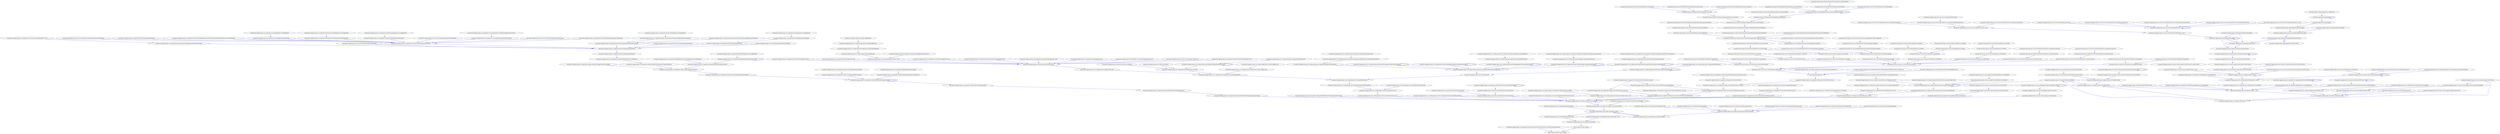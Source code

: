 strict digraph "javax.naming.InitialContext:__java.lang.Object__lookup(java.lang.String)" {
	graph [bb="0,0,27134,1836"];
	node [label="\N"];
	"javax.naming.InitialContext.lookup"	[fuzzing=False,
		height=0.5,
		label="javax.naming.InitialContext.lookup",
		pos="17034,18",
		signature=<javax.naming.InitialContext: java.lang.Object lookup(java.lang.String)>,
		taint_CodeQL=False,
		taint_Semgrep=True,
		taint_Tai_e=False,
		taint_ZeroFP=False,
		vulnerability=JNDIInjection,
		width=3.8094];
	"org.apache.logging.log4j.core.appender.db.jdbc.DataSourceConnectionSource.createConnectionSource"	[fuzzing=False,
		height=0.5,
		label="org.apache.logging.log4j.core.appender.db.jdbc.DataSourceConnectionSource.createConnectionSource",
		pos="16779,90",
		signature=<org.apache.logging.log4j.core.appender.db.jdbc.DataSourceConnectionSource: org.apache.logging.log4j.core.appender.db.jdbc.DataSourceConnectionSource createConnectionSource(java.lang.String)>,
		taint_CodeQL=False,
		taint_Semgrep=False,
		taint_Tai_e=False,
		taint_ZeroFP=False,
		vulnerability=JNDIInjection,
		width=10.435];
	"org.apache.logging.log4j.core.appender.db.jdbc.DataSourceConnectionSource.createConnectionSource" -> "javax.naming.InitialContext.lookup"	[color=blue,
		pos="e,16977,34.434 16840,72.233 16878,61.644 16928,47.965 16968,37.125"];
	"javax.naming.Context.lookup"	[fuzzing=False,
		height=0.5,
		label="javax.naming.Context.lookup",
		pos="17289,90",
		signature=<javax.naming.Context: java.lang.Object lookup(java.lang.String)>,
		taint_CodeQL=False,
		taint_Semgrep=False,
		taint_Tai_e=False,
		taint_ZeroFP=False,
		vulnerability=JNDIInjection,
		width=3.2317];
	"javax.naming.Context.lookup" -> "javax.naming.InitialContext.lookup"	[color=blue,
		pos="e,17090,34.514 17234,74.069 17195,63.289 17142,48.672 17100,37.207"];
	"org.apache.logging.log4j.core.net.JndiManager.lookup"	[fuzzing=False,
		height=0.5,
		label="org.apache.logging.log4j.core.net.JndiManager.lookup",
		pos="17289,162",
		signature=<org.apache.logging.log4j.core.net.JndiManager: java.lang.Object lookup(java.lang.String)>,
		taint_CodeQL=False,
		taint_Semgrep=False,
		taint_Tai_e=False,
		taint_ZeroFP=False,
		vulnerability=JNDIInjection,
		width=5.687];
	"org.apache.logging.log4j.core.net.JndiManager.lookup" -> "javax.naming.Context.lookup"	[color=blue,
		pos="e,17289,108.1 17289,143.7 17289,135.98 17289,126.71 17289,118.11"];
	"org.apache.logging.log4j.core.lookup.JndiLookup.lookup"	[fuzzing=False,
		height=0.5,
		label="org.apache.logging.log4j.core.lookup.JndiLookup.lookup",
		pos="17050,234",
		signature=<org.apache.logging.log4j.core.lookup.JndiLookup: java.lang.String lookup(org.apache.logging.log4j.core.LogEvent,java.lang.String)>,
		taint_CodeQL=False,
		taint_Semgrep=False,
		taint_Tai_e=False,
		taint_ZeroFP=False,
		vulnerability=JNDIInjection,
		width=5.9578];
	"org.apache.logging.log4j.core.lookup.JndiLookup.lookup" -> "org.apache.logging.log4j.core.net.JndiManager.lookup"	[color=blue,
		pos="e,17232,179.43 17106,216.59 17141,206.31 17186,193.03 17223,182.25"];
	"org.apache.logging.log4j.core.lookup.StrLookup.lookup"	[fuzzing=False,
		height=0.5,
		label="org.apache.logging.log4j.core.lookup.StrLookup.lookup",
		pos="17535,306",
		signature=<org.apache.logging.log4j.core.lookup.StrLookup: java.lang.String lookup(java.lang.String)>,
		taint_CodeQL=False,
		taint_Semgrep=False,
		taint_Tai_e=False,
		taint_ZeroFP=False,
		vulnerability=JNDIInjection,
		width=5.8314];
	"org.apache.logging.log4j.core.lookup.StrLookup.lookup" -> "org.apache.logging.log4j.core.lookup.JndiLookup.lookup"	[color=blue,
		pos="e,17153,249.86 17432,290.24 17353,278.85 17244,263.11 17163,251.35"];
	"org.apache.logging.log4j.core.lookup.AbstractLookup.lookup"	[fuzzing=False,
		height=0.5,
		label="org.apache.logging.log4j.core.lookup.AbstractLookup.lookup",
		pos="18020,234",
		signature=<org.apache.logging.log4j.core.lookup.AbstractLookup: java.lang.String lookup(java.lang.String)>,
		taint_CodeQL=False,
		taint_Semgrep=False,
		taint_Tai_e=False,
		taint_ZeroFP=False,
		vulnerability=JNDIInjection,
		width=6.373];
	"org.apache.logging.log4j.core.lookup.StrLookup.lookup" -> "org.apache.logging.log4j.core.lookup.AbstractLookup.lookup"	[color=blue,
		pos="e,17911,249.91 17632,290.07 17710,278.69 17818,263.03 17901,251.32"];
	"org.apache.logging.log4j.core.lookup.Interpolator.lookup"	[fuzzing=False,
		height=0.5,
		label="org.apache.logging.log4j.core.lookup.Interpolator.lookup",
		pos="17052,378",
		signature=<org.apache.logging.log4j.core.lookup.Interpolator: java.lang.String lookup(org.apache.logging.log4j.core.LogEvent,java.lang.String)>,
		taint_CodeQL=False,
		taint_Semgrep=False,
		taint_Tai_e=False,
		taint_ZeroFP=False,
		vulnerability=JNDIInjection,
		width=5.9398];
	"org.apache.logging.log4j.core.lookup.Interpolator.lookup" -> "org.apache.logging.log4j.core.lookup.StrLookup.lookup"	[color=blue,
		pos="e,17433,321.76 17154,362.15 17233,350.74 17341,335 17422,323.25"];
	"org.apache.logging.log4j.core.lookup.StrSubstitutor.resolveVariable"	[fuzzing=False,
		height=0.5,
		label="org.apache.logging.log4j.core.lookup.StrSubstitutor.resolveVariable",
		pos="17535,378",
		signature=<org.apache.logging.log4j.core.lookup.StrSubstitutor: java.lang.String resolveVariable(org.apache.logging.log4j.core.LogEvent,java.lang.String,java.lang.StringBuilder,int,int)>,
		taint_CodeQL=False,
		taint_Semgrep=False,
		taint_Tai_e=False,
		taint_ZeroFP=False,
		vulnerability=JNDIInjection,
		width=6.9688];
	"org.apache.logging.log4j.core.lookup.StrSubstitutor.resolveVariable" -> "org.apache.logging.log4j.core.lookup.StrLookup.lookup"	[color=blue,
		pos="e,17535,324.1 17535,359.7 17535,351.98 17535,342.71 17535,334.11"];
	"org.apache.logging.log4j.core.lookup.StrSubstitutor.replace"	[fuzzing=False,
		height=0.5,
		label="org.apache.logging.log4j.core.lookup.StrSubstitutor.replace",
		pos="17292,450",
		signature=<org.apache.logging.log4j.core.lookup.StrSubstitutor: java.lang.String replace(java.lang.Object,java.util.Map)>,
		taint_CodeQL=False,
		taint_Semgrep=False,
		taint_Tai_e=False,
		taint_ZeroFP=False,
		vulnerability=JNDIInjection,
		width=6.1564];
	"org.apache.logging.log4j.core.lookup.StrSubstitutor.replace" -> "org.apache.logging.log4j.core.lookup.StrSubstitutor.resolveVariable"	[color=blue,
		pos="e,17477,395.55 17349,432.59 17384,422.35 17430,409.12 17467,398.37"];
	"org.apache.logging.log4j.core.lookup.StrSubstitutor.replace" -> "org.apache.logging.log4j.core.lookup.StrSubstitutor.replace"	[color=blue,
		pos="e,17438,436.51 17438,463.49 17490,463.67 17531,459.18 17531,450 17531,441.43 17495,436.94 17448,436.53"];
	"org.apache.logging.log4j.core.appender.rolling.DefaultRolloverStrategy.purgeAscending"	[fuzzing=False,
		height=0.5,
		label="org.apache.logging.log4j.core.appender.rolling.DefaultRolloverStrategy.purgeAscending",
		pos="12673,522",
		signature=<org.apache.logging.log4j.core.appender.rolling.DefaultRolloverStrategy: int purgeAscending(int,int,org.apache.logging.log4j.core.appender.rolling.RollingFileManager)>,
		taint_CodeQL=False,
		taint_Semgrep=False,
		taint_Tai_e=False,
		taint_ZeroFP=False,
		vulnerability=JNDIInjection,
		width=9.027];
	"org.apache.logging.log4j.core.appender.rolling.DefaultRolloverStrategy.purgeAscending" -> "org.apache.logging.log4j.core.lookup.StrSubstitutor.replace"	[color=blue,
		pos="e,17076,454.26 12981,516.33 13851,503.15 16308,465.91 17066,454.42"];
	"org.apache.logging.log4j.core.appender.rolling.DefaultRolloverStrategy.rollover"	[fuzzing=False,
		height=0.5,
		label="org.apache.logging.log4j.core.appender.rolling.DefaultRolloverStrategy.rollover",
		pos="11144,594",
		signature=<org.apache.logging.log4j.core.appender.rolling.DefaultRolloverStrategy: org.apache.logging.log4j.core.appender.rolling.RolloverDescription rollover(org.apache.logging.log4j.core.appender.rolling.RollingFileManager)>,
		taint_CodeQL=False,
		taint_Semgrep=False,
		taint_Tai_e=False,
		taint_ZeroFP=False,
		vulnerability=JNDIInjection,
		width=8.1965];
	"org.apache.logging.log4j.core.appender.rolling.DefaultRolloverStrategy.rollover" -> "org.apache.logging.log4j.core.appender.rolling.DefaultRolloverStrategy.purgeAscending"	[color=blue,
		pos="e,12431,534.06 11372,582.56 11653,569.69 12129,547.88 12421,534.53"];
	"org.apache.logging.log4j.core.appender.rolling.RolloverStrategy.rollover"	[fuzzing=False,
		height=0.5,
		label="org.apache.logging.log4j.core.appender.rolling.RolloverStrategy.rollover",
		pos="10379,666",
		signature=<org.apache.logging.log4j.core.appender.rolling.RolloverStrategy: org.apache.logging.log4j.core.appender.rolling.RolloverDescription rollover(org.apache.logging.log4j.core.appender.rolling.RollingFileManager)>,
		taint_CodeQL=False,
		taint_Semgrep=False,
		taint_Tai_e=False,
		taint_ZeroFP=False,
		vulnerability=JNDIInjection,
		width=7.4563];
	"org.apache.logging.log4j.core.appender.rolling.RolloverStrategy.rollover" -> "org.apache.logging.log4j.core.appender.rolling.DefaultRolloverStrategy.rollover"	[color=blue,
		pos="e,10987,609.29 10530,651.13 10659,639.33 10844,622.41 10977,610.24"];
	"org.apache.logging.log4j.core.appender.rolling.RollingFileManager.rollover"	[fuzzing=False,
		height=0.5,
		label="org.apache.logging.log4j.core.appender.rolling.RollingFileManager.rollover",
		pos="9996.6,738",
		signature=<org.apache.logging.log4j.core.appender.rolling.RollingFileManager: void rollover()>,
		taint_CodeQL=False,
		taint_Semgrep=False,
		taint_Tai_e=False,
		taint_ZeroFP=False,
		vulnerability=JNDIInjection,
		width=7.7813];
	"org.apache.logging.log4j.core.appender.rolling.RollingFileManager.rollover" -> "org.apache.logging.log4j.core.appender.rolling.RolloverStrategy.rollover"	[color=blue,
		pos="e,10291,683.07 10085,720.85 10143,710.11 10220,695.98 10281,684.89"];
	"org.apache.logging.log4j.core.appender.rolling.RollingFileManager.rollover" -> "org.apache.logging.log4j.core.appender.rolling.RollingFileManager.rollover"	[color=blue,
		pos="e,10182,724.5 10182,751.5 10245,751.54 10295,747.04 10295,738 10295,729.46 10250,724.97 10192,724.54"];
	"org.apache.logging.log4j.core.appender.rolling.OnStartupTriggeringPolicy.initialize"	[fuzzing=False,
		height=0.5,
		label="org.apache.logging.log4j.core.appender.rolling.OnStartupTriggeringPolicy.initialize",
		pos="8635.6,810",
		signature=<org.apache.logging.log4j.core.appender.rolling.OnStartupTriggeringPolicy: void initialize(org.apache.logging.log4j.core.appender.rolling.RollingFileManager)>,
		taint_CodeQL=False,
		taint_Semgrep=False,
		taint_Tai_e=False,
		taint_ZeroFP=False,
		vulnerability=JNDIInjection,
		width=8.5395];
	"org.apache.logging.log4j.core.appender.rolling.OnStartupTriggeringPolicy.initialize" -> "org.apache.logging.log4j.core.appender.rolling.RollingFileManager.rollover"	[color=blue,
		pos="e,9785.6,749.85 8858,797.56 9111.4,784.53 9522.8,763.37 9775.5,750.37"];
	"org.apache.logging.log4j.core.appender.rolling.TriggeringPolicy.initialize"	[fuzzing=False,
		height=0.5,
		label="org.apache.logging.log4j.core.appender.rolling.TriggeringPolicy.initialize",
		pos="7365.6,882",
		signature=<org.apache.logging.log4j.core.appender.rolling.TriggeringPolicy: void initialize(org.apache.logging.log4j.core.appender.rolling.RollingFileManager)>,
		taint_CodeQL=False,
		taint_Semgrep=False,
		taint_Tai_e=False,
		taint_ZeroFP=False,
		vulnerability=JNDIInjection,
		width=7.5466];
	"org.apache.logging.log4j.core.appender.rolling.TriggeringPolicy.initialize" -> "org.apache.logging.log4j.core.appender.rolling.OnStartupTriggeringPolicy.initialize"	[color=blue,
		pos="e,8420.3,822.87 7567.2,869.89 7796.8,857.23 8170.9,836.61 8410.1,823.43"];
	"org.apache.logging.log4j.core.appender.rolling.CompositeTriggeringPolicy.initialize"	[fuzzing=False,
		height=0.5,
		label="org.apache.logging.log4j.core.appender.rolling.CompositeTriggeringPolicy.initialize",
		pos="6403.6,954",
		signature=<org.apache.logging.log4j.core.appender.rolling.CompositeTriggeringPolicy: void initialize(org.apache.logging.log4j.core.appender.rolling.RollingFileManager)>,
		taint_CodeQL=False,
		taint_Semgrep=False,
		taint_Tai_e=False,
		taint_ZeroFP=False,
		vulnerability=JNDIInjection,
		width=8.6117];
	"org.apache.logging.log4j.core.appender.rolling.CompositeTriggeringPolicy.initialize" -> "org.apache.logging.log4j.core.appender.rolling.TriggeringPolicy.initialize"	[color=blue,
		pos="e,7190.2,895.76 6588.5,939.54 6758.7,927.16 7009.7,908.89 7180.1,896.5"];
	"org.apache.logging.log4j.core.appender.rolling.RollingFileManager.setTriggeringPolicy"	[fuzzing=False,
		height=0.5,
		label="org.apache.logging.log4j.core.appender.rolling.RollingFileManager.setTriggeringPolicy",
		pos="7053.6,954",
		signature=<org.apache.logging.log4j.core.appender.rolling.RollingFileManager: void setTriggeringPolicy(org.apache.logging.log4j.core.appender.rolling.TriggeringPolicy)>,
		taint_CodeQL=False,
		taint_Semgrep=False,
		taint_Tai_e=False,
		taint_ZeroFP=False,
		vulnerability=JNDIInjection,
		width=8.9548];
	"org.apache.logging.log4j.core.appender.rolling.RollingFileManager.setTriggeringPolicy" -> "org.apache.logging.log4j.core.appender.rolling.TriggeringPolicy.initialize"	[color=blue,
		pos="e,7292.7,899.35 7127.5,936.41 7174.2,925.93 7234.6,912.38 7282.9,901.55"];
	"org.apache.logging.log4j.core.appender.rolling.RollingFileManager.updateData"	[fuzzing=False,
		height=0.5,
		label="org.apache.logging.log4j.core.appender.rolling.RollingFileManager.updateData",
		pos="6707.6,1026",
		signature=<org.apache.logging.log4j.core.appender.rolling.RollingFileManager: void updateData(java.lang.Object)>,
		taint_CodeQL=False,
		taint_Semgrep=False,
		taint_Tai_e=False,
		taint_ZeroFP=False,
		vulnerability=JNDIInjection,
		width=8.1243];
	"org.apache.logging.log4j.core.appender.rolling.RollingFileManager.updateData" -> "org.apache.logging.log4j.core.appender.rolling.RollingFileManager.setTriggeringPolicy"	[color=blue,
		pos="e,6972.2,971.47 6788.3,1008.7 6840.3,998.14 6908.2,984.41 6962.2,973.48"];
	"org.apache.logging.log4j.core.appender.AbstractManager.updateData"	[fuzzing=False,
		height=0.5,
		label="org.apache.logging.log4j.core.appender.AbstractManager.updateData",
		pos="6707.6,1098",
		signature=<org.apache.logging.log4j.core.appender.AbstractManager: void updateData(java.lang.Object)>,
		taint_CodeQL=False,
		taint_Semgrep=False,
		taint_Tai_e=False,
		taint_ZeroFP=False,
		vulnerability=JNDIInjection,
		width=7.1313];
	"org.apache.logging.log4j.core.appender.AbstractManager.updateData" -> "org.apache.logging.log4j.core.appender.rolling.RollingFileManager.updateData"	[color=blue,
		pos="e,6707.6,1044.1 6707.6,1079.7 6707.6,1072 6707.6,1062.7 6707.6,1054.1"];
	"org.apache.logging.log4j.core.appender.AbstractManager.getManager"	[fuzzing=False,
		height=0.5,
		label="org.apache.logging.log4j.core.appender.AbstractManager.getManager",
		pos="6707.6,1170",
		signature=<org.apache.logging.log4j.core.appender.AbstractManager: org.apache.logging.log4j.core.appender.AbstractManager getManager(java.lang.String,org.apache.logging.log4j.core.appender.ManagerFactory,java.lang.Object)>,
		taint_CodeQL=False,
		taint_Semgrep=False,
		taint_Tai_e=False,
		taint_ZeroFP=False,
		vulnerability=JNDIInjection,
		width=7.1855];
	"org.apache.logging.log4j.core.appender.AbstractManager.getManager" -> "org.apache.logging.log4j.core.appender.AbstractManager.updateData"	[color=blue,
		pos="e,6707.6,1116.1 6707.6,1151.7 6707.6,1144 6707.6,1134.7 6707.6,1126.1"];
	"org.apache.logging.log4j.core.appender.mom.jeromq.JeroMqManager.getJeroMqManager"	[fuzzing=False,
		height=0.5,
		label="org.apache.logging.log4j.core.appender.mom.jeromq.JeroMqManager.getJeroMqManager",
		pos="1908.6,1242",
		signature=<org.apache.logging.log4j.core.appender.mom.jeromq.JeroMqManager: org.apache.logging.log4j.core.appender.mom.jeromq.JeroMqManager getJeroMqManager(java.lang.String,long,long,boolean,byte[],boolean,long,long,long,long,int,long,long,long,int,long,int,long,long,long,boolean,java.util.List)>,
		taint_CodeQL=False,
		taint_Semgrep=False,
		taint_Tai_e=False,
		taint_ZeroFP=False,
		vulnerability=JNDIInjection,
		width=9.2436];
	"org.apache.logging.log4j.core.appender.mom.jeromq.JeroMqManager.getJeroMqManager" -> "org.apache.logging.log4j.core.appender.AbstractManager.getManager"	[color=blue,
		pos="e,6457.4,1174.6 2224.8,1236.4 3114.9,1223.4 5629.6,1186.7 6447.2,1174.8"];
	"org.apache.logging.log4j.core.appender.mom.jeromq.JeroMqAppender.<init>"	[fuzzing=False,
		height=0.5,
		label="org.apache.logging.log4j.core.appender.mom.jeromq.JeroMqAppender.<init>",
		pos="288.57,1314",
		signature=<org.apache.logging.log4j.core.appender.mom.jeromq.JeroMqAppender: void <init>(java.lang.String,org.apache.logging.log4j.core.Filter,org.apache.logging.log4j.core.Layout,boolean,java.util.List,long,long,boolean,byte[],boolean,long,long,long,long,int,long,long,long,int,long,int,long,long,long,boolean)>,
		taint_CodeQL=False,
		taint_Semgrep=False,
		taint_Tai_e=False,
		taint_ZeroFP=False,
		vulnerability=JNDIInjection,
		width=8.016];
	"org.apache.logging.log4j.core.appender.mom.jeromq.JeroMqAppender.<init>" -> "org.apache.logging.log4j.core.appender.mom.jeromq.JeroMqManager.getJeroMqManager"	[color=blue,
		pos="e,1638.2,1252.5 489.72,1301.1 522.1,1299.3 555.26,1297.5 586.57,1296 945.88,1278.5 1360.3,1262.6 1628,1252.9"];
	"org.apache.logging.log4j.core.net.SmtpManager.getSmtpManager"	[fuzzing=False,
		height=0.5,
		label="org.apache.logging.log4j.core.net.SmtpManager.getSmtpManager",
		pos="3839.6,1242",
		signature=<org.apache.logging.log4j.core.net.SmtpManager: org.apache.logging.log4j.core.net.SmtpManager getSmtpManager(org.apache.logging.log4j.core.config.Configuration,java.lang.String,java.lang.String,java.lang.String,java.lang.String,java.lang.String,java.lang.String,java.lang.String,java.lang.String,int,java.lang.String,java.lang.String,boolean,java.lang.String,int)>,
		taint_CodeQL=False,
		taint_Semgrep=False,
		taint_Tai_e=False,
		taint_ZeroFP=False,
		vulnerability=JNDIInjection,
		width=6.8424];
	"org.apache.logging.log4j.core.net.SmtpManager.getSmtpManager" -> "org.apache.logging.log4j.core.appender.AbstractManager.getManager"	[color=blue,
		pos="e,6450.6,1172.3 4006.5,1228.8 4035.8,1226.9 4066.1,1225.2 4094.6,1224 4951.5,1186.8 5967.6,1175.6 6440.6,1172.3"];
	"org.apache.logging.log4j.core.appender.OutputStreamManager.getManager"	[fuzzing=False,
		height=0.5,
		label="org.apache.logging.log4j.core.appender.OutputStreamManager.getManager",
		pos="4382.6,1242",
		signature=<org.apache.logging.log4j.core.appender.OutputStreamManager: org.apache.logging.log4j.core.appender.OutputStreamManager getManager(java.lang.String,java.lang.Object,org.apache.logging.log4j.core.appender.ManagerFactory)>,
		taint_CodeQL=False,
		taint_Semgrep=False,
		taint_Tai_e=False,
		taint_ZeroFP=False,
		vulnerability=JNDIInjection,
		width=7.7451];
	"org.apache.logging.log4j.core.appender.OutputStreamManager.getManager" -> "org.apache.logging.log4j.core.appender.AbstractManager.getManager"	[color=blue,
		pos="e,6475.6,1178 4629.2,1233.6 5077.5,1220.1 6020.6,1191.7 6465.5,1178.3"];
	"org.apache.logging.log4j.core.net.DatagramSocketManager.getSocketManager"	[fuzzing=False,
		height=0.5,
		label="org.apache.logging.log4j.core.net.DatagramSocketManager.getSocketManager",
		pos="886.57,1314",
		signature=<org.apache.logging.log4j.core.net.DatagramSocketManager: org.apache.logging.log4j.core.net.DatagramSocketManager getSocketManager(java.lang.String,int,org.apache.logging.log4j.core.Layout,int)>,
		taint_CodeQL=False,
		taint_Semgrep=False,
		taint_Tai_e=False,
		taint_ZeroFP=False,
		vulnerability=JNDIInjection,
		width=8.0882];
	"org.apache.logging.log4j.core.net.DatagramSocketManager.getSocketManager" -> "org.apache.logging.log4j.core.appender.OutputStreamManager.getManager"	[color=blue,
		pos="e,4195.2,1255.3 1082.2,1300.7 1116.9,1298.8 1152.8,1297.2 1186.6,1296 2478.3,1251.4 2802.9,1306.1 4094.6,1260 4123.8,1259 4154.7,\
1257.5 4184.9,1255.9"];
	"org.apache.logging.log4j.core.appender.FileManager.getFileManager"	[fuzzing=False,
		height=0.5,
		label="org.apache.logging.log4j.core.appender.FileManager.getFileManager",
		pos="1452.6,1314",
		signature=<org.apache.logging.log4j.core.appender.FileManager: org.apache.logging.log4j.core.appender.FileManager getFileManager(java.lang.String,boolean,boolean,boolean,boolean,java.lang.String,org.apache.logging.log4j.core.Layout,int,org.apache.logging.log4j.core.config.Configuration)>,
		taint_CodeQL=False,
		taint_Semgrep=False,
		taint_Tai_e=False,
		taint_ZeroFP=False,
		vulnerability=JNDIInjection,
		width=7.1313];
	"org.apache.logging.log4j.core.appender.FileManager.getFileManager" -> "org.apache.logging.log4j.core.appender.OutputStreamManager.getManager"	[color=blue,
		pos="e,4194.4,1255.3 1626,1300.7 1656.8,1298.9 1688.6,1297.2 1718.6,1296 2773.9,1254.3 3039.2,1299.1 4094.6,1260 4123.6,1258.9 4154.2,\
1257.5 4184.2,1255.9"];
	"org.apache.logging.log4j.core.appender.rolling.RollingRandomAccessFileManager.getRollingRandomAccessFileManager"	[fuzzing=False,
		height=0.5,
		label="org.apache.logging.log4j.core.appender.rolling.RollingRandomAccessFileManager.getRollingRandomAccessFileManager",
		pos="2172.6,1314",
		signature=<org.apache.logging.log4j.core.appender.rolling.RollingRandomAccessFileManager: org.apache.logging.log4j.core.appender.rolling.RollingRandomAccessFileManager getRollingRandomAccessFileManager(java.lang.String,java.lang.String,boolean,boolean,int,org.apache.logging.log4j.core.appender.rolling.TriggeringPolicy,org.apache.logging.log4j.core.appender.rolling.RolloverStrategy,java.lang.String,org.apache.logging.log4j.core.Layout,org.apache.logging.log4j.core.config.Configuration)>,
		taint_CodeQL=False,
		taint_Semgrep=False,
		taint_Tai_e=False,
		taint_ZeroFP=False,
		vulnerability=JNDIInjection,
		width=12.367];
	"org.apache.logging.log4j.core.appender.rolling.RollingRandomAccessFileManager.getRollingRandomAccessFileManager" -> "org.apache.logging.log4j.core.appender.OutputStreamManager.getManager"	[color=blue,
		pos="e,4192.1,1255.2 2479.7,1301 2528.8,1299.2 2579.1,1297.5 2626.6,1296 3278.9,1275.8 3442.5,1287.2 4094.6,1260 4122.8,1258.8 4152.5,\
1257.3 4181.8,1255.7"];
	"org.apache.logging.log4j.core.appender.ConsoleAppender.getManager"	[fuzzing=False,
		height=0.5,
		label="org.apache.logging.log4j.core.appender.ConsoleAppender.getManager",
		pos="2896.6,1314",
		signature=<org.apache.logging.log4j.core.appender.ConsoleAppender: org.apache.logging.log4j.core.appender.OutputStreamManager getManager(org.apache.logging.log4j.core.appender.ConsoleAppender$Target,boolean,boolean,org.apache.logging.log4j.core.Layout)>,
		taint_CodeQL=False,
		taint_Semgrep=False,
		taint_Tai_e=False,
		taint_ZeroFP=False,
		vulnerability=JNDIInjection,
		width=7.2396];
	"org.apache.logging.log4j.core.appender.ConsoleAppender.getManager" -> "org.apache.logging.log4j.core.appender.OutputStreamManager.getManager"	[color=blue,
		pos="e,4189,1255 3077.4,1301 3107.2,1299.2 3137.7,1297.5 3166.6,1296 3578.8,1275 3682.3,1280.2 4094.6,1260 4121.9,1258.7 4150.6,1257.1 \
4179,1255.5"];
	"org.apache.logging.log4j.core.appender.ConsoleAppender.createAppender"	[fuzzing=False,
		height=0.5,
		label="org.apache.logging.log4j.core.appender.ConsoleAppender.createAppender",
		pos="2880.6,1386",
		signature=<org.apache.logging.log4j.core.appender.ConsoleAppender: org.apache.logging.log4j.core.appender.ConsoleAppender createAppender(org.apache.logging.log4j.core.Layout,org.apache.logging.log4j.core.Filter,org.apache.logging.log4j.core.appender.ConsoleAppender$Target,java.lang.String,boolean,boolean,boolean)>,
		taint_CodeQL=False,
		taint_Semgrep=False,
		taint_Tai_e=False,
		taint_ZeroFP=False,
		vulnerability=JNDIInjection,
		width=7.6188];
	"org.apache.logging.log4j.core.appender.ConsoleAppender.createAppender" -> "org.apache.logging.log4j.core.appender.ConsoleAppender.getManager"	[color=blue,
		pos="e,2892.7,1332.1 2884.5,1367.7 2886.3,1360 2888.4,1350.7 2890.4,1342.1"];
	"org.apache.logging.log4j.core.appender.RandomAccessFileManager.getFileManager"	[fuzzing=False,
		height=0.5,
		label="org.apache.logging.log4j.core.appender.RandomAccessFileManager.getFileManager",
		pos="3486.6,1314",
		signature=<org.apache.logging.log4j.core.appender.RandomAccessFileManager: org.apache.logging.log4j.core.appender.RandomAccessFileManager getFileManager(java.lang.String,boolean,boolean,int,java.lang.String,org.apache.logging.log4j.core.Layout,org.apache.logging.log4j.core.config.Configuration)>,
		taint_CodeQL=False,
		taint_Semgrep=False,
		taint_Tai_e=False,
		taint_ZeroFP=False,
		vulnerability=JNDIInjection,
		width=8.6478];
	"org.apache.logging.log4j.core.appender.RandomAccessFileManager.getFileManager" -> "org.apache.logging.log4j.core.appender.OutputStreamManager.getManager"	[color=blue,
		pos="e,4212.4,1256.3 3663.6,1299.2 3819.4,1287 4045.3,1269.3 4202.1,1257.1"];
	"org.apache.logging.log4j.core.appender.RandomAccessFileAppender.createAppender"	[fuzzing=False,
		height=0.5,
		label="org.apache.logging.log4j.core.appender.RandomAccessFileAppender.createAppender",
		pos="3486.6,1386",
		signature=<org.apache.logging.log4j.core.appender.RandomAccessFileAppender: org.apache.logging.log4j.core.appender.RandomAccessFileAppender createAppender(java.lang.String,java.lang.String,java.lang.String,java.lang.String,java.lang.String,java.lang.String,org.apache.logging.log4j.core.Layout,org.apache.logging.log4j.core.Filter,java.lang.String,java.lang.String,org.apache.logging.log4j.core.config.Configuration)>,
		taint_CodeQL=False,
		taint_Semgrep=False,
		taint_Tai_e=False,
		taint_ZeroFP=False,
		vulnerability=JNDIInjection,
		width=8.7201];
	"org.apache.logging.log4j.core.appender.RandomAccessFileAppender.createAppender" -> "org.apache.logging.log4j.core.appender.RandomAccessFileManager.getFileManager"	[color=blue,
		pos="e,3486.6,1332.1 3486.6,1367.7 3486.6,1360 3486.6,1350.7 3486.6,1342.1"];
	"org.apache.logging.log4j.core.appender.OutputStreamAppender.getManager"	[fuzzing=False,
		height=0.5,
		label="org.apache.logging.log4j.core.appender.OutputStreamAppender.getManager",
		pos="4097.6,1314",
		signature=<org.apache.logging.log4j.core.appender.OutputStreamAppender: org.apache.logging.log4j.core.appender.OutputStreamManager getManager(java.io.OutputStream,boolean,org.apache.logging.log4j.core.Layout)>,
		taint_CodeQL=False,
		taint_Semgrep=False,
		taint_Tai_e=False,
		taint_ZeroFP=False,
		vulnerability=JNDIInjection,
		width=7.8354];
	"org.apache.logging.log4j.core.appender.OutputStreamAppender.getManager" -> "org.apache.logging.log4j.core.appender.OutputStreamManager.getManager"	[color=blue,
		pos="e,4315.4,1259.5 4164.8,1296.5 4207,1286.1 4261.6,1272.7 4305.6,1261.9"];
	"org.apache.logging.log4j.core.appender.OutputStreamAppender.createAppender"	[fuzzing=False,
		height=0.5,
		label="org.apache.logging.log4j.core.appender.OutputStreamAppender.createAppender",
		pos="4113.6,1386",
		signature=<org.apache.logging.log4j.core.appender.OutputStreamAppender: org.apache.logging.log4j.core.appender.OutputStreamAppender createAppender(org.apache.logging.log4j.core.Layout,org.apache.logging.log4j.core.Filter,java.io.OutputStream,java.lang.String,boolean,boolean)>,
		taint_CodeQL=False,
		taint_Semgrep=False,
		taint_Tai_e=False,
		taint_ZeroFP=False,
		vulnerability=JNDIInjection,
		width=8.1965];
	"org.apache.logging.log4j.core.appender.OutputStreamAppender.createAppender" -> "org.apache.logging.log4j.core.appender.OutputStreamAppender.getManager"	[color=blue,
		pos="e,4101.5,1332.1 4109.6,1367.7 4107.9,1360 4105.7,1350.7 4103.8,1342.1"];
	"org.apache.logging.log4j.core.net.TcpSocketManager.getSocketManager"	[fuzzing=False,
		height=0.5,
		label="org.apache.logging.log4j.core.net.TcpSocketManager.getSocketManager",
		pos="4667.6,1314",
		signature=<org.apache.logging.log4j.core.net.TcpSocketManager: org.apache.logging.log4j.core.net.TcpSocketManager getSocketManager(java.lang.String,int,int,int,boolean,org.apache.logging.log4j.core.Layout,int)>,
		taint_CodeQL=False,
		taint_Semgrep=False,
		taint_Tai_e=False,
		taint_ZeroFP=False,
		vulnerability=JNDIInjection,
		width=7.4924];
	"org.apache.logging.log4j.core.net.TcpSocketManager.getSocketManager" -> "org.apache.logging.log4j.core.appender.OutputStreamManager.getManager"	[color=blue,
		pos="e,4449.8,1259.5 4600.4,1296.5 4558.2,1286.1 4503.6,1272.7 4459.6,1261.9"];
	"org.apache.logging.log4j.core.appender.ConsoleAppender.getDefaultManager"	[fuzzing=False,
		height=0.5,
		label="org.apache.logging.log4j.core.appender.ConsoleAppender.getDefaultManager",
		pos="5242.6,1314",
		signature=<org.apache.logging.log4j.core.appender.ConsoleAppender: org.apache.logging.log4j.core.appender.OutputStreamManager getDefaultManager(org.apache.logging.log4j.core.appender.ConsoleAppender$Target,boolean,boolean,org.apache.logging.log4j.core.Layout)>,
		taint_CodeQL=False,
		taint_Semgrep=False,
		taint_Tai_e=False,
		taint_ZeroFP=False,
		vulnerability=JNDIInjection,
		width=7.9798];
	"org.apache.logging.log4j.core.appender.ConsoleAppender.getDefaultManager" -> "org.apache.logging.log4j.core.appender.OutputStreamManager.getManager"	[color=blue,
		pos="e,4548.3,1256.5 5075,1299.4 4926.3,1287.3 4709.8,1269.6 4558.6,1257.3"];
	"org.apache.logging.log4j.core.appender.ConsoleAppender.createDefaultAppenderForLayout"	[fuzzing=False,
		height=0.5,
		label="org.apache.logging.log4j.core.appender.ConsoleAppender.createDefaultAppenderForLayout",
		pos="5242.6,1386",
		signature=<org.apache.logging.log4j.core.appender.ConsoleAppender: org.apache.logging.log4j.core.appender.ConsoleAppender createDefaultAppenderForLayout(org.apache.logging.log4j.core.Layout)>,
		taint_CodeQL=False,
		taint_Semgrep=False,
		taint_Tai_e=False,
		taint_ZeroFP=False,
		vulnerability=JNDIInjection,
		width=9.37];
	"org.apache.logging.log4j.core.appender.ConsoleAppender.createDefaultAppenderForLayout" -> "org.apache.logging.log4j.core.appender.ConsoleAppender.getDefaultManager"	[color=blue,
		pos="e,5242.6,1332.1 5242.6,1367.7 5242.6,1360 5242.6,1350.7 5242.6,1342.1"];
	"org.apache.logging.log4j.core.net.SslSocketManager.getSocketManager"	[fuzzing=False,
		height=0.5,
		label="org.apache.logging.log4j.core.net.SslSocketManager.getSocketManager",
		pos="5814.6,1314",
		signature=<org.apache.logging.log4j.core.net.SslSocketManager: org.apache.logging.log4j.core.net.SslSocketManager getSocketManager(org.apache.logging.log4j.core.net.ssl.SslConfiguration,java.lang.String,int,int,int,boolean,org.apache.logging.log4j.core.Layout,int)>,
		taint_CodeQL=False,
		taint_Semgrep=False,
		taint_Tai_e=False,
		taint_ZeroFP=False,
		vulnerability=JNDIInjection,
		width=7.4021];
	"org.apache.logging.log4j.core.net.SslSocketManager.getSocketManager" -> "org.apache.logging.log4j.core.appender.OutputStreamManager.getManager"	[color=blue,
		pos="e,4610.5,1252.4 5628.3,1301.1 5598.3,1299.3 5567.6,1297.6 5538.6,1296 5221.2,1279 4854.6,1262.7 4620.8,1252.8"];
	"org.apache.logging.log4j.core.appender.rolling.RollingFileManager.getFileManager"	[fuzzing=False,
		height=0.5,
		label="org.apache.logging.log4j.core.appender.rolling.RollingFileManager.getFileManager",
		pos="6407.6,1314",
		signature=<org.apache.logging.log4j.core.appender.rolling.RollingFileManager: org.apache.logging.log4j.core.appender.rolling.RollingFileManager getFileManager(java.lang.String,java.lang.String,boolean,boolean,org.apache.logging.log4j.core.appender.rolling.TriggeringPolicy,org.apache.logging.log4j.core.appender.rolling.RolloverStrategy,java.lang.String,org.apache.logging.log4j.core.Layout,int,boolean,boolean,org.apache.logging.log4j.core.config.Configuration)>,
		taint_CodeQL=False,
		taint_Semgrep=False,
		taint_Tai_e=False,
		taint_ZeroFP=False,
		vulnerability=JNDIInjection,
		width=8.5756];
	"org.apache.logging.log4j.core.appender.rolling.RollingFileManager.getFileManager" -> "org.apache.logging.log4j.core.appender.OutputStreamManager.getManager"	[color=blue,
		pos="e,4638.6,1249.2 6194.6,1301 6159.5,1299.2 6123.5,1297.4 6089.6,1296 5580.1,1274.5 4984.9,1258 4648.9,1249.4"];
	"org.apache.logging.log4j.core.appender.db.AbstractDatabaseManager.getManager"	[fuzzing=False,
		height=0.5,
		label="org.apache.logging.log4j.core.appender.db.AbstractDatabaseManager.getManager",
		pos="6707.6,1242",
		signature=<org.apache.logging.log4j.core.appender.db.AbstractDatabaseManager: org.apache.logging.log4j.core.appender.db.AbstractDatabaseManager getManager(java.lang.String,org.apache.logging.log4j.core.appender.db.AbstractDatabaseManager$AbstractFactoryData,org.apache.logging.log4j.core.appender.ManagerFactory)>,
		taint_CodeQL=False,
		taint_Semgrep=False,
		taint_Tai_e=False,
		taint_ZeroFP=False,
		vulnerability=JNDIInjection,
		width=8.3951];
	"org.apache.logging.log4j.core.appender.db.AbstractDatabaseManager.getManager" -> "org.apache.logging.log4j.core.appender.AbstractManager.getManager"	[color=blue,
		pos="e,6707.6,1188.1 6707.6,1223.7 6707.6,1216 6707.6,1206.7 6707.6,1198.1"];
	"org.apache.logging.log4j.core.appender.db.jdbc.JdbcDatabaseManager.getJDBCDatabaseManager"	[fuzzing=False,
		height=0.5,
		label="org.apache.logging.log4j.core.appender.db.jdbc.JdbcDatabaseManager.getJDBCDatabaseManager",
		pos="7094.6,1314",
		signature=<org.apache.logging.log4j.core.appender.db.jdbc.JdbcDatabaseManager: org.apache.logging.log4j.core.appender.db.jdbc.JdbcDatabaseManager getJDBCDatabaseManager(java.lang.String,int,org.apache.logging.log4j.core.appender.db.jdbc.ConnectionSource,java.lang.String,org.apache.logging.log4j.core.appender.db.jdbc.ColumnConfig[])>,
		taint_CodeQL=False,
		taint_Semgrep=False,
		taint_Tai_e=False,
		taint_ZeroFP=False,
		vulnerability=JNDIInjection,
		width=10.002];
	"org.apache.logging.log4j.core.appender.db.jdbc.JdbcDatabaseManager.getJDBCDatabaseManager" -> "org.apache.logging.log4j.core.appender.db.AbstractDatabaseManager.getManager"	[color=blue,
		pos="e,6797.2,1259.2 7003.4,1296.5 6944.4,1285.8 6867.7,1272 6807.1,1261"];
	"org.apache.logging.log4j.core.appender.db.jdbc.JdbcAppender.createAppender"	[fuzzing=False,
		height=0.5,
		label="org.apache.logging.log4j.core.appender.db.jdbc.JdbcAppender.createAppender",
		pos="7094.6,1386",
		signature=<org.apache.logging.log4j.core.appender.db.jdbc.JdbcAppender: org.apache.logging.log4j.core.appender.db.jdbc.JdbcAppender createAppender(java.lang.String,java.lang.String,org.apache.logging.log4j.core.Filter,org.apache.logging.log4j.core.appender.db.jdbc.ConnectionSource,java.lang.String,java.lang.String,org.apache.logging.log4j.core.appender.db.jdbc.ColumnConfig[])>,
		taint_CodeQL=False,
		taint_Semgrep=False,
		taint_Tai_e=False,
		taint_ZeroFP=False,
		vulnerability=JNDIInjection,
		width=8.0521];
	"org.apache.logging.log4j.core.appender.db.jdbc.JdbcAppender.createAppender" -> "org.apache.logging.log4j.core.appender.db.jdbc.JdbcDatabaseManager.getJDBCDatabaseManager"	[color=blue,
		pos="e,7094.6,1332.1 7094.6,1367.7 7094.6,1360 7094.6,1350.7 7094.6,1342.1"];
	"org.apache.logging.log4j.core.appender.db.jpa.JpaDatabaseManager.getJPADatabaseManager"	[fuzzing=False,
		height=0.5,
		label="org.apache.logging.log4j.core.appender.db.jpa.JpaDatabaseManager.getJPADatabaseManager",
		pos="7817.6,1314",
		signature=<org.apache.logging.log4j.core.appender.db.jpa.JpaDatabaseManager: org.apache.logging.log4j.core.appender.db.jpa.JpaDatabaseManager getJPADatabaseManager(java.lang.String,int,java.lang.Class,java.lang.reflect.Constructor,java.lang.String)>,
		taint_CodeQL=False,
		taint_Semgrep=False,
		taint_Tai_e=False,
		taint_ZeroFP=False,
		vulnerability=JNDIInjection,
		width=9.5686];
	"org.apache.logging.log4j.core.appender.db.jpa.JpaDatabaseManager.getJPADatabaseManager" -> "org.apache.logging.log4j.core.appender.db.AbstractDatabaseManager.getManager"	[color=blue,
		pos="e,6906.9,1255.6 7607.2,1299.7 7409.3,1287.3 7114.7,1268.7 6917.1,1256.2"];
	"org.apache.logging.log4j.core.appender.mom.JmsManager.getJmsManager"	[fuzzing=False,
		height=0.5,
		label="org.apache.logging.log4j.core.appender.mom.JmsManager.getJmsManager",
		pos="7306.6,1242",
		signature=<org.apache.logging.log4j.core.appender.mom.JmsManager: org.apache.logging.log4j.core.appender.mom.JmsManager getJmsManager(java.lang.String,org.apache.logging.log4j.core.net.JndiManager,java.lang.String,java.lang.String,java.lang.String,java.lang.String)>,
		taint_CodeQL=False,
		taint_Semgrep=False,
		taint_Tai_e=False,
		taint_ZeroFP=False,
		vulnerability=JNDIInjection,
		width=7.7451];
	"org.apache.logging.log4j.core.appender.mom.JmsManager.getJmsManager" -> "org.apache.logging.log4j.core.appender.AbstractManager.getManager"	[color=blue,
		pos="e,6833.6,1185.7 7178.1,1226 7079.6,1214.5 6944.1,1198.6 6843.8,1186.9"];
	"org.apache.logging.log4j.core.appender.WriterManager.getManager"	[fuzzing=False,
		height=0.5,
		label="org.apache.logging.log4j.core.appender.WriterManager.getManager",
		pos="7855.6,1242",
		signature=<org.apache.logging.log4j.core.appender.WriterManager: org.apache.logging.log4j.core.appender.WriterManager getManager(java.lang.String,java.lang.Object,org.apache.logging.log4j.core.appender.ManagerFactory)>,
		taint_CodeQL=False,
		taint_Semgrep=False,
		taint_Tai_e=False,
		taint_ZeroFP=False,
		vulnerability=JNDIInjection,
		width=7.0049];
	"org.apache.logging.log4j.core.appender.WriterManager.getManager" -> "org.apache.logging.log4j.core.appender.AbstractManager.getManager"	[color=blue,
		pos="e,6898.8,1182.1 7677.3,1229.3 7649.6,1227.5 7621.3,1225.7 7594.6,1224 7359.2,1209.3 7088.7,1193.3 6908.9,1182.7"];
	"org.apache.logging.log4j.core.appender.WriterAppender.getManager"	[fuzzing=False,
		height=0.5,
		label="org.apache.logging.log4j.core.appender.WriterAppender.getManager",
		pos="8434.6,1314",
		signature=<org.apache.logging.log4j.core.appender.WriterAppender: org.apache.logging.log4j.core.appender.WriterManager getManager(java.io.Writer,boolean,org.apache.logging.log4j.core.StringLayout)>,
		taint_CodeQL=False,
		taint_Semgrep=False,
		taint_Tai_e=False,
		taint_ZeroFP=False,
		vulnerability=JNDIInjection,
		width=7.0771];
	"org.apache.logging.log4j.core.appender.WriterAppender.getManager" -> "org.apache.logging.log4j.core.appender.WriterManager.getManager"	[color=blue,
		pos="e,7977.8,1257.8 8312.1,1298.2 8217.1,1286.7 8085.5,1270.8 7988.1,1259"];
	"org.apache.logging.log4j.core.appender.WriterAppender.createAppender"	[fuzzing=False,
		height=0.5,
		label="org.apache.logging.log4j.core.appender.WriterAppender.createAppender",
		pos="8434.6,1386",
		signature=<org.apache.logging.log4j.core.appender.WriterAppender: org.apache.logging.log4j.core.appender.WriterAppender createAppender(org.apache.logging.log4j.core.StringLayout,org.apache.logging.log4j.core.Filter,java.io.Writer,java.lang.String,boolean,boolean)>,
		taint_CodeQL=False,
		taint_Semgrep=False,
		taint_Tai_e=False,
		taint_ZeroFP=False,
		vulnerability=JNDIInjection,
		width=7.4563];
	"org.apache.logging.log4j.core.appender.WriterAppender.createAppender" -> "org.apache.logging.log4j.core.appender.WriterAppender.getManager"	[color=blue,
		pos="e,8434.6,1332.1 8434.6,1367.7 8434.6,1360 8434.6,1350.7 8434.6,1342.1"];
	"org.apache.logging.log4j.core.net.JndiManager.getDefaultManager"	[fuzzing=False,
		height=0.5,
		label="org.apache.logging.log4j.core.net.JndiManager.getDefaultManager",
		pos="8374.6,1242",
		signature=<org.apache.logging.log4j.core.net.JndiManager: org.apache.logging.log4j.core.net.JndiManager getDefaultManager(java.lang.String)>,
		taint_CodeQL=False,
		taint_Semgrep=False,
		taint_Tai_e=False,
		taint_ZeroFP=False,
		vulnerability=JNDIInjection,
		width=6.9147];
	"org.apache.logging.log4j.core.net.JndiManager.getDefaultManager" -> "org.apache.logging.log4j.core.appender.AbstractManager.getManager"	[color=blue,
		pos="e,6941.1,1177.8 8202.5,1229 8173.8,1227.2 8144.4,1225.4 8116.6,1224 7708,1202.9 7232.4,1186.7 6951.4,1178.1"];
	"org.apache.logging.log4j.core.appender.rolling.RollingFileManager.initialize"	[fuzzing=False,
		height=0.5,
		label="org.apache.logging.log4j.core.appender.rolling.RollingFileManager.initialize",
		pos="7677.6,954",
		signature=<org.apache.logging.log4j.core.appender.rolling.RollingFileManager: void initialize()>,
		taint_CodeQL=False,
		taint_Semgrep=False,
		taint_Tai_e=False,
		taint_ZeroFP=False,
		vulnerability=JNDIInjection,
		width=7.8715];
	"org.apache.logging.log4j.core.appender.rolling.RollingFileManager.initialize" -> "org.apache.logging.log4j.core.appender.rolling.TriggeringPolicy.initialize"	[color=blue,
		pos="e,7438.5,899.37 7604.4,936.59 7557.7,926.1 7496.9,912.47 7448.4,901.58"];
	"org.apache.logging.log4j.core.appender.RollingRandomAccessFileAppender.createAppender"	[fuzzing=False,
		height=0.5,
		label="org.apache.logging.log4j.core.appender.RollingRandomAccessFileAppender.createAppender",
		pos="7358.6,1026",
		signature=<org.apache.logging.log4j.core.appender.RollingRandomAccessFileAppender: org.apache.logging.log4j.core.appender.RollingRandomAccessFileAppender createAppender(java.lang.String,java.lang.String,java.lang.String,java.lang.String,java.lang.String,java.lang.String,org.apache.logging.log4j.core.appender.rolling.TriggeringPolicy,org.apache.logging.log4j.core.appender.rolling.RolloverStrategy,org.apache.logging.log4j.core.Layout,org.apache.logging.log4j.core.Filter,java.lang.String,java.lang.String,java.lang.String,org.apache.logging.log4j.core.config.Configuration)>,
		taint_CodeQL=False,
		taint_Semgrep=False,
		taint_Tai_e=False,
		taint_ZeroFP=False,
		vulnerability=JNDIInjection,
		width=9.4603];
	"org.apache.logging.log4j.core.appender.RollingRandomAccessFileAppender.createAppender" -> "org.apache.logging.log4j.core.appender.rolling.RollingFileManager.initialize"	[color=blue,
		pos="e,7602.8,971.41 7434.2,1008.4 7481.8,997.95 7543.5,984.43 7592.8,973.61"];
	"org.apache.logging.log4j.core.appender.RollingFileAppender$Builder.build"	[fuzzing=False,
		height=0.5,
		label="org.apache.logging.log4j.core.appender.RollingFileAppender$Builder.build",
		pos="7995.6,1026",
		signature=<org.apache.logging.log4j.core.appender.RollingFileAppender$Builder: java.lang.Object build()>,
		taint_CodeQL=False,
		taint_Semgrep=False,
		taint_Tai_e=False,
		taint_ZeroFP=False,
		vulnerability=JNDIInjection,
		width=7.7271];
	"org.apache.logging.log4j.core.appender.RollingFileAppender$Builder.build" -> "org.apache.logging.log4j.core.appender.rolling.RollingFileManager.initialize"	[color=blue,
		pos="e,7751.9,971.37 7921,1008.6 7873.4,998.1 7811.4,984.47 7762,973.58"];
	"org.apache.logging.log4j.core.appender.RollingFileAppender$Builder.build" -> "org.apache.logging.log4j.core.appender.RollingFileAppender$Builder.build"	[color=blue,
		pos="e,8179.6,1012.5 8179.6,1039.5 8241.8,1039.6 8291.7,1035.1 8291.7,1026 8291.7,1017.4 8247.1,1013 8189.7,1012.5"];
	"org.apache.logging.log4j.core.appender.RollingFileAppender.createAppender"	[fuzzing=False,
		height=0.5,
		label="org.apache.logging.log4j.core.appender.RollingFileAppender.createAppender",
		pos="7995.6,1098",
		signature=<org.apache.logging.log4j.core.appender.RollingFileAppender: org.apache.logging.log4j.core.appender.RollingFileAppender createAppender(java.lang.String,java.lang.String,java.lang.String,java.lang.String,java.lang.String,java.lang.String,java.lang.String,org.apache.logging.log4j.core.appender.rolling.TriggeringPolicy,org.apache.logging.log4j.core.appender.rolling.RolloverStrategy,org.apache.logging.log4j.core.Layout,org.apache.logging.log4j.core.Filter,java.lang.String,java.lang.String,java.lang.String,org.apache.logging.log4j.core.config.Configuration)>,
		taint_CodeQL=False,
		taint_Semgrep=False,
		taint_Tai_e=False,
		taint_ZeroFP=False,
		vulnerability=JNDIInjection,
		width=7.9257];
	"org.apache.logging.log4j.core.appender.RollingFileAppender.createAppender" -> "org.apache.logging.log4j.core.appender.RollingFileAppender$Builder.build"	[color=blue,
		pos="e,7995.6,1044.1 7995.6,1079.7 7995.6,1072 7995.6,1062.7 7995.6,1054.1"];
	"org.apache.logging.log4j.core.appender.rolling.CronTriggeringPolicy.rollover"	[fuzzing=False,
		height=0.5,
		label="org.apache.logging.log4j.core.appender.rolling.CronTriggeringPolicy.rollover",
		pos="9693.6,810",
		signature=<org.apache.logging.log4j.core.appender.rolling.CronTriggeringPolicy: void rollover()>,
		taint_CodeQL=False,
		taint_Semgrep=False,
		taint_Tai_e=False,
		taint_ZeroFP=False,
		vulnerability=JNDIInjection,
		width=7.9437];
	"org.apache.logging.log4j.core.appender.rolling.CronTriggeringPolicy.rollover" -> "org.apache.logging.log4j.core.appender.rolling.RollingFileManager.rollover"	[color=blue,
		pos="e,9925.4,755.45 9765,792.5 9810.2,782.07 9868.6,768.55 9915.5,757.72"];
	"org.apache.logging.log4j.core.appender.rolling.CronTriggeringPolicy.initialize"	[fuzzing=False,
		height=0.5,
		label="org.apache.logging.log4j.core.appender.rolling.CronTriggeringPolicy.initialize",
		pos="9693.6,882",
		signature=<org.apache.logging.log4j.core.appender.rolling.CronTriggeringPolicy: void initialize(org.apache.logging.log4j.core.appender.rolling.RollingFileManager)>,
		taint_CodeQL=False,
		taint_Semgrep=False,
		taint_Tai_e=False,
		taint_ZeroFP=False,
		vulnerability=JNDIInjection,
		width=8.034];
	"org.apache.logging.log4j.core.appender.rolling.CronTriggeringPolicy.initialize" -> "org.apache.logging.log4j.core.appender.rolling.CronTriggeringPolicy.rollover"	[color=blue,
		pos="e,9693.6,828.1 9693.6,863.7 9693.6,855.98 9693.6,846.71 9693.6,838.11"];
	"org.apache.logging.log4j.core.appender.rolling.RollingFileManager.checkRollover"	[fuzzing=False,
		height=0.5,
		label="org.apache.logging.log4j.core.appender.rolling.RollingFileManager.checkRollover",
		pos="10301,810",
		signature=<org.apache.logging.log4j.core.appender.rolling.RollingFileManager: void checkRollover(org.apache.logging.log4j.core.LogEvent)>,
		taint_CodeQL=False,
		taint_Semgrep=False,
		taint_Tai_e=False,
		taint_ZeroFP=False,
		vulnerability=JNDIInjection,
		width=8.4312];
	"org.apache.logging.log4j.core.appender.rolling.RollingFileManager.checkRollover" -> "org.apache.logging.log4j.core.appender.rolling.RollingFileManager.rollover"	[color=blue,
		pos="e,10068,755.45 10229,792.5 10184,782.07 10125,768.55 10078,757.72"];
	"org.apache.logging.log4j.core.appender.RollingFileAppender.append"	[fuzzing=False,
		height=0.5,
		label="org.apache.logging.log4j.core.appender.RollingFileAppender.append",
		pos="10301,882",
		signature=<org.apache.logging.log4j.core.appender.RollingFileAppender: void append(org.apache.logging.log4j.core.LogEvent)>,
		taint_CodeQL=False,
		taint_Semgrep=False,
		taint_Tai_e=False,
		taint_ZeroFP=False,
		vulnerability=JNDIInjection,
		width=7.0771];
	"org.apache.logging.log4j.core.appender.RollingFileAppender.append" -> "org.apache.logging.log4j.core.appender.rolling.RollingFileManager.checkRollover"	[color=blue,
		pos="e,10301,828.1 10301,863.7 10301,855.98 10301,846.71 10301,838.11"];
	"org.apache.logging.log4j.core.appender.rolling.DefaultRolloverStrategy.purgeDescending"	[fuzzing=False,
		height=0.5,
		label="org.apache.logging.log4j.core.appender.rolling.DefaultRolloverStrategy.purgeDescending",
		pos="14485,522",
		signature=<org.apache.logging.log4j.core.appender.rolling.DefaultRolloverStrategy: int purgeDescending(int,int,org.apache.logging.log4j.core.appender.rolling.RollingFileManager)>,
		taint_CodeQL=False,
		taint_Semgrep=False,
		taint_Tai_e=False,
		taint_ZeroFP=False,
		vulnerability=JNDIInjection,
		width=9.1353];
	"org.apache.logging.log4j.core.appender.rolling.DefaultRolloverStrategy.purgeDescending" -> "org.apache.logging.log4j.core.lookup.StrSubstitutor.replace"	[color=blue,
		pos="e,17074,453.57 14709,508.82 14747,507.02 14786,505.32 14823,504 15648,474.4 16628,459.35 17064,453.7"];
	"org.apache.logging.log4j.core.config.plugins.visitors.PluginValueVisitor.visit"	[fuzzing=False,
		height=0.5,
		label="org.apache.logging.log4j.core.config.plugins.visitors.PluginValueVisitor.visit",
		pos="15117,522",
		signature=<org.apache.logging.log4j.core.config.plugins.visitors.PluginValueVisitor: java.lang.Object visit(org.apache.logging.log4j.core.config.Configuration,org.apache.logging.log4j.core.config.Node,org.apache.logging.log4j.core.LogEvent,java.lang.StringBuilder)>,
		taint_CodeQL=False,
		taint_Semgrep=False,
		taint_Tai_e=False,
		taint_ZeroFP=False,
		vulnerability=JNDIInjection,
		width=7.9076];
	"org.apache.logging.log4j.core.config.plugins.visitors.PluginValueVisitor.visit" -> "org.apache.logging.log4j.core.lookup.StrSubstitutor.replace"	[color=blue,
		pos="e,17078,454.96 15312,508.9 15345,507.09 15379,505.37 15411,504 16009,478.26 16716,462.2 17068,455.16"];
	"org.apache.logging.log4j.core.config.plugins.visitors.PluginVisitor.visit"	[fuzzing=False,
		height=0.5,
		label="org.apache.logging.log4j.core.config.plugins.visitors.PluginVisitor.visit",
		pos="15117,594",
		signature=<org.apache.logging.log4j.core.config.plugins.visitors.PluginVisitor: java.lang.Object visit(org.apache.logging.log4j.core.config.Configuration,org.apache.logging.log4j.core.config.Node,org.apache.logging.log4j.core.LogEvent,java.lang.StringBuilder)>,
		taint_CodeQL=False,
		taint_Semgrep=False,
		taint_Tai_e=False,
		taint_ZeroFP=False,
		vulnerability=JNDIInjection,
		width=7.348];
	"org.apache.logging.log4j.core.config.plugins.visitors.PluginVisitor.visit" -> "org.apache.logging.log4j.core.config.plugins.visitors.PluginValueVisitor.visit"	[color=blue,
		pos="e,15117,540.1 15117,575.7 15117,567.98 15117,558.71 15117,550.11"];
	"org.apache.logging.log4j.core.config.plugins.util.PluginBuilder.generateParameters"	[fuzzing=False,
		height=0.5,
		label="org.apache.logging.log4j.core.config.plugins.util.PluginBuilder.generateParameters",
		pos="14816,666",
		signature=<org.apache.logging.log4j.core.config.plugins.util.PluginBuilder: java.lang.Object[] generateParameters(java.lang.reflect.Method)>,
		taint_CodeQL=False,
		taint_Semgrep=False,
		taint_Tai_e=False,
		taint_ZeroFP=False,
		vulnerability=JNDIInjection,
		width=8.5215];
	"org.apache.logging.log4j.core.config.plugins.util.PluginBuilder.generateParameters" -> "org.apache.logging.log4j.core.config.plugins.visitors.PluginVisitor.visit"	[color=blue,
		pos="e,15046,611.41 14887,648.41 14932,638 14990,624.54 15036,613.74"];
	"org.apache.logging.log4j.core.config.plugins.util.PluginBuilder.build"	[fuzzing=False,
		height=0.5,
		label="org.apache.logging.log4j.core.config.plugins.util.PluginBuilder.build",
		pos="14816,738",
		signature=<org.apache.logging.log4j.core.config.plugins.util.PluginBuilder: java.lang.Object build()>,
		taint_CodeQL=False,
		taint_Semgrep=False,
		taint_Tai_e=False,
		taint_ZeroFP=False,
		vulnerability=JNDIInjection,
		width=7.0952];
	"org.apache.logging.log4j.core.config.plugins.util.PluginBuilder.build" -> "org.apache.logging.log4j.core.config.plugins.util.PluginBuilder.generateParameters"	[color=blue,
		pos="e,14816,684.1 14816,719.7 14816,711.98 14816,702.71 14816,694.11"];
	"org.apache.logging.log4j.core.config.AbstractConfiguration.createPluginObject"	[fuzzing=False,
		height=0.5,
		label="org.apache.logging.log4j.core.config.AbstractConfiguration.createPluginObject",
		pos="13007,810",
		signature=<org.apache.logging.log4j.core.config.AbstractConfiguration: java.lang.Object createPluginObject(org.apache.logging.log4j.core.config.plugins.util.PluginType,org.apache.logging.log4j.core.config.Node,org.apache.logging.log4j.core.LogEvent)>,
		taint_CodeQL=False,
		taint_Semgrep=False,
		taint_Tai_e=False,
		taint_ZeroFP=False,
		vulnerability=JNDIInjection,
		width=8.1243];
	"org.apache.logging.log4j.core.config.AbstractConfiguration.createPluginObject" -> "org.apache.logging.log4j.core.config.plugins.util.PluginBuilder.build"	[color=blue,
		pos="e,14598,747.43 13247,799.7 13597,786.14 14244,761.11 14588,747.82"];
	"org.apache.logging.log4j.core.config.AbstractConfiguration.start"	[fuzzing=False,
		height=0.5,
		label="org.apache.logging.log4j.core.config.AbstractConfiguration.start",
		pos="11887,882",
		signature=<org.apache.logging.log4j.core.config.AbstractConfiguration: void start()>,
		taint_CodeQL=False,
		taint_Semgrep=False,
		taint_Tai_e=False,
		taint_ZeroFP=False,
		vulnerability=JNDIInjection,
		width=6.68];
	"org.apache.logging.log4j.core.config.AbstractConfiguration.start" -> "org.apache.logging.log4j.core.config.AbstractConfiguration.createPluginObject"	[color=blue,
		pos="e,12809,823.32 12065,869.87 12264,857.38 12588,837.15 12799,823.96"];
	"org.apache.logging.log4j.core.filter.AbstractFilterable.start"	[fuzzing=False,
		height=0.5,
		label="org.apache.logging.log4j.core.filter.AbstractFilterable.start",
		pos="11201,954",
		signature=<org.apache.logging.log4j.core.filter.AbstractFilterable: void start()>,
		taint_CodeQL=False,
		taint_Semgrep=False,
		taint_Tai_e=False,
		taint_ZeroFP=False,
		vulnerability=JNDIInjection,
		width=6.0842];
	"org.apache.logging.log4j.core.filter.AbstractFilterable.start" -> "org.apache.logging.log4j.core.config.AbstractConfiguration.start"	[color=blue,
		pos="e,11751,896.88 11332,939.59 11449,927.66 11619,910.26 11740,897.91"];
	"org.apache.logging.log4j.core.appender.AbstractWriterAppender.start"	[fuzzing=False,
		height=0.5,
		label="org.apache.logging.log4j.core.appender.AbstractWriterAppender.start",
		pos="8567.6,1026",
		signature=<org.apache.logging.log4j.core.appender.AbstractWriterAppender: void start()>,
		taint_CodeQL=False,
		taint_Semgrep=False,
		taint_Tai_e=False,
		taint_ZeroFP=False,
		vulnerability=JNDIInjection,
		width=7.1494];
	"org.apache.logging.log4j.core.appender.AbstractWriterAppender.start" -> "org.apache.logging.log4j.core.filter.AbstractFilterable.start"	[color=blue,
		pos="e,10984,956.85 8742.4,1012.8 8772.8,1011 8804.1,1009.3 8833.6,1008 9619.3,974.11 10553,961.27 10974,956.95"];
	"org.apache.logging.log4j.core.appender.FailoverAppender.start"	[fuzzing=False,
		height=0.5,
		label="org.apache.logging.log4j.core.appender.FailoverAppender.start",
		pos="9076.6,1026",
		signature=<org.apache.logging.log4j.core.appender.FailoverAppender: void start()>,
		taint_CodeQL=False,
		taint_Semgrep=False,
		taint_Tai_e=False,
		taint_ZeroFP=False,
		vulnerability=JNDIInjection,
		width=6.4994];
	"org.apache.logging.log4j.core.appender.FailoverAppender.start" -> "org.apache.logging.log4j.core.filter.AbstractFilterable.start"	[color=blue,
		pos="e,10987,958.12 9236.6,1012.9 9264.3,1011 9292.8,1009.3 9319.6,1008 9918.1,978.65 10625,964.15 10977,958.29"];
	"org.apache.logging.log4j.core.config.AppenderControl.<init>"	[fuzzing=False,
		height=0.5,
		label="org.apache.logging.log4j.core.config.AppenderControl.<init>",
		pos="9558.6,1026",
		signature=<org.apache.logging.log4j.core.config.AppenderControl: void <init>(org.apache.logging.log4j.core.Appender,org.apache.logging.log4j.Level,org.apache.logging.log4j.core.Filter)>,
		taint_CodeQL=False,
		taint_Semgrep=False,
		taint_Tai_e=False,
		taint_ZeroFP=False,
		vulnerability=JNDIInjection,
		width=6.3911];
	"org.apache.logging.log4j.core.config.AppenderControl.<init>" -> "org.apache.logging.log4j.core.filter.AbstractFilterable.start"	[color=blue,
		pos="e,10997,960.58 9717.3,1013 9744.1,1011.1 9771.6,1009.4 9797.6,1008 10219,985.08 10711,968.93 10986,960.87"];
	"org.apache.logging.log4j.core.config.LoggerConfig.addAppender"	[fuzzing=False,
		height=0.5,
		label="org.apache.logging.log4j.core.config.LoggerConfig.addAppender",
		pos="9286.6,1098",
		signature=<org.apache.logging.log4j.core.config.LoggerConfig: void addAppender(org.apache.logging.log4j.core.Appender,org.apache.logging.log4j.Level,org.apache.logging.log4j.core.Filter)>,
		taint_CodeQL=False,
		taint_Semgrep=False,
		taint_Tai_e=False,
		taint_ZeroFP=False,
		vulnerability=JNDIInjection,
		width=6.7522];
	"org.apache.logging.log4j.core.config.LoggerConfig.addAppender" -> "org.apache.logging.log4j.core.config.AppenderControl.<init>"	[color=blue,
		pos="e,9495.2,1043.3 9350.3,1080.6 9390.8,1070.2 9443.2,1056.7 9485.3,1045.9"];
	"org.apache.logging.log4j.core.config.AbstractConfiguration.addLoggerAppender"	[fuzzing=False,
		height=0.5,
		label="org.apache.logging.log4j.core.config.AbstractConfiguration.addLoggerAppender",
		pos="9286.6,1170",
		signature=<org.apache.logging.log4j.core.config.AbstractConfiguration: void addLoggerAppender(org.apache.logging.log4j.core.Logger,org.apache.logging.log4j.core.Appender)>,
		taint_CodeQL=False,
		taint_Semgrep=False,
		taint_Tai_e=False,
		taint_ZeroFP=False,
		vulnerability=JNDIInjection,
		width=8.2687];
	"org.apache.logging.log4j.core.config.AbstractConfiguration.addLoggerAppender" -> "org.apache.logging.log4j.core.config.LoggerConfig.addAppender"	[color=blue,
		pos="e,9286.6,1116.1 9286.6,1151.7 9286.6,1144 9286.6,1134.7 9286.6,1126.1"];
	"org.apache.logging.log4j.core.config.Configuration.addLoggerAppender"	[fuzzing=False,
		height=0.5,
		label="org.apache.logging.log4j.core.config.Configuration.addLoggerAppender",
		pos="9286.6,1242",
		signature=<org.apache.logging.log4j.core.config.Configuration: void addLoggerAppender(org.apache.logging.log4j.core.Logger,org.apache.logging.log4j.core.Appender)>,
		taint_CodeQL=False,
		taint_Semgrep=False,
		taint_Tai_e=False,
		taint_ZeroFP=False,
		vulnerability=JNDIInjection,
		width=7.4563];
	"org.apache.logging.log4j.core.config.Configuration.addLoggerAppender" -> "org.apache.logging.log4j.core.config.AbstractConfiguration.addLoggerAppender"	[color=blue,
		pos="e,9286.6,1188.1 9286.6,1223.7 9286.6,1216 9286.6,1206.7 9286.6,1198.1"];
	"org.apache.logging.log4j.core.Logger.addAppender"	[fuzzing=False,
		height=0.5,
		label="org.apache.logging.log4j.core.Logger.addAppender",
		pos="9286.6,1314",
		signature=<org.apache.logging.log4j.core.Logger: void addAppender(org.apache.logging.log4j.core.Appender)>,
		taint_CodeQL=False,
		taint_Semgrep=False,
		taint_Tai_e=False,
		taint_ZeroFP=False,
		vulnerability=JNDIInjection,
		width=5.3801];
	"org.apache.logging.log4j.core.Logger.addAppender" -> "org.apache.logging.log4j.core.config.Configuration.addLoggerAppender"	[color=blue,
		pos="e,9286.6,1260.1 9286.6,1295.7 9286.6,1288 9286.6,1278.7 9286.6,1270.1"];
	"org.apache.logging.log4j.core.appender.routing.RoutingAppender.getControl"	[fuzzing=False,
		height=0.5,
		label="org.apache.logging.log4j.core.appender.routing.RoutingAppender.getControl",
		pos="9830.6,1098",
		signature=<org.apache.logging.log4j.core.appender.routing.RoutingAppender: org.apache.logging.log4j.core.config.AppenderControl getControl(java.lang.String,org.apache.logging.log4j.core.LogEvent)>,
		taint_CodeQL=False,
		taint_Semgrep=False,
		taint_Tai_e=False,
		taint_ZeroFP=False,
		vulnerability=JNDIInjection,
		width=7.8715];
	"org.apache.logging.log4j.core.appender.routing.RoutingAppender.getControl" -> "org.apache.logging.log4j.core.config.AppenderControl.<init>"	[color=blue,
		pos="e,9622.1,1043.3 9766.1,1080.4 9725.8,1070 9673.8,1056.7 9632,1045.9"];
	"org.apache.logging.log4j.core.appender.rewrite.RewriteAppender.start"	[fuzzing=False,
		height=0.5,
		label="org.apache.logging.log4j.core.appender.rewrite.RewriteAppender.start",
		pos="10067,1026",
		signature=<org.apache.logging.log4j.core.appender.rewrite.RewriteAppender: void start()>,
		taint_CodeQL=False,
		taint_Semgrep=False,
		taint_Tai_e=False,
		taint_ZeroFP=False,
		vulnerability=JNDIInjection,
		width=7.2216];
	"org.apache.logging.log4j.core.appender.rewrite.RewriteAppender.start" -> "org.apache.logging.log4j.core.filter.AbstractFilterable.start"	[color=blue,
		pos="e,11030,965.34 10251,1013.3 10279,1011.5 10308,1009.7 10336,1008 10572,993.27 10845,976.6 11020,965.95"];
	"org.apache.logging.log4j.core.appender.AbstractOutputStreamAppender.start"	[fuzzing=False,
		height=0.5,
		label="org.apache.logging.log4j.core.appender.AbstractOutputStreamAppender.start",
		pos="10629,1026",
		signature=<org.apache.logging.log4j.core.appender.AbstractOutputStreamAppender: void start()>,
		taint_CodeQL=False,
		taint_Semgrep=False,
		taint_Tai_e=False,
		taint_ZeroFP=False,
		vulnerability=JNDIInjection,
		width=7.8896];
	"org.apache.logging.log4j.core.appender.AbstractOutputStreamAppender.start" -> "org.apache.logging.log4j.core.filter.AbstractFilterable.start"	[color=blue,
		pos="e,11084,969.31 10753,1009.8 10848,998.15 10978,982.22 11074,970.53"];
	"org.apache.logging.log4j.core.appender.mom.kafka.KafkaAppender.start"	[fuzzing=False,
		height=0.5,
		label="org.apache.logging.log4j.core.appender.mom.kafka.KafkaAppender.start",
		pos="11201,1026",
		signature=<org.apache.logging.log4j.core.appender.mom.kafka.KafkaAppender: void start()>,
		taint_CodeQL=False,
		taint_Semgrep=False,
		taint_Tai_e=False,
		taint_ZeroFP=False,
		vulnerability=JNDIInjection,
		width=7.4924];
	"org.apache.logging.log4j.core.appender.mom.kafka.KafkaAppender.start" -> "org.apache.logging.log4j.core.filter.AbstractFilterable.start"	[color=blue,
		pos="e,11201,972.1 11201,1007.7 11201,999.98 11201,990.71 11201,982.11"];
	"org.apache.logging.log4j.core.appender.AsyncAppender.start"	[fuzzing=False,
		height=0.5,
		label="org.apache.logging.log4j.core.appender.AsyncAppender.start",
		pos="11716,1026",
		signature=<org.apache.logging.log4j.core.appender.AsyncAppender: void start()>,
		taint_CodeQL=False,
		taint_Semgrep=False,
		taint_Tai_e=False,
		taint_ZeroFP=False,
		vulnerability=JNDIInjection,
		width=6.3189];
	"org.apache.logging.log4j.core.appender.AsyncAppender.start" -> "org.apache.logging.log4j.core.filter.AbstractFilterable.start"	[color=blue,
		pos="e,11309,969.7 11606,1010.2 11522,998.69 11405,982.85 11319,971.08"];
	"org.apache.logging.log4j.core.appender.routing.RoutingAppender.start"	[fuzzing=False,
		height=0.5,
		label="org.apache.logging.log4j.core.appender.routing.RoutingAppender.start",
		pos="12222,1026",
		signature=<org.apache.logging.log4j.core.appender.routing.RoutingAppender: void start()>,
		taint_CodeQL=False,
		taint_Semgrep=False,
		taint_Tai_e=False,
		taint_ZeroFP=False,
		vulnerability=JNDIInjection,
		width=7.2396];
	"org.apache.logging.log4j.core.appender.routing.RoutingAppender.start" -> "org.apache.logging.log4j.core.filter.AbstractFilterable.start"	[color=blue,
		pos="e,11363,966.13 12044,1012.8 11855,999.88 11560,979.61 11373,966.83"];
	"org.apache.logging.log4j.core.async.AsyncLoggerConfig.start"	[fuzzing=False,
		height=0.5,
		label="org.apache.logging.log4j.core.async.AsyncLoggerConfig.start",
		pos="12732,1026",
		signature=<org.apache.logging.log4j.core.async.AsyncLoggerConfig: void start()>,
		taint_CodeQL=False,
		taint_Semgrep=False,
		taint_Tai_e=False,
		taint_ZeroFP=False,
		vulnerability=JNDIInjection,
		width=6.4272];
	"org.apache.logging.log4j.core.async.AsyncLoggerConfig.start" -> "org.apache.logging.log4j.core.filter.AbstractFilterable.start"	[color=blue,
		pos="e,11401,961.37 12572,1013 12545,1011.2 12517,1009.4 12492,1008 12111,986.7 11666,970.31 11411,961.71"];
	"org.apache.logging.log4j.core.appender.db.AbstractDatabaseAppender.start"	[fuzzing=False,
		height=0.5,
		label="org.apache.logging.log4j.core.appender.db.AbstractDatabaseAppender.start",
		pos="13260,1026",
		signature=<org.apache.logging.log4j.core.appender.db.AbstractDatabaseAppender: void start()>,
		taint_CodeQL=False,
		taint_Semgrep=False,
		taint_Tai_e=False,
		taint_ZeroFP=False,
		vulnerability=JNDIInjection,
		width=7.7271];
	"org.apache.logging.log4j.core.appender.db.AbstractDatabaseAppender.start" -> "org.apache.logging.log4j.core.filter.AbstractFilterable.start"	[color=blue,
		pos="e,11403,960.9 13068,1012.9 13036,1011.1 13003,1009.4 12972,1008 12895,1004.6 11867,974.45 11413,961.2"];
	"org.apache.logging.log4j.core.config.AbstractConfiguration.initialize"	[fuzzing=False,
		height=0.5,
		label="org.apache.logging.log4j.core.config.AbstractConfiguration.initialize",
		pos="12582,882",
		signature=<org.apache.logging.log4j.core.config.AbstractConfiguration: void initialize()>,
		taint_CodeQL=False,
		taint_Semgrep=False,
		taint_Tai_e=False,
		taint_ZeroFP=False,
		vulnerability=JNDIInjection,
		width=7.1133];
	"org.apache.logging.log4j.core.config.AbstractConfiguration.initialize" -> "org.apache.logging.log4j.core.config.AbstractConfiguration.createPluginObject"	[color=blue,
		pos="e,12909,827.02 12677,865.29 12743,854.42 12831,839.93 12899,828.66"];
	"org.apache.logging.log4j.core.AbstractLifeCycle.initialize"	[fuzzing=False,
		height=0.5,
		label="org.apache.logging.log4j.core.AbstractLifeCycle.initialize",
		pos="12020,954",
		signature=<org.apache.logging.log4j.core.AbstractLifeCycle: void initialize()>,
		taint_CodeQL=False,
		taint_Semgrep=False,
		taint_Tai_e=False,
		taint_ZeroFP=False,
		vulnerability=JNDIInjection,
		width=6.03];
	"org.apache.logging.log4j.core.AbstractLifeCycle.initialize" -> "org.apache.logging.log4j.core.config.AbstractConfiguration.initialize"	[color=blue,
		pos="e,12462,897.94 12134,938.71 12226,927.24 12356,911.13 12452,899.19"];
	"org.apache.logging.log4j.core.LifeCycle.initialize"	[fuzzing=False,
		height=0.5,
		label="org.apache.logging.log4j.core.LifeCycle.initialize",
		pos="12442,954",
		signature=<org.apache.logging.log4j.core.LifeCycle: void initialize()>,
		taint_CodeQL=False,
		taint_Semgrep=False,
		taint_Tai_e=False,
		taint_ZeroFP=False,
		vulnerability=JNDIInjection,
		width=5.1995];
	"org.apache.logging.log4j.core.LifeCycle.initialize" -> "org.apache.logging.log4j.core.config.AbstractConfiguration.initialize"	[color=blue,
		pos="e,12548,899.87 12475,936.23 12494,926.69 12518,914.64 12539,904.42"];
	"org.apache.logging.log4j.core.config.builder.impl.DefaultConfigurationBuilder.build"	[fuzzing=False,
		height=0.5,
		label="org.apache.logging.log4j.core.config.builder.impl.DefaultConfigurationBuilder.build",
		pos="12959,954",
		signature=<org.apache.logging.log4j.core.config.builder.impl.DefaultConfigurationBuilder: org.apache.logging.log4j.core.config.builder.impl.BuiltConfiguration build()>,
		taint_CodeQL=False,
		taint_Semgrep=False,
		taint_Tai_e=False,
		taint_ZeroFP=False,
		vulnerability=JNDIInjection,
		width=8.6478];
	"org.apache.logging.log4j.core.config.builder.impl.DefaultConfigurationBuilder.build" -> "org.apache.logging.log4j.core.config.AbstractConfiguration.initialize"	[color=blue,
		pos="e,12668,898.99 12871,936.68 12813,925.95 12737,911.9 12678,900.87"];
	"org.apache.logging.log4j.core.config.builder.impl.DefaultConfigurationBuilder.build" -> "org.apache.logging.log4j.core.config.builder.impl.DefaultConfigurationBuilder.build"	[color=blue,
		pos="e,13165,940.5 13165,967.5 13233,967.48 13288,962.98 13288,954 13288,945.47 13239,940.99 13175,940.54"];
	"org.apache.logging.log4j.core.config.builder.api.ConfigurationBuilder.build"	[fuzzing=False,
		height=0.5,
		label="org.apache.logging.log4j.core.config.builder.api.ConfigurationBuilder.build",
		pos="13836,1026",
		signature=<org.apache.logging.log4j.core.config.builder.api.ConfigurationBuilder: org.apache.logging.log4j.core.config.Configuration build(boolean)>,
		taint_CodeQL=False,
		taint_Semgrep=False,
		taint_Tai_e=False,
		taint_ZeroFP=False,
		vulnerability=JNDIInjection,
		width=7.7632];
	"org.apache.logging.log4j.core.config.builder.api.ConfigurationBuilder.build" -> "org.apache.logging.log4j.core.config.builder.impl.DefaultConfigurationBuilder.build"	[color=blue,
		pos="e,13133,968.94 13668,1011.6 13517,999.61 13298,982.11 13143,969.74"];
	"org.apache.logging.log4j.core.config.AbstractConfiguration.createConfiguration"	[fuzzing=False,
		height=0.5,
		label="org.apache.logging.log4j.core.config.AbstractConfiguration.createConfiguration",
		pos="13292,882",
		signature=<org.apache.logging.log4j.core.config.AbstractConfiguration: void createConfiguration(org.apache.logging.log4j.core.config.Node,org.apache.logging.log4j.core.LogEvent)>,
		taint_CodeQL=False,
		taint_Semgrep=False,
		taint_Tai_e=False,
		taint_ZeroFP=False,
		vulnerability=JNDIInjection,
		width=8.2145];
	"org.apache.logging.log4j.core.config.AbstractConfiguration.createConfiguration" -> "org.apache.logging.log4j.core.config.AbstractConfiguration.createPluginObject"	[color=blue,
		pos="e,13074,827.59 13224,864.41 13182,854.07 13128,840.74 13084,829.99"];
	"org.apache.logging.log4j.core.config.Configuration.createConfiguration"	[fuzzing=False,
		height=0.5,
		label="org.apache.logging.log4j.core.config.Configuration.createConfiguration",
		pos="13572,954",
		signature=<org.apache.logging.log4j.core.config.Configuration: void createConfiguration(org.apache.logging.log4j.core.config.Node,org.apache.logging.log4j.core.LogEvent)>,
		taint_CodeQL=False,
		taint_Semgrep=False,
		taint_Tai_e=False,
		taint_ZeroFP=False,
		vulnerability=JNDIInjection,
		width=7.3841];
	"org.apache.logging.log4j.core.config.Configuration.createConfiguration" -> "org.apache.logging.log4j.core.config.AbstractConfiguration.createConfiguration"	[color=blue,
		pos="e,13358,899.63 13506,936.5 13464,926.19 13411,912.87 13368,902.1"];
	"org.apache.logging.log4j.core.util.Builder.build"	[fuzzing=False,
		height=0.5,
		label="org.apache.logging.log4j.core.util.Builder.build",
		pos="15908,810",
		signature=<org.apache.logging.log4j.core.util.Builder: java.lang.Object build()>,
		taint_CodeQL=False,
		taint_Semgrep=False,
		taint_Tai_e=False,
		taint_ZeroFP=False,
		vulnerability=JNDIInjection,
		width=4.9829];
	"org.apache.logging.log4j.core.util.Builder.build" -> "org.apache.logging.log4j.core.config.plugins.util.PluginBuilder.build"	[color=blue,
		pos="e,14997,750.66 15761,799.6 15566,787.13 15223,765.09 15008,751.31"];
	"org.apache.logging.log4j.core.config.builder.impl.DefaultComponentBuilder.addComponent"	[fuzzing=False,
		height=0.5,
		label="org.apache.logging.log4j.core.config.builder.impl.DefaultComponentBuilder.addComponent",
		pos="15908,882",
		signature=<org.apache.logging.log4j.core.config.builder.impl.DefaultComponentBuilder: org.apache.logging.log4j.core.config.builder.api.ComponentBuilder addComponent(org.apache.logging.log4j.core.config.builder.api.ComponentBuilder)>,
		taint_CodeQL=False,
		taint_Semgrep=False,
		taint_Tai_e=False,
		taint_ZeroFP=False,
		vulnerability=JNDIInjection,
		width=9.4422];
	"org.apache.logging.log4j.core.config.builder.impl.DefaultComponentBuilder.addComponent" -> "org.apache.logging.log4j.core.util.Builder.build"	[color=blue,
		pos="e,15908,828.1 15908,863.7 15908,855.98 15908,846.71 15908,838.11"];
	"org.apache.logging.log4j.core.config.builder.api.ComponentBuilder.addComponent"	[fuzzing=False,
		height=0.5,
		label="org.apache.logging.log4j.core.config.builder.api.ComponentBuilder.addComponent",
		pos="14163,954",
		signature=<org.apache.logging.log4j.core.config.builder.api.ComponentBuilder: org.apache.logging.log4j.core.config.builder.api.ComponentBuilder addComponent(org.apache.logging.log4j.core.config.builder.api.ComponentBuilder)>,
		taint_CodeQL=False,
		taint_Semgrep=False,
		taint_Tai_e=False,
		taint_ZeroFP=False,
		vulnerability=JNDIInjection,
		width=8.5395];
	"org.apache.logging.log4j.core.config.builder.api.ComponentBuilder.addComponent" -> "org.apache.logging.log4j.core.config.builder.impl.DefaultComponentBuilder.addComponent"	[color=blue,
		pos="e,15626,892.07 14376,941.02 14411,939.24 14446,937.5 14479,936 14872,918.12 15326,902.05 15615,892.41"];
	"org.apache.logging.log4j.core.config.properties.PropertiesConfigurationBuilder.processRemainingProperties"	[fuzzing=False,
		height=0.5,
		label="org.apache.logging.log4j.core.config.properties.PropertiesConfigurationBuilder.processRemainingProperties",
		pos="14529,1026",
		signature=<org.apache.logging.log4j.core.config.properties.PropertiesConfigurationBuilder: org.apache.logging.log4j.core.config.builder.api.ComponentBuilder processRemainingProperties(org.apache.logging.log4j.core.config.builder.api.ComponentBuilder,java.util.Properties)>,
		taint_CodeQL=False,
		taint_Semgrep=False,
		taint_Tai_e=False,
		taint_ZeroFP=False,
		vulnerability=JNDIInjection,
		width=10.977];
	"org.apache.logging.log4j.core.config.properties.PropertiesConfigurationBuilder.processRemainingProperties" -> "org.apache.logging.log4j.core.config.builder.api.ComponentBuilder.addComponent"	[color=blue,
		pos="e,14248,971.35 14442,1008.4 14387,997.85 14315,984.15 14258,973.28"];
	"org.apache.logging.log4j.core.config.properties.PropertiesConfigurationBuilder.build"	[fuzzing=False,
		height=0.5,
		label="org.apache.logging.log4j.core.config.properties.PropertiesConfigurationBuilder.build",
		pos="14529,1098",
		signature=<org.apache.logging.log4j.core.config.properties.PropertiesConfigurationBuilder: java.lang.Object build()>,
		taint_CodeQL=False,
		taint_Semgrep=False,
		taint_Tai_e=False,
		taint_ZeroFP=False,
		vulnerability=JNDIInjection,
		width=8.684];
	"org.apache.logging.log4j.core.config.properties.PropertiesConfigurationBuilder.build" -> "org.apache.logging.log4j.core.config.properties.PropertiesConfigurationBuilder.processRemainingProperties"	[color=blue,
		pos="e,14529,1044.1 14529,1079.7 14529,1072 14529,1062.7 14529,1054.1"];
	"org.apache.logging.log4j.core.config.builder.impl.DefaultRootLoggerComponentBuilder.add"	[fuzzing=False,
		height=0.5,
		label="org.apache.logging.log4j.core.config.builder.impl.DefaultRootLoggerComponentBuilder.add",
		pos="14829,954",
		signature=<org.apache.logging.log4j.core.config.builder.impl.DefaultRootLoggerComponentBuilder: org.apache.logging.log4j.core.config.builder.api.ComponentBuilder add(org.apache.logging.log4j.core.config.builder.api.AppenderRefComponentBuilder)>,
		taint_CodeQL=False,
		taint_Semgrep=False,
		taint_Tai_e=False,
		taint_ZeroFP=False,
		vulnerability=JNDIInjection,
		width=9.4603];
	"org.apache.logging.log4j.core.config.builder.impl.DefaultRootLoggerComponentBuilder.add" -> "org.apache.logging.log4j.core.config.builder.impl.DefaultComponentBuilder.addComponent"	[color=blue,
		pos="e,15702,896.36 15034,939.65 15223,927.44 15500,909.44 15691,897.02"];
	"org.apache.logging.log4j.core.config.builder.impl.DefaultRootLoggerComponentBuilder.add" -> "org.apache.logging.log4j.core.config.builder.impl.DefaultRootLoggerComponentBuilder.add"	[color=blue,
		pos="e,15054,940.5 15054,967.5 15128,967.45 15187,962.95 15187,954 15187,945.47 15133,940.98 15064,940.54"];
	"org.apache.logging.log4j.core.config.builder.impl.DefaultAppenderRefComponentBuilder.add"	[fuzzing=False,
		height=0.5,
		label="org.apache.logging.log4j.core.config.builder.impl.DefaultAppenderRefComponentBuilder.add",
		pos="15551,954",
		signature=<org.apache.logging.log4j.core.config.builder.impl.DefaultAppenderRefComponentBuilder: org.apache.logging.log4j.core.config.builder.api.ComponentBuilder add(org.apache.logging.log4j.core.config.builder.api.FilterComponentBuilder)>,
		taint_CodeQL=False,
		taint_Semgrep=False,
		taint_Tai_e=False,
		taint_ZeroFP=False,
		vulnerability=JNDIInjection,
		width=9.6047];
	"org.apache.logging.log4j.core.config.builder.impl.DefaultAppenderRefComponentBuilder.add" -> "org.apache.logging.log4j.core.config.builder.impl.DefaultComponentBuilder.addComponent"	[color=blue,
		pos="e,15824,899.45 15635,936.5 15688,925.96 15758,912.27 15814,901.38"];
	"org.apache.logging.log4j.core.config.builder.impl.DefaultAppenderRefComponentBuilder.add" -> "org.apache.logging.log4j.core.config.builder.impl.DefaultAppenderRefComponentBuilder.add"	[color=blue,
		pos="e,15780,940.5 15780,967.5 15855,967.43 15914,962.93 15914,954 15914,945.47 15860,940.98 15790,940.54"];
	"org.apache.logging.log4j.core.config.builder.impl.DefaultAppenderComponentBuilder.add"	[fuzzing=False,
		height=0.5,
		label="org.apache.logging.log4j.core.config.builder.impl.DefaultAppenderComponentBuilder.add",
		pos="16266,954",
		signature=<org.apache.logging.log4j.core.config.builder.impl.DefaultAppenderComponentBuilder: org.apache.logging.log4j.core.config.builder.api.ComponentBuilder add(org.apache.logging.log4j.core.config.builder.api.FilterComponentBuilder)>,
		taint_CodeQL=False,
		taint_Semgrep=False,
		taint_Tai_e=False,
		taint_ZeroFP=False,
		vulnerability=JNDIInjection,
		width=9.2436];
	"org.apache.logging.log4j.core.config.builder.impl.DefaultAppenderComponentBuilder.add" -> "org.apache.logging.log4j.core.config.builder.impl.DefaultComponentBuilder.addComponent"	[color=blue,
		pos="e,15992,899.45 16181,936.5 16127,925.96 16057,912.27 16002,901.38"];
	"org.apache.logging.log4j.core.config.builder.impl.DefaultAppenderComponentBuilder.add" -> "org.apache.logging.log4j.core.config.builder.impl.DefaultAppenderComponentBuilder.add"	[color=blue,
		pos="e,16486,940.5 16486,967.5 16559,967.45 16616,962.95 16616,954 16616,945.47 16564,940.98 16496,940.54"];
	"org.apache.logging.log4j.core.config.builder.api.AppenderComponentBuilder.add"	[fuzzing=False,
		height=0.5,
		label="org.apache.logging.log4j.core.config.builder.api.AppenderComponentBuilder.add",
		pos="16234,1026",
		signature=<org.apache.logging.log4j.core.config.builder.api.AppenderComponentBuilder: org.apache.logging.log4j.core.config.builder.api.AppenderComponentBuilder add(org.apache.logging.log4j.core.config.builder.api.LayoutComponentBuilder)>,
		taint_CodeQL=False,
		taint_Semgrep=False,
		taint_Tai_e=False,
		taint_ZeroFP=False,
		vulnerability=JNDIInjection,
		width=8.359];
	"org.apache.logging.log4j.core.config.builder.api.AppenderComponentBuilder.add" -> "org.apache.logging.log4j.core.config.builder.impl.DefaultAppenderComponentBuilder.add"	[color=blue,
		pos="e,16258,972.1 16241,1007.7 16245,999.73 16250,990.1 16254,981.26"];
	"org.apache.logging.log4j.core.config.properties.PropertiesConfigurationBuilder.createAppender"	[fuzzing=False,
		height=0.5,
		label="org.apache.logging.log4j.core.config.properties.PropertiesConfigurationBuilder.createAppender",
		pos="16202,1098",
		signature=<org.apache.logging.log4j.core.config.properties.PropertiesConfigurationBuilder: org.apache.logging.log4j.core.config.builder.api.AppenderComponentBuilder createAppender(java.lang.String,java.util.Properties)>,
		taint_CodeQL=False,
		taint_Semgrep=False,
		taint_Tai_e=False,
		taint_ZeroFP=False,
		vulnerability=JNDIInjection,
		width=9.7311];
	"org.apache.logging.log4j.core.config.properties.PropertiesConfigurationBuilder.createAppender" -> "org.apache.logging.log4j.core.config.builder.api.AppenderComponentBuilder.add"	[color=blue,
		pos="e,16226,1044.1 16209,1079.7 16213,1071.7 16218,1062.1 16222,1053.3"];
	"org.apache.logging.log4j.core.config.builder.impl.DefaultLoggerComponentBuilder.add"	[fuzzing=False,
		height=0.5,
		label="org.apache.logging.log4j.core.config.builder.impl.DefaultLoggerComponentBuilder.add",
		pos="16958,954",
		signature=<org.apache.logging.log4j.core.config.builder.impl.DefaultLoggerComponentBuilder: org.apache.logging.log4j.core.config.builder.api.ComponentBuilder add(org.apache.logging.log4j.core.config.builder.api.AppenderRefComponentBuilder)>,
		taint_CodeQL=False,
		taint_Semgrep=False,
		taint_Tai_e=False,
		taint_ZeroFP=False,
		vulnerability=JNDIInjection,
		width=8.9909];
	"org.apache.logging.log4j.core.config.builder.impl.DefaultLoggerComponentBuilder.add" -> "org.apache.logging.log4j.core.config.builder.impl.DefaultComponentBuilder.addComponent"	[color=blue,
		pos="e,16110,896.5 16759,939.77 16577,927.61 16307,909.64 16120,897.18"];
	"org.apache.logging.log4j.core.config.builder.impl.DefaultLoggerComponentBuilder.add" -> "org.apache.logging.log4j.core.config.builder.impl.DefaultLoggerComponentBuilder.add"	[color=blue,
		pos="e,17172,940.5 17172,967.5 17243,967.46 17299,962.96 17299,954 17299,945.47 17248,940.99 17182,940.54"];
	"org.apache.logging.log4j.core.config.builder.api.LoggableComponentBuilder.add"	[fuzzing=False,
		height=0.5,
		label="org.apache.logging.log4j.core.config.builder.api.LoggableComponentBuilder.add",
		pos="16958,1026",
		signature=<org.apache.logging.log4j.core.config.builder.api.LoggableComponentBuilder: org.apache.logging.log4j.core.config.builder.api.ComponentBuilder add(org.apache.logging.log4j.core.config.builder.api.AppenderRefComponentBuilder)>,
		taint_CodeQL=False,
		taint_Semgrep=False,
		taint_Tai_e=False,
		taint_ZeroFP=False,
		vulnerability=JNDIInjection,
		width=8.3229];
	"org.apache.logging.log4j.core.config.builder.api.LoggableComponentBuilder.add" -> "org.apache.logging.log4j.core.config.builder.impl.DefaultLoggerComponentBuilder.add"	[color=blue,
		pos="e,16958,972.1 16958,1007.7 16958,999.98 16958,990.71 16958,982.11"];
	"org.apache.logging.log4j.core.config.properties.PropertiesConfigurationBuilder.addLoggersToComponent"	[fuzzing=False,
		height=0.5,
		label="org.apache.logging.log4j.core.config.properties.PropertiesConfigurationBuilder.addLoggersToComponent",
		pos="16958,1098",
		signature=<org.apache.logging.log4j.core.config.properties.PropertiesConfigurationBuilder: org.apache.logging.log4j.core.config.builder.api.LoggableComponentBuilder addLoggersToComponent(org.apache.logging.log4j.core.config.builder.api.LoggableComponentBuilder,java.util.Properties)>,
		taint_CodeQL=False,
		taint_Semgrep=False,
		taint_Tai_e=False,
		taint_ZeroFP=False,
		vulnerability=JNDIInjection,
		width=10.76];
	"org.apache.logging.log4j.core.config.properties.PropertiesConfigurationBuilder.addLoggersToComponent" -> "org.apache.logging.log4j.core.config.builder.api.LoggableComponentBuilder.add"	[color=blue,
		pos="e,16958,1044.1 16958,1079.7 16958,1072 16958,1062.7 16958,1054.1"];
	"org.apache.logging.log4j.core.config.builder.impl.DefaultCompositeFilterComponentBuilder.add"	[fuzzing=False,
		height=0.5,
		label="org.apache.logging.log4j.core.config.builder.impl.DefaultCompositeFilterComponentBuilder.add",
		pos="17674,954",
		signature=<org.apache.logging.log4j.core.config.builder.impl.DefaultCompositeFilterComponentBuilder: org.apache.logging.log4j.core.config.builder.api.ComponentBuilder add(org.apache.logging.log4j.core.config.builder.api.FilterComponentBuilder)>,
		taint_CodeQL=False,
		taint_Semgrep=False,
		taint_Tai_e=False,
		taint_ZeroFP=False,
		vulnerability=JNDIInjection,
		width=9.8936];
	"org.apache.logging.log4j.core.config.builder.impl.DefaultCompositeFilterComponentBuilder.add" -> "org.apache.logging.log4j.core.config.builder.impl.DefaultComponentBuilder.addComponent"	[color=blue,
		pos="e,16182,892.66 17425,941.12 17386,939.35 17346,937.58 17309,936 16922,919.68 16475,903.18 16192,893.02"];
	"org.apache.logging.log4j.core.config.builder.impl.DefaultCompositeFilterComponentBuilder.add" -> "org.apache.logging.log4j.core.config.builder.impl.DefaultCompositeFilterComponentBuilder.add"	[color=blue,
		pos="e,17909,940.5 17909,967.5 17986,967.43 18048,962.93 18048,954 18048,945.47 17992,940.98 17920,940.54"];
	"org.apache.logging.log4j.core.config.builder.api.FilterableComponentBuilder.add"	[fuzzing=False,
		height=0.5,
		label="org.apache.logging.log4j.core.config.builder.api.FilterableComponentBuilder.add",
		pos="17709,1026",
		signature=<org.apache.logging.log4j.core.config.builder.api.FilterableComponentBuilder: org.apache.logging.log4j.core.config.builder.api.ComponentBuilder add(org.apache.logging.log4j.core.config.builder.api.FilterComponentBuilder)>,
		taint_CodeQL=False,
		taint_Semgrep=False,
		taint_Tai_e=False,
		taint_ZeroFP=False,
		vulnerability=JNDIInjection,
		width=8.3229];
	"org.apache.logging.log4j.core.config.builder.api.FilterableComponentBuilder.add" -> "org.apache.logging.log4j.core.config.builder.impl.DefaultCompositeFilterComponentBuilder.add"	[color=blue,
		pos="e,17682,972.1 17700,1007.7 17696,999.73 17691,990.1 17687,981.26"];
	"org.apache.logging.log4j.core.config.properties.PropertiesConfigurationBuilder.addFiltersToComponent"	[fuzzing=False,
		height=0.5,
		label="org.apache.logging.log4j.core.config.properties.PropertiesConfigurationBuilder.addFiltersToComponent",
		pos="17744,1098",
		signature=<org.apache.logging.log4j.core.config.properties.PropertiesConfigurationBuilder: org.apache.logging.log4j.core.config.builder.api.FilterableComponentBuilder addFiltersToComponent(org.apache.logging.log4j.core.config.builder.api.FilterableComponentBuilder,java.util.Properties)>,
		taint_CodeQL=False,
		taint_Semgrep=False,
		taint_Tai_e=False,
		taint_ZeroFP=False,
		vulnerability=JNDIInjection,
		width=10.58];
	"org.apache.logging.log4j.core.config.properties.PropertiesConfigurationBuilder.addFiltersToComponent" -> "org.apache.logging.log4j.core.config.builder.api.FilterableComponentBuilder.add"	[color=blue,
		pos="e,17717,1044.1 17735,1079.7 17731,1071.7 17726,1062.1 17722,1053.3"];
	"org.apache.logging.log4j.core.config.builder.impl.DefaultConfigurationBuilder.add"	[fuzzing=False,
		height=0.5,
		label="org.apache.logging.log4j.core.config.builder.impl.DefaultConfigurationBuilder.add",
		pos="17456,882",
		signature=<org.apache.logging.log4j.core.config.builder.impl.DefaultConfigurationBuilder: org.apache.logging.log4j.core.config.builder.api.ConfigurationBuilder add(org.apache.logging.log4j.core.config.builder.api.ScriptFileComponentBuilder)>,
		taint_CodeQL=False,
		taint_Semgrep=False,
		taint_Tai_e=False,
		taint_ZeroFP=False,
		vulnerability=JNDIInjection,
		width=8.5034];
	"org.apache.logging.log4j.core.config.builder.impl.DefaultConfigurationBuilder.add" -> "org.apache.logging.log4j.core.util.Builder.build"	[color=blue,
		pos="e,16067,818.22 17221,870.41 16907,856.18 16355,831.23 16077,818.68"];
	"org.apache.logging.log4j.core.config.builder.impl.DefaultConfigurationBuilder.add" -> "org.apache.logging.log4j.core.config.builder.impl.DefaultConfigurationBuilder.add"	[color=blue,
		pos="e,17658,868.5 17658,895.5 17726,895.5 17780,891 17780,882 17780,873.46 17731,868.97 17668,868.53"];
	"org.apache.logging.log4j.core.config.builder.api.ConfigurationBuilder.add"	[fuzzing=False,
		height=0.5,
		label="org.apache.logging.log4j.core.config.builder.api.ConfigurationBuilder.add",
		pos="18340,954",
		signature=<org.apache.logging.log4j.core.config.builder.api.ConfigurationBuilder: org.apache.logging.log4j.core.config.builder.api.ConfigurationBuilder add(org.apache.logging.log4j.core.config.builder.api.ScriptFileComponentBuilder)>,
		taint_CodeQL=False,
		taint_Semgrep=False,
		taint_Tai_e=False,
		taint_ZeroFP=False,
		vulnerability=JNDIInjection,
		width=7.6188];
	"org.apache.logging.log4j.core.config.builder.api.ConfigurationBuilder.add" -> "org.apache.logging.log4j.core.config.builder.impl.DefaultConfigurationBuilder.add"	[color=blue,
		pos="e,17630,896.81 18172,939.73 18020,927.71 17797,910.04 17640,897.63"];
	"org.apache.logging.log4j.core.config.plugins.util.PluginBuilder.injectFields"	[fuzzing=False,
		height=0.5,
		label="org.apache.logging.log4j.core.config.plugins.util.PluginBuilder.injectFields",
		pos="15419,666",
		signature=<org.apache.logging.log4j.core.config.plugins.util.PluginBuilder: void injectFields(org.apache.logging.log4j.core.util.Builder)>,
		taint_CodeQL=False,
		taint_Semgrep=False,
		taint_Tai_e=False,
		taint_ZeroFP=False,
		vulnerability=JNDIInjection,
		width=7.7271];
	"org.apache.logging.log4j.core.config.plugins.util.PluginBuilder.injectFields" -> "org.apache.logging.log4j.core.config.plugins.visitors.PluginVisitor.visit"	[color=blue,
		pos="e,15187,611.37 15348,648.59 15303,638.12 15244,624.52 15197,613.65"];
	"org.apache.logging.log4j.core.config.plugins.visitors.PluginAttributeVisitor.findDefaultValue"	[fuzzing=False,
		height=0.5,
		label="org.apache.logging.log4j.core.config.plugins.visitors.PluginAttributeVisitor.findDefaultValue",
		pos="15762,522",
		signature=<org.apache.logging.log4j.core.config.plugins.visitors.PluginAttributeVisitor: java.lang.Object findDefaultValue(org.apache.logging.log4j.core.LogEvent)>,
		taint_CodeQL=False,
		taint_Semgrep=False,
		taint_Tai_e=False,
		taint_ZeroFP=False,
		vulnerability=JNDIInjection,
		width=9.4964];
	"org.apache.logging.log4j.core.config.plugins.visitors.PluginAttributeVisitor.findDefaultValue" -> "org.apache.logging.log4j.core.lookup.StrSubstitutor.replace"	[color=blue,
		pos="e,17102,459.32 16003,509.21 16040,507.44 16077,505.66 16113,504 16457,487.93 16857,470.11 17092,459.76"];
	"org.apache.logging.log4j.core.pattern.LiteralPatternConverter.format"	[fuzzing=False,
		height=0.5,
		label="org.apache.logging.log4j.core.pattern.LiteralPatternConverter.format",
		pos="16377,522",
		signature=<org.apache.logging.log4j.core.pattern.LiteralPatternConverter: void format(java.lang.StringBuilder,java.lang.Object[])>,
		taint_CodeQL=False,
		taint_Semgrep=False,
		taint_Tai_e=False,
		taint_ZeroFP=False,
		vulnerability=JNDIInjection,
		width=7.0771];
	"org.apache.logging.log4j.core.pattern.LiteralPatternConverter.format" -> "org.apache.logging.log4j.core.lookup.StrSubstitutor.replace"	[color=blue,
		pos="e,17136,462.88 16542,508.32 16708,495.67 16961,476.32 17126,463.67"];
	"org.apache.logging.log4j.core.config.plugins.visitors.PluginBuilderAttributeVisitor.visit"	[fuzzing=False,
		height=0.5,
		label="org.apache.logging.log4j.core.config.plugins.visitors.PluginBuilderAttributeVisitor.visit",
		pos="16973,522",
		signature=<org.apache.logging.log4j.core.config.plugins.visitors.PluginBuilderAttributeVisitor: java.lang.Object visit(org.apache.logging.log4j.core.config.Configuration,org.apache.logging.log4j.core.config.Node,org.apache.logging.log4j.core.LogEvent,java.lang.StringBuilder)>,
		taint_CodeQL=False,
		taint_Semgrep=False,
		taint_Tai_e=False,
		taint_ZeroFP=False,
		vulnerability=JNDIInjection,
		width=8.9728];
	"org.apache.logging.log4j.core.config.plugins.visitors.PluginBuilderAttributeVisitor.visit" -> "org.apache.logging.log4j.core.lookup.StrSubstitutor.replace"	[color=blue,
		pos="e,17218,467.05 17048,504.41 17096,493.84 17159,480.13 17208,469.25"];
	"org.apache.logging.log4j.core.config.composite.CompositeConfiguration.<init>"	[fuzzing=False,
		height=0.5,
		label="org.apache.logging.log4j.core.config.composite.CompositeConfiguration.<init>",
		pos="17610,522",
		signature=<org.apache.logging.log4j.core.config.composite.CompositeConfiguration: void <init>(java.util.List)>,
		taint_CodeQL=False,
		taint_Semgrep=False,
		taint_Tai_e=False,
		taint_ZeroFP=False,
		vulnerability=JNDIInjection,
		width=8.2145];
	"org.apache.logging.log4j.core.config.composite.CompositeConfiguration.<init>" -> "org.apache.logging.log4j.core.lookup.StrSubstitutor.replace"	[color=blue,
		pos="e,17364,467.03 17535,504.5 17487,493.91 17424,480.15 17374,469.24"];
	"org.apache.logging.log4j.core.config.composite.CompositeConfiguration.reconfigure"	[fuzzing=False,
		height=0.5,
		label="org.apache.logging.log4j.core.config.composite.CompositeConfiguration.reconfigure",
		pos="16960,594",
		signature=<org.apache.logging.log4j.core.config.composite.CompositeConfiguration: org.apache.logging.log4j.core.config.Configuration reconfigure()>,
		taint_CodeQL=False,
		taint_Semgrep=False,
		taint_Tai_e=False,
		taint_ZeroFP=False,
		vulnerability=JNDIInjection,
		width=8.702];
	"org.apache.logging.log4j.core.config.composite.CompositeConfiguration.reconfigure" -> "org.apache.logging.log4j.core.config.composite.CompositeConfiguration.<init>"	[color=blue,
		pos="e,17471,537.93 17100,577.9 17206,566.43 17352,550.69 17461,539.01"];
	"org.apache.logging.log4j.core.appender.rolling.action.AbstractPathAction.getBasePath"	[fuzzing=False,
		height=0.5,
		label="org.apache.logging.log4j.core.appender.rolling.action.AbstractPathAction.getBasePath",
		pos="18242,522",
		signature=<org.apache.logging.log4j.core.appender.rolling.action.AbstractPathAction: java.nio.file.Path getBasePath()>,
		taint_CodeQL=False,
		taint_Semgrep=False,
		taint_Tai_e=False,
		taint_ZeroFP=False,
		vulnerability=JNDIInjection,
		width=8.8284];
	"org.apache.logging.log4j.core.appender.rolling.action.AbstractPathAction.getBasePath" -> "org.apache.logging.log4j.core.lookup.StrSubstitutor.replace"	[color=blue,
		pos="e,17449,462.63 18056,507.36 17883,494.6 17627,475.71 17460,463.38"];
	"org.apache.logging.log4j.core.appender.rolling.action.DeleteAction.callScript"	[fuzzing=False,
		height=0.5,
		label="org.apache.logging.log4j.core.appender.rolling.action.DeleteAction.callScript",
		pos="17577,594",
		signature=<org.apache.logging.log4j.core.appender.rolling.action.DeleteAction: java.util.List callScript()>,
		taint_CodeQL=False,
		taint_Semgrep=False,
		taint_Tai_e=False,
		taint_ZeroFP=False,
		vulnerability=JNDIInjection,
		width=7.9437];
	"org.apache.logging.log4j.core.appender.rolling.action.DeleteAction.callScript" -> "org.apache.logging.log4j.core.appender.rolling.action.AbstractPathAction.getBasePath"	[color=blue,
		pos="e,18098,538.09 17716,578.28 17825,566.83 17976,550.95 18088,539.15"];
	"org.apache.logging.log4j.core.appender.rolling.action.DeleteAction.execute"	[fuzzing=False,
		height=0.5,
		label="org.apache.logging.log4j.core.appender.rolling.action.DeleteAction.execute",
		pos="17851,738",
		signature=<org.apache.logging.log4j.core.appender.rolling.action.DeleteAction: boolean execute(java.nio.file.FileVisitor)>,
		taint_CodeQL=False,
		taint_Semgrep=False,
		taint_Tai_e=False,
		taint_ZeroFP=False,
		vulnerability=JNDIInjection,
		width=7.7451];
	"org.apache.logging.log4j.core.appender.rolling.action.DeleteAction.execute" -> "org.apache.logging.log4j.core.appender.rolling.action.DeleteAction.callScript"	[color=blue,
		pos="e,17607,612.01 17814,720.01 17793,709.82 17765,696.46 17741,684 17697,661.94 17649,635.31 17616,616.95"];
	"org.apache.logging.log4j.core.appender.rolling.action.DeleteAction.getSortedPaths"	[fuzzing=False,
		height=0.5,
		label="org.apache.logging.log4j.core.appender.rolling.action.DeleteAction.getSortedPaths",
		pos="18055,666",
		signature=<org.apache.logging.log4j.core.appender.rolling.action.DeleteAction: java.util.List getSortedPaths()>,
		taint_CodeQL=False,
		taint_Semgrep=False,
		taint_Tai_e=False,
		taint_ZeroFP=False,
		vulnerability=JNDIInjection,
		width=8.4673];
	"org.apache.logging.log4j.core.appender.rolling.action.DeleteAction.execute" -> "org.apache.logging.log4j.core.appender.rolling.action.DeleteAction.getSortedPaths"	[color=blue,
		pos="e,18005,683.87 17899,720.23 17928,710.31 17965,697.66 17996,687.19"];
	"org.apache.logging.log4j.core.appender.rolling.action.AbstractPathAction.toString"	[fuzzing=False,
		height=0.5,
		label="org.apache.logging.log4j.core.appender.rolling.action.AbstractPathAction.toString",
		pos="18184,594",
		signature=<org.apache.logging.log4j.core.appender.rolling.action.AbstractPathAction: java.lang.String toString()>,
		taint_CodeQL=False,
		taint_Semgrep=False,
		taint_Tai_e=False,
		taint_ZeroFP=False,
		vulnerability=JNDIInjection,
		width=8.4131];
	"org.apache.logging.log4j.core.appender.rolling.action.AbstractPathAction.toString" -> "org.apache.logging.log4j.core.appender.rolling.action.AbstractPathAction.getBasePath"	[color=blue,
		pos="e,18227,540.1 18198,575.7 18205,567.3 18213,557.07 18221,547.86"];
	"org.apache.logging.log4j.core.appender.rolling.action.AbstractPathAction.execute"	[fuzzing=False,
		height=0.5,
		label="org.apache.logging.log4j.core.appender.rolling.action.AbstractPathAction.execute",
		pos="18806,594",
		signature=<org.apache.logging.log4j.core.appender.rolling.action.AbstractPathAction: boolean execute(java.nio.file.FileVisitor)>,
		taint_CodeQL=False,
		taint_Semgrep=False,
		taint_Tai_e=False,
		taint_ZeroFP=False,
		vulnerability=JNDIInjection,
		width=8.377];
	"org.apache.logging.log4j.core.appender.rolling.action.AbstractPathAction.execute" -> "org.apache.logging.log4j.core.appender.rolling.action.AbstractPathAction.getBasePath"	[color=blue,
		pos="e,18367,538.55 18681,577.59 18591,566.41 18469,551.28 18377,539.79"];
	"org.apache.logging.log4j.core.appender.rolling.action.AbstractAction.execute"	[fuzzing=False,
		height=0.5,
		label="org.apache.logging.log4j.core.appender.rolling.action.AbstractAction.execute",
		pos="18807,666",
		signature=<org.apache.logging.log4j.core.appender.rolling.action.AbstractAction: boolean execute()>,
		taint_CodeQL=False,
		taint_Semgrep=False,
		taint_Tai_e=False,
		taint_ZeroFP=False,
		vulnerability=JNDIInjection,
		width=7.9437];
	"org.apache.logging.log4j.core.appender.rolling.action.AbstractAction.execute" -> "org.apache.logging.log4j.core.appender.rolling.action.AbstractPathAction.execute"	[color=blue,
		pos="e,18806,612.1 18806,647.7 18806,639.98 18806,630.71 18806,622.11"];
	"org.apache.logging.log4j.core.appender.rolling.action.Action.execute"	[fuzzing=False,
		height=0.5,
		label="org.apache.logging.log4j.core.appender.rolling.action.Action.execute",
		pos="18807,738",
		signature=<org.apache.logging.log4j.core.appender.rolling.action.Action: boolean execute()>,
		taint_CodeQL=False,
		taint_Semgrep=False,
		taint_Tai_e=False,
		taint_ZeroFP=False,
		vulnerability=JNDIInjection,
		width=7.1133];
	"org.apache.logging.log4j.core.appender.rolling.action.Action.execute" -> "org.apache.logging.log4j.core.appender.rolling.action.AbstractAction.execute"	[color=blue,
		pos="e,18807,684.1 18807,719.7 18807,711.98 18807,702.71 18807,694.11"];
	"org.apache.logging.log4j.core.appender.rolling.RollingFileManager$AsyncAction.execute"	[fuzzing=False,
		height=0.5,
		label="org.apache.logging.log4j.core.appender.rolling.RollingFileManager$AsyncAction.execute",
		pos="18807,810",
		signature=<org.apache.logging.log4j.core.appender.rolling.RollingFileManager$AsyncAction: boolean execute()>,
		taint_CodeQL=False,
		taint_Semgrep=False,
		taint_Tai_e=False,
		taint_ZeroFP=False,
		vulnerability=JNDIInjection,
		width=9.1895];
	"org.apache.logging.log4j.core.appender.rolling.RollingFileManager$AsyncAction.execute" -> "org.apache.logging.log4j.core.appender.rolling.action.Action.execute"	[color=blue,
		pos="e,18807,756.1 18807,791.7 18807,783.98 18807,774.71 18807,766.11"];
	"org.apache.logging.log4j.core.appender.rolling.action.AbstractAction.run"	[fuzzing=False,
		height=0.5,
		label="org.apache.logging.log4j.core.appender.rolling.action.AbstractAction.run",
		pos="19375,738",
		signature=<org.apache.logging.log4j.core.appender.rolling.action.AbstractAction: void run()>,
		taint_CodeQL=False,
		taint_Semgrep=False,
		taint_Tai_e=False,
		taint_ZeroFP=False,
		vulnerability=JNDIInjection,
		width=7.5104];
	"org.apache.logging.log4j.core.appender.rolling.action.AbstractAction.run" -> "org.apache.logging.log4j.core.appender.rolling.action.AbstractAction.execute"	[color=blue,
		pos="e,18931,682.28 19252,721.94 19161,710.64 19035,695.18 18941,683.53"];
	"java.lang.Runnable.run"	[fuzzing=False,
		height=0.5,
		label="java.lang.Runnable.run",
		pos="19414,810",
		signature=<java.lang.Runnable: void run()>,
		taint_CodeQL=False,
		taint_Semgrep=False,
		taint_Tai_e=False,
		taint_ZeroFP=False,
		vulnerability=JNDIInjection,
		width=2.5817];
	"java.lang.Runnable.run" -> "org.apache.logging.log4j.core.appender.rolling.action.AbstractAction.run"	[color=blue,
		pos="e,19384,756.28 19404,792.05 19400,784.01 19394,774.2 19389,765.23"];
	"org.apache.http.nio.reactor.ssl.SSLIOSession.doRunTask"	[fuzzing=False,
		height=0.5,
		label="org.apache.http.nio.reactor.ssl.SSLIOSession.doRunTask",
		pos="18884,882",
		signature=<org.apache.http.nio.reactor.ssl.SSLIOSession: void doRunTask()>,
		taint_CodeQL=False,
		taint_Semgrep=False,
		taint_Tai_e=False,
		taint_ZeroFP=False,
		vulnerability=JNDIInjection,
		width=5.9398];
	"org.apache.http.nio.reactor.ssl.SSLIOSession.doRunTask" -> "java.lang.Runnable.run"	[color=blue,
		pos="e,19339,820.83 18993,866.54 19093,853.36 19238,834.17 19329,822.15"];
	"org.apache.http.nio.reactor.ssl.SSLIOSession.outboundTransport"	[fuzzing=False,
		height=0.5,
		label="org.apache.http.nio.reactor.ssl.SSLIOSession.outboundTransport",
		pos="18873,954",
		signature=<org.apache.http.nio.reactor.ssl.SSLIOSession: void outboundTransport()>,
		taint_CodeQL=False,
		taint_Semgrep=False,
		taint_Tai_e=False,
		taint_ZeroFP=False,
		vulnerability=JNDIInjection,
		width=6.68];
	"org.apache.http.nio.reactor.ssl.SSLIOSession.outboundTransport" -> "org.apache.http.nio.reactor.ssl.SSLIOSession.doRunTask"	[color=blue,
		pos="e,18881,900.1 18875,935.7 18877,927.98 18878,918.71 18879,910.11"];
	"org.apache.http.impl.nio.SSLClientIOEventDispatch.outputReady"	[fuzzing=False,
		height=0.5,
		label="org.apache.http.impl.nio.SSLClientIOEventDispatch.outputReady",
		pos="18318,1026",
		signature=<org.apache.http.impl.nio.SSLClientIOEventDispatch: void outputReady(org.apache.http.nio.reactor.IOSession)>,
		taint_CodeQL=False,
		taint_Semgrep=False,
		taint_Tai_e=False,
		taint_ZeroFP=False,
		vulnerability=JNDIInjection,
		width=6.8063];
	"org.apache.http.impl.nio.SSLClientIOEventDispatch.outputReady" -> "org.apache.http.nio.reactor.ssl.SSLIOSession.outboundTransport"	[color=blue,
		pos="e,18755,969.78 18435,1010.2 18526,998.72 18652,982.84 18745,971.05"];
	"org.apache.http.impl.nio.SSLServerIOEventDispatch.outputReady"	[fuzzing=False,
		height=0.5,
		label="org.apache.http.impl.nio.SSLServerIOEventDispatch.outputReady",
		pos="18828,1026",
		signature=<org.apache.http.impl.nio.SSLServerIOEventDispatch: void outputReady(org.apache.http.nio.reactor.IOSession)>,
		taint_CodeQL=False,
		taint_Semgrep=False,
		taint_Tai_e=False,
		taint_ZeroFP=False,
		vulnerability=JNDIInjection,
		width=6.8605];
	"org.apache.http.impl.nio.SSLServerIOEventDispatch.outputReady" -> "org.apache.http.nio.reactor.ssl.SSLIOSession.outboundTransport"	[color=blue,
		pos="e,18862,972.1 18839,1007.7 18844,999.56 18850,989.69 18856,980.7"];
	"org.apache.http.nio.reactor.ssl.SSLIOSession.initialize"	[fuzzing=False,
		height=0.5,
		label="org.apache.http.nio.reactor.ssl.SSLIOSession.initialize",
		pos="20465,954",
		signature=<org.apache.http.nio.reactor.ssl.SSLIOSession: void initialize()>,
		taint_CodeQL=False,
		taint_Semgrep=False,
		taint_Tai_e=False,
		taint_ZeroFP=False,
		vulnerability=JNDIInjection,
		width=5.6689];
	"org.apache.http.nio.reactor.ssl.SSLIOSession.initialize" -> "org.apache.http.nio.reactor.ssl.SSLIOSession.doRunTask"	[color=blue,
		pos="e,19031,895.04 20273,947.76 20010,940.06 19522,923.94 19107,900 19085,898.78 19063,897.32 19041,895.76"];
	"org.apache.http.impl.nio.reactor.SSLIOSession.bind"	[fuzzing=False,
		height=0.5,
		label="org.apache.http.impl.nio.reactor.SSLIOSession.bind",
		pos="19289,1026",
		signature=<org.apache.http.impl.nio.reactor.SSLIOSession: void bind(org.apache.http.impl.nio.reactor.SSLMode,org.apache.http.params.HttpParams)>,
		taint_CodeQL=False,
		taint_Semgrep=False,
		taint_Tai_e=False,
		taint_ZeroFP=False,
		vulnerability=JNDIInjection,
		width=5.4523];
	"org.apache.http.impl.nio.reactor.SSLIOSession.bind" -> "org.apache.http.nio.reactor.ssl.SSLIOSession.initialize"	[color=blue,
		pos="e,20288,963.16 19426,1013.1 19449,1011.3 19472,1009.5 19495,1008 19767,989.32 20083,973.06 20278,963.64"];
	"org.apache.http.impl.nio.SSLServerIOEventDispatch.connected"	[fuzzing=False,
		height=0.5,
		label="org.apache.http.impl.nio.SSLServerIOEventDispatch.connected",
		pos="18787,1098",
		signature=<org.apache.http.impl.nio.SSLServerIOEventDispatch: void connected(org.apache.http.nio.reactor.IOSession)>,
		taint_CodeQL=False,
		taint_Semgrep=False,
		taint_Tai_e=False,
		taint_ZeroFP=False,
		vulnerability=JNDIInjection,
		width=6.5897];
	"org.apache.http.impl.nio.SSLServerIOEventDispatch.connected" -> "org.apache.http.impl.nio.reactor.SSLIOSession.bind"	[color=blue,
		pos="e,19185,1041.4 18895,1081.9 18977,1070.4 19091,1054.5 19175,1042.8"];
	"org.apache.http.impl.nio.SSLClientIOEventDispatch.connected"	[fuzzing=False,
		height=0.5,
		label="org.apache.http.impl.nio.SSLClientIOEventDispatch.connected",
		pos="19278,1098",
		signature=<org.apache.http.impl.nio.SSLClientIOEventDispatch: void connected(org.apache.http.nio.reactor.IOSession)>,
		taint_CodeQL=False,
		taint_Semgrep=False,
		taint_Tai_e=False,
		taint_ZeroFP=False,
		vulnerability=JNDIInjection,
		width=6.5536];
	"org.apache.http.impl.nio.SSLClientIOEventDispatch.connected" -> "org.apache.http.impl.nio.reactor.SSLIOSession.bind"	[color=blue,
		pos="e,19286,1044.1 19280,1079.7 19282,1072 19283,1062.7 19284,1054.1"];
	"org.apache.http.impl.nio.reactor.AbstractIODispatch.connected"	[fuzzing=False,
		height=0.5,
		label="org.apache.http.impl.nio.reactor.AbstractIODispatch.connected",
		pos="19739,1026",
		signature=<org.apache.http.impl.nio.reactor.AbstractIODispatch: void connected(org.apache.http.nio.reactor.IOSession)>,
		taint_CodeQL=False,
		taint_Semgrep=False,
		taint_Tai_e=False,
		taint_ZeroFP=False,
		vulnerability=JNDIInjection,
		width=6.5355];
	"org.apache.http.impl.nio.reactor.AbstractIODispatch.connected" -> "org.apache.http.nio.reactor.ssl.SSLIOSession.initialize"	[color=blue,
		pos="e,20332,967.75 19879,1011.5 20006,999.2 20194,981.12 20322,968.74"];
	"org.apache.http.nio.reactor.IOEventDispatch.connected"	[fuzzing=False,
		height=0.5,
		label="org.apache.http.nio.reactor.IOEventDispatch.connected",
		pos="19739,1098",
		signature=<org.apache.http.nio.reactor.IOEventDispatch: void connected(org.apache.http.nio.reactor.IOSession)>,
		taint_CodeQL=False,
		taint_Semgrep=False,
		taint_Tai_e=False,
		taint_ZeroFP=False,
		vulnerability=JNDIInjection,
		width=5.7412];
	"org.apache.http.nio.reactor.IOEventDispatch.connected" -> "org.apache.http.impl.nio.reactor.AbstractIODispatch.connected"	[color=blue,
		pos="e,19739,1044.1 19739,1079.7 19739,1072 19739,1062.7 19739,1054.1"];
	"org.apache.http.impl.nio.reactor.BaseIOReactor.sessionCreated"	[fuzzing=False,
		height=0.5,
		label="org.apache.http.impl.nio.reactor.BaseIOReactor.sessionCreated",
		pos="18930,1170",
		signature=<org.apache.http.impl.nio.reactor.BaseIOReactor: void sessionCreated(java.nio.channels.SelectionKey,org.apache.http.nio.reactor.IOSession)>,
		taint_CodeQL=False,
		taint_Semgrep=False,
		taint_Tai_e=False,
		taint_ZeroFP=False,
		vulnerability=JNDIInjection,
		width=6.5355];
	"org.apache.http.impl.nio.reactor.BaseIOReactor.sessionCreated" -> "org.apache.http.nio.reactor.IOEventDispatch.connected"	[color=blue,
		pos="e,19598,1111.2 19079,1156.1 19224,1143.6 19442,1124.7 19587,1112.1"];
	"org.apache.http.impl.nio.reactor.AbstractIOReactor.sessionCreated"	[fuzzing=False,
		height=0.5,
		label="org.apache.http.impl.nio.reactor.AbstractIOReactor.sessionCreated",
		pos="18930,1242",
		signature=<org.apache.http.impl.nio.reactor.AbstractIOReactor: void sessionCreated(java.nio.channels.SelectionKey,org.apache.http.nio.reactor.IOSession)>,
		taint_CodeQL=False,
		taint_Semgrep=False,
		taint_Tai_e=False,
		taint_ZeroFP=False,
		vulnerability=JNDIInjection,
		width=6.8786];
	"org.apache.http.impl.nio.reactor.AbstractIOReactor.sessionCreated" -> "org.apache.http.impl.nio.reactor.BaseIOReactor.sessionCreated"	[color=blue,
		pos="e,18930,1188.1 18930,1223.7 18930,1216 18930,1206.7 18930,1198.1"];
	"org.apache.http.nio.conn.ssl.SSLIOSessionStrategy.upgrade"	[fuzzing=False,
		height=0.5,
		label="org.apache.http.nio.conn.ssl.SSLIOSessionStrategy.upgrade",
		pos="20216,1026",
		signature=<org.apache.http.nio.conn.ssl.SSLIOSessionStrategy: org.apache.http.nio.reactor.IOSession upgrade(org.apache.http.HttpHost,org.apache.http.nio.reactor.IOSession)>,
		taint_CodeQL=False,
		taint_Semgrep=False,
		taint_Tai_e=False,
		taint_ZeroFP=False,
		vulnerability=JNDIInjection,
		width=6.2106];
	"org.apache.http.nio.conn.ssl.SSLIOSessionStrategy.upgrade" -> "org.apache.http.nio.reactor.ssl.SSLIOSession.initialize"	[color=blue,
		pos="e,20407,971.31 20274,1008.6 20311,998.28 20358,984.93 20397,974.14"];
	"org.apache.http.nio.conn.ssl.SSLIOSessionStrategy.upgrade" -> "org.apache.http.nio.conn.ssl.SSLIOSessionStrategy.upgrade"	[color=blue,
		pos="e,20364,1012.5 20364,1039.5 20415,1039.7 20457,1035.2 20457,1026 20457,1017.4 20421,1012.9 20374,1012.5"];
	"org.apache.http.nio.conn.SchemeIOSessionStrategy.upgrade"	[fuzzing=False,
		height=0.5,
		label="org.apache.http.nio.conn.SchemeIOSessionStrategy.upgrade",
		pos="20189,1098",
		signature=<org.apache.http.nio.conn.SchemeIOSessionStrategy: org.apache.http.nio.reactor.IOSession upgrade(org.apache.http.HttpHost,org.apache.http.nio.reactor.IOSession)>,
		taint_CodeQL=False,
		taint_Semgrep=False,
		taint_Tai_e=False,
		taint_ZeroFP=False,
		vulnerability=JNDIInjection,
		width=6.2467];
	"org.apache.http.nio.conn.SchemeIOSessionStrategy.upgrade" -> "org.apache.http.nio.conn.ssl.SSLIOSessionStrategy.upgrade"	[color=blue,
		pos="e,20209,1044.1 20195,1079.7 20198,1071.8 20202,1062.3 20205,1053.5"];
	"org.apache.http.impl.nio.conn.PoolingNHttpClientConnectionManager.startRoute"	[fuzzing=False,
		height=0.5,
		label="org.apache.http.impl.nio.conn.PoolingNHttpClientConnectionManager.startRoute",
		pos="19484,1170",
		signature=<org.apache.http.impl.nio.conn.PoolingNHttpClientConnectionManager: void startRoute(org.apache.http.nio.NHttpClientConnection,org.apache.http.conn.routing.HttpRoute,org.apache.http.protocol.HttpContext)>,
		taint_CodeQL=False,
		taint_Semgrep=False,
		taint_Tai_e=False,
		taint_ZeroFP=False,
		vulnerability=JNDIInjection,
		width=8.359];
	"org.apache.http.impl.nio.conn.PoolingNHttpClientConnectionManager.startRoute" -> "org.apache.http.nio.conn.SchemeIOSessionStrategy.upgrade"	[color=blue,
		pos="e,20053,1112.4 19632,1154.3 19753,1142.3 19923,1125.4 20043,1113.4"];
	"org.apache.http.nio.conn.NHttpClientConnectionManager.startRoute"	[fuzzing=False,
		height=0.5,
		label="org.apache.http.nio.conn.NHttpClientConnectionManager.startRoute",
		pos="19483,1242",
		signature=<org.apache.http.nio.conn.NHttpClientConnectionManager: void startRoute(org.apache.http.nio.NHttpClientConnection,org.apache.http.conn.routing.HttpRoute,org.apache.http.protocol.HttpContext)>,
		taint_CodeQL=False,
		taint_Semgrep=False,
		taint_Tai_e=False,
		taint_ZeroFP=False,
		vulnerability=JNDIInjection,
		width=7.0771];
	"org.apache.http.nio.conn.NHttpClientConnectionManager.startRoute" -> "org.apache.http.impl.nio.conn.PoolingNHttpClientConnectionManager.startRoute"	[color=blue,
		pos="e,19483,1188.1 19483,1223.7 19483,1216 19483,1206.7 19483,1198.1"];
	"org.apache.http.impl.nio.client.AbstractClientExchangeHandler.onRouteToTarget"	[fuzzing=False,
		height=0.5,
		label="org.apache.http.impl.nio.client.AbstractClientExchangeHandler.onRouteToTarget",
		pos="18865,1314",
		signature=<org.apache.http.impl.nio.client.AbstractClientExchangeHandler: void onRouteToTarget()>,
		taint_CodeQL=False,
		taint_Semgrep=False,
		taint_Tai_e=False,
		taint_ZeroFP=False,
		vulnerability=JNDIInjection,
		width=8.359];
	"org.apache.http.impl.nio.client.AbstractClientExchangeHandler.onRouteToTarget" -> "org.apache.http.nio.conn.NHttpClientConnectionManager.startRoute"	[color=blue,
		pos="e,19354,1257.5 18998,1297.9 19100,1286.3 19241,1270.4 19344,1258.7"];
	"org.apache.http.impl.nio.client.MainClientExec.generateRequest"	[fuzzing=False,
		height=0.5,
		label="org.apache.http.impl.nio.client.MainClientExec.generateRequest",
		pos="18290,1386",
		signature=<org.apache.http.impl.nio.client.MainClientExec: org.apache.http.HttpRequest generateRequest(org.apache.http.impl.nio.client.InternalState,org.apache.http.impl.nio.client.AbstractClientExchangeHandler)>,
		taint_CodeQL=False,
		taint_Semgrep=False,
		taint_Tai_e=False,
		taint_ZeroFP=False,
		vulnerability=JNDIInjection,
		width=6.698];
	"org.apache.http.impl.nio.client.MainClientExec.generateRequest" -> "org.apache.http.impl.nio.client.AbstractClientExchangeHandler.onRouteToTarget"	[color=blue,
		pos="e,18738,1330.4 18410,1370.4 18503,1359.1 18631,1343.4 18728,1331.6"];
	"org.apache.http.impl.nio.client.InternalClientExec.generateRequest"	[fuzzing=False,
		height=0.5,
		label="org.apache.http.impl.nio.client.InternalClientExec.generateRequest",
		pos="18288,1458",
		signature=<org.apache.http.impl.nio.client.InternalClientExec: org.apache.http.HttpRequest generateRequest(org.apache.http.impl.nio.client.InternalState,org.apache.http.impl.nio.client.AbstractClientExchangeHandler)>,
		taint_CodeQL=False,
		taint_Semgrep=False,
		taint_Tai_e=False,
		taint_ZeroFP=False,
		vulnerability=JNDIInjection,
		width=6.9147];
	"org.apache.http.impl.nio.client.InternalClientExec.generateRequest" -> "org.apache.http.impl.nio.client.MainClientExec.generateRequest"	[color=blue,
		pos="e,18289,1404.1 18288,1439.7 18288,1432 18289,1422.7 18289,1414.1"];
	"org.apache.http.impl.nio.client.DefaultClientExchangeHandlerImpl.generateRequest"	[fuzzing=False,
		height=0.5,
		label="org.apache.http.impl.nio.client.DefaultClientExchangeHandlerImpl.generateRequest",
		pos="18281,1530",
		signature=<org.apache.http.impl.nio.client.DefaultClientExchangeHandlerImpl: org.apache.http.HttpRequest generateRequest()>,
		taint_CodeQL=False,
		taint_Semgrep=False,
		taint_Tai_e=False,
		taint_ZeroFP=False,
		vulnerability=JNDIInjection,
		width=8.6298];
	"org.apache.http.impl.nio.client.DefaultClientExchangeHandlerImpl.generateRequest" -> "org.apache.http.impl.nio.client.InternalClientExec.generateRequest"	[color=blue,
		pos="e,18286,1476.1 18282,1511.7 18283,1504 18284,1494.7 18285,1486.1"];
	"org.apache.http.impl.nio.client.MinimalClientExchangeHandlerImpl.generateRequest"	[fuzzing=False,
		height=0.5,
		label="org.apache.http.impl.nio.client.MinimalClientExchangeHandlerImpl.generateRequest",
		pos="18865,1386",
		signature=<org.apache.http.impl.nio.client.MinimalClientExchangeHandlerImpl: org.apache.http.HttpRequest generateRequest()>,
		taint_CodeQL=False,
		taint_Semgrep=False,
		taint_Tai_e=False,
		taint_ZeroFP=False,
		vulnerability=JNDIInjection,
		width=8.7562];
	"org.apache.http.impl.nio.client.MinimalClientExchangeHandlerImpl.generateRequest" -> "org.apache.http.impl.nio.client.AbstractClientExchangeHandler.onRouteToTarget"	[color=blue,
		pos="e,18865,1332.1 18865,1367.7 18865,1360 18865,1350.7 18865,1342.1"];
	"org.apache.http.nio.protocol.HttpAsyncClientExchangeHandler.generateRequest"	[fuzzing=False,
		height=0.5,
		label="org.apache.http.nio.protocol.HttpAsyncClientExchangeHandler.generateRequest",
		pos="18866,1458",
		signature=<org.apache.http.nio.protocol.HttpAsyncClientExchangeHandler: org.apache.http.HttpRequest generateRequest()>,
		taint_CodeQL=False,
		taint_Semgrep=False,
		taint_Tai_e=False,
		taint_ZeroFP=False,
		vulnerability=JNDIInjection,
		width=8.2145];
	"org.apache.http.nio.protocol.HttpAsyncClientExchangeHandler.generateRequest" -> "org.apache.http.impl.nio.client.MinimalClientExchangeHandlerImpl.generateRequest"	[color=blue,
		pos="e,18865,1404.1 18865,1439.7 18865,1432 18865,1422.7 18865,1414.1"];
	"org.apache.http.nio.protocol.HttpAsyncRequestExecutor.requestReady"	[fuzzing=False,
		height=0.5,
		label="org.apache.http.nio.protocol.HttpAsyncRequestExecutor.requestReady",
		pos="18870,1530",
		signature=<org.apache.http.nio.protocol.HttpAsyncRequestExecutor: void requestReady(org.apache.http.nio.NHttpClientConnection)>,
		taint_CodeQL=False,
		taint_Semgrep=False,
		taint_Tai_e=False,
		taint_ZeroFP=False,
		vulnerability=JNDIInjection,
		width=7.2396];
	"org.apache.http.nio.protocol.HttpAsyncRequestExecutor.requestReady" -> "org.apache.http.nio.protocol.HttpAsyncClientExchangeHandler.generateRequest"	[color=blue,
		pos="e,18867,1476.1 18869,1511.7 18868,1504 18868,1494.7 18867,1486.1"];
	"org.apache.http.nio.protocol.HttpAsyncRequestExecutor.connected"	[fuzzing=False,
		height=0.5,
		label="org.apache.http.nio.protocol.HttpAsyncRequestExecutor.connected",
		pos="18562,1602",
		signature=<org.apache.http.nio.protocol.HttpAsyncRequestExecutor: void connected(org.apache.http.nio.NHttpClientConnection,java.lang.Object)>,
		taint_CodeQL=False,
		taint_Semgrep=False,
		taint_Tai_e=False,
		taint_ZeroFP=False,
		vulnerability=JNDIInjection,
		width=6.9147];
	"org.apache.http.nio.protocol.HttpAsyncRequestExecutor.connected" -> "org.apache.http.nio.protocol.HttpAsyncRequestExecutor.requestReady"	[color=blue,
		pos="e,18798,1547.3 18633,1584.7 18680,1574.2 18740,1560.5 18788,1549.6"];
	"org.apache.http.nio.NHttpClientEventHandler.connected"	[fuzzing=False,
		height=0.5,
		label="org.apache.http.nio.NHttpClientEventHandler.connected",
		pos="18310,1674",
		signature=<org.apache.http.nio.NHttpClientEventHandler: void connected(org.apache.http.nio.NHttpClientConnection,java.lang.Object)>,
		taint_CodeQL=False,
		taint_Semgrep=False,
		taint_Tai_e=False,
		taint_ZeroFP=False,
		vulnerability=JNDIInjection,
		width=5.8675];
	"org.apache.http.nio.NHttpClientEventHandler.connected" -> "org.apache.http.nio.protocol.HttpAsyncRequestExecutor.connected"	[color=blue,
		pos="e,18502,1619.6 18368,1656.7 18405,1646.4 18453,1633.1 18492,1622.3"];
	"org.apache.http.impl.nio.client.InternalIODispatch.onConnected"	[fuzzing=False,
		height=0.5,
		label="org.apache.http.impl.nio.client.InternalIODispatch.onConnected",
		pos="17769,1746",
		signature=<org.apache.http.impl.nio.client.InternalIODispatch: void onConnected(org.apache.http.impl.nio.DefaultNHttpClientConnection)>,
		taint_CodeQL=False,
		taint_Semgrep=False,
		taint_Tai_e=False,
		taint_ZeroFP=False,
		vulnerability=JNDIInjection,
		width=6.6439];
	"org.apache.http.impl.nio.client.InternalIODispatch.onConnected" -> "org.apache.http.nio.NHttpClientEventHandler.connected"	[color=blue,
		pos="e,18199,1689.3 17883,1730.2 17973,1718.6 18097,1702.5 18189,1690.7"];
	"org.apache.http.impl.nio.DefaultHttpClientIODispatch.onConnected"	[fuzzing=False,
		height=0.5,
		label="org.apache.http.impl.nio.DefaultHttpClientIODispatch.onConnected",
		pos="18279,1746",
		signature=<org.apache.http.impl.nio.DefaultHttpClientIODispatch: void onConnected(org.apache.http.impl.nio.DefaultNHttpClientConnection)>,
		taint_CodeQL=False,
		taint_Semgrep=False,
		taint_Tai_e=False,
		taint_ZeroFP=False,
		vulnerability=JNDIInjection,
		width=7.023];
	"org.apache.http.impl.nio.DefaultHttpClientIODispatch.onConnected" -> "org.apache.http.nio.NHttpClientEventHandler.connected"	[color=blue,
		pos="e,18302,1692.1 18286,1727.7 18290,1719.7 18294,1710.1 18298,1701.3"];
	"org.apache.http.impl.nio.client.InternalRequestExecutor.connected"	[fuzzing=False,
		height=0.5,
		label="org.apache.http.impl.nio.client.InternalRequestExecutor.connected",
		pos="18797,1746",
		signature=<org.apache.http.impl.nio.client.InternalRequestExecutor: void connected(org.apache.http.nio.NHttpClientConnection,java.lang.Object)>,
		taint_CodeQL=False,
		taint_Semgrep=False,
		taint_Tai_e=False,
		taint_ZeroFP=False,
		vulnerability=JNDIInjection,
		width=6.8605];
	"org.apache.http.impl.nio.client.InternalRequestExecutor.connected" -> "org.apache.http.nio.NHttpClientEventHandler.connected"	[color=blue,
		pos="e,18412,1689.8 18690,1729.7 18611,1718.3 18503,1702.8 18422,1691.2"];
	"org.apache.http.nio.NHttpClientEventHandler.requestReady"	[fuzzing=False,
		height=0.5,
		label="org.apache.http.nio.NHttpClientEventHandler.requestReady",
		pos="19179,1602",
		signature=<org.apache.http.nio.NHttpClientEventHandler: void requestReady(org.apache.http.nio.NHttpClientConnection)>,
		taint_CodeQL=False,
		taint_Semgrep=False,
		taint_Tai_e=False,
		taint_ZeroFP=False,
		vulnerability=JNDIInjection,
		width=6.2106];
	"org.apache.http.nio.NHttpClientEventHandler.requestReady" -> "org.apache.http.nio.protocol.HttpAsyncRequestExecutor.requestReady"	[color=blue,
		pos="e,18942,1547.3 19107,1584.9 19061,1574.3 19000,1560.5 18951,1549.5"];
	"org.apache.http.impl.nio.client.InternalRequestExecutor.requestReady"	[fuzzing=False,
		height=0.5,
		label="org.apache.http.impl.nio.client.InternalRequestExecutor.requestReady",
		pos="19179,1674",
		signature=<org.apache.http.impl.nio.client.InternalRequestExecutor: void requestReady(org.apache.http.nio.NHttpClientConnection)>,
		taint_CodeQL=False,
		taint_Semgrep=False,
		taint_Tai_e=False,
		taint_ZeroFP=False,
		vulnerability=JNDIInjection,
		width=7.2035];
	"org.apache.http.impl.nio.client.InternalRequestExecutor.requestReady" -> "org.apache.http.nio.NHttpClientEventHandler.requestReady"	[color=blue,
		pos="e,19179,1620.1 19179,1655.7 19179,1648 19179,1638.7 19179,1630.1"];
	"org.apache.http.impl.nio.DefaultNHttpClientConnection.produceOutput"	[fuzzing=False,
		height=0.5,
		label="org.apache.http.impl.nio.DefaultNHttpClientConnection.produceOutput",
		pos="19754,1674",
		signature=<org.apache.http.impl.nio.DefaultNHttpClientConnection: void produceOutput(org.apache.http.nio.NHttpClientHandler)>,
		taint_CodeQL=False,
		taint_Semgrep=False,
		taint_Tai_e=False,
		taint_ZeroFP=False,
		vulnerability=JNDIInjection,
		width=7.3841];
	"org.apache.http.impl.nio.DefaultNHttpClientConnection.produceOutput" -> "org.apache.http.nio.NHttpClientEventHandler.requestReady"	[color=blue,
		pos="e,19296,1617.4 19631,1658 19535,1646.4 19403,1630.4 19307,1618.6"];
	"org.apache.http.impl.nio.DefaultNHttpClientConnection.produceOutput" -> "org.apache.http.impl.nio.DefaultNHttpClientConnection.produceOutput"	[color=blue,
		pos="e,19930,1660.5 19930,1687.5 19989,1687.6 20037,1683.1 20037,1674 20037,1665.4 19995,1661 19940,1660.5"];
	"org.apache.http.impl.nio.DefaultHttpClientIODispatch.onOutputReady"	[fuzzing=False,
		height=0.5,
		label="org.apache.http.impl.nio.DefaultHttpClientIODispatch.onOutputReady",
		pos="19325,1746",
		signature=<org.apache.http.impl.nio.DefaultHttpClientIODispatch: void onOutputReady(org.apache.http.impl.nio.DefaultNHttpClientConnection)>,
		taint_CodeQL=False,
		taint_Semgrep=False,
		taint_Tai_e=False,
		taint_ZeroFP=False,
		vulnerability=JNDIInjection,
		width=7.2938];
	"org.apache.http.impl.nio.DefaultHttpClientIODispatch.onOutputReady" -> "org.apache.http.impl.nio.DefaultNHttpClientConnection.produceOutput"	[color=blue,
		pos="e,19657,1690.8 19421,1729.2 19488,1718.3 19577,1703.7 19647,1692.5"];
	"org.apache.http.nio.NHttpClientIOTarget.produceOutput"	[fuzzing=False,
		height=0.5,
		label="org.apache.http.nio.NHttpClientIOTarget.produceOutput",
		pos="19817,1746",
		signature=<org.apache.http.nio.NHttpClientIOTarget: void produceOutput(org.apache.http.nio.NHttpClientHandler)>,
		taint_CodeQL=False,
		taint_Semgrep=False,
		taint_Tai_e=False,
		taint_ZeroFP=False,
		vulnerability=JNDIInjection,
		width=5.8856];
	"org.apache.http.nio.NHttpClientIOTarget.produceOutput" -> "org.apache.http.impl.nio.DefaultNHttpClientConnection.produceOutput"	[color=blue,
		pos="e,19769,1692.1 19801,1727.7 19793,1719.2 19784,1708.9 19776,1699.6"];
	"org.apache.http.impl.nio.DefaultClientIOEventDispatch.onOutputReady"	[fuzzing=False,
		height=0.5,
		label="org.apache.http.impl.nio.DefaultClientIOEventDispatch.onOutputReady",
		pos="19817,1818",
		signature=<org.apache.http.impl.nio.DefaultClientIOEventDispatch: void onOutputReady(org.apache.http.nio.NHttpClientIOTarget)>,
		taint_CodeQL=False,
		taint_Semgrep=False,
		taint_Tai_e=False,
		taint_ZeroFP=False,
		vulnerability=JNDIInjection,
		width=7.4202];
	"org.apache.http.impl.nio.DefaultClientIOEventDispatch.onOutputReady" -> "org.apache.http.nio.NHttpClientIOTarget.produceOutput"	[color=blue,
		pos="e,19817,1764.1 19817,1799.7 19817,1792 19817,1782.7 19817,1774.1"];
	"org.apache.http.impl.nio.client.InternalIODispatch.onOutputReady"	[fuzzing=False,
		height=0.5,
		label="org.apache.http.impl.nio.client.InternalIODispatch.onOutputReady",
		pos="20295,1746",
		signature=<org.apache.http.impl.nio.client.InternalIODispatch: void onOutputReady(org.apache.http.impl.nio.DefaultNHttpClientConnection)>,
		taint_CodeQL=False,
		taint_Semgrep=False,
		taint_Tai_e=False,
		taint_ZeroFP=False,
		vulnerability=JNDIInjection,
		width=6.8966];
	"org.apache.http.impl.nio.client.InternalIODispatch.onOutputReady" -> "org.apache.http.impl.nio.DefaultNHttpClientConnection.produceOutput"	[color=blue,
		pos="e,19871,1690.2 20179,1730 20091,1718.7 19971,1703.2 19881,1691.5"];
	"org.apache.http.impl.nio.client.PipeliningClientExchangeHandlerImpl.generateRequest"	[fuzzing=False,
		height=0.5,
		label="org.apache.http.impl.nio.client.PipeliningClientExchangeHandlerImpl.generateRequest",
		pos="19519,1386",
		signature=<org.apache.http.impl.nio.client.PipeliningClientExchangeHandlerImpl: org.apache.http.HttpRequest generateRequest()>,
		taint_CodeQL=False,
		taint_Semgrep=False,
		taint_Tai_e=False,
		taint_ZeroFP=False,
		vulnerability=JNDIInjection,
		width=8.9006];
	"org.apache.http.impl.nio.client.PipeliningClientExchangeHandlerImpl.generateRequest" -> "org.apache.http.impl.nio.client.AbstractClientExchangeHandler.onRouteToTarget"	[color=blue,
		pos="e,19004,1329.9 19377,1369.8 19270,1358.4 19123,1342.7 19014,1331"];
	"org.apache.http.impl.nio.client.AbstractClientExchangeHandler.onRouteToProxy"	[fuzzing=False,
		height=0.5,
		label="org.apache.http.impl.nio.client.AbstractClientExchangeHandler.onRouteToProxy",
		pos="19483,1314",
		signature=<org.apache.http.impl.nio.client.AbstractClientExchangeHandler: void onRouteToProxy()>,
		taint_CodeQL=False,
		taint_Semgrep=False,
		taint_Tai_e=False,
		taint_ZeroFP=False,
		vulnerability=JNDIInjection,
		width=8.3048];
	"org.apache.http.impl.nio.client.AbstractClientExchangeHandler.onRouteToProxy" -> "org.apache.http.nio.conn.NHttpClientConnectionManager.startRoute"	[color=blue,
		pos="e,19483,1260.1 19483,1295.7 19483,1288 19483,1278.7 19483,1270.1"];
	"org.apache.http.impl.nio.conn.PoolingNHttpClientConnectionManager.upgrade"	[fuzzing=False,
		height=0.5,
		label="org.apache.http.impl.nio.conn.PoolingNHttpClientConnectionManager.upgrade",
		pos="20096,1170",
		signature=<org.apache.http.impl.nio.conn.PoolingNHttpClientConnectionManager: void upgrade(org.apache.http.nio.NHttpClientConnection,org.apache.http.conn.routing.HttpRoute,org.apache.http.protocol.HttpContext)>,
		taint_CodeQL=False,
		taint_Semgrep=False,
		taint_Tai_e=False,
		taint_ZeroFP=False,
		vulnerability=JNDIInjection,
		width=8.1423];
	"org.apache.http.impl.nio.conn.PoolingNHttpClientConnectionManager.upgrade" -> "org.apache.http.nio.conn.SchemeIOSessionStrategy.upgrade"	[color=blue,
		pos="e,20166,1116.1 20119,1151.7 20130,1142.8 20145,1131.8 20158,1122.2"];
	"org.apache.http.nio.conn.NHttpClientConnectionManager.upgrade"	[fuzzing=False,
		height=0.5,
		label="org.apache.http.nio.conn.NHttpClientConnectionManager.upgrade",
		pos="20097,1242",
		signature=<org.apache.http.nio.conn.NHttpClientConnectionManager: void upgrade(org.apache.http.nio.NHttpClientConnection,org.apache.http.conn.routing.HttpRoute,org.apache.http.protocol.HttpContext)>,
		taint_CodeQL=False,
		taint_Semgrep=False,
		taint_Tai_e=False,
		taint_ZeroFP=False,
		vulnerability=JNDIInjection,
		width=6.8605];
	"org.apache.http.nio.conn.NHttpClientConnectionManager.upgrade" -> "org.apache.http.impl.nio.conn.PoolingNHttpClientConnectionManager.upgrade"	[color=blue,
		pos="e,20096,1188.1 20096,1223.7 20096,1216 20096,1206.7 20096,1198.1"];
	"org.apache.http.impl.nio.client.AbstractClientExchangeHandler.onRouteUpgrade"	[fuzzing=False,
		height=0.5,
		label="org.apache.http.impl.nio.client.AbstractClientExchangeHandler.onRouteUpgrade",
		pos="20098,1314",
		signature=<org.apache.http.impl.nio.client.AbstractClientExchangeHandler: void onRouteUpgrade()>,
		taint_CodeQL=False,
		taint_Semgrep=False,
		taint_Tai_e=False,
		taint_ZeroFP=False,
		vulnerability=JNDIInjection,
		width=8.2868];
	"org.apache.http.impl.nio.client.AbstractClientExchangeHandler.onRouteUpgrade" -> "org.apache.http.nio.conn.NHttpClientConnectionManager.upgrade"	[color=blue,
		pos="e,20097,1260.1 20097,1295.7 20097,1288 20097,1278.7 20097,1270.1"];
	"org.apache.http.impl.nio.reactor.AbstractIODispatch.inputReady"	[fuzzing=False,
		height=0.5,
		label="org.apache.http.impl.nio.reactor.AbstractIODispatch.inputReady",
		pos="20715,1026",
		signature=<org.apache.http.impl.nio.reactor.AbstractIODispatch: void inputReady(org.apache.http.nio.reactor.IOSession)>,
		taint_CodeQL=False,
		taint_Semgrep=False,
		taint_Tai_e=False,
		taint_ZeroFP=False,
		vulnerability=JNDIInjection,
		width=6.6619];
	"org.apache.http.impl.nio.reactor.AbstractIODispatch.inputReady" -> "org.apache.http.nio.reactor.ssl.SSLIOSession.initialize"	[color=blue,
		pos="e,20523,971.27 20656,1008.5 20619,998.18 20571,984.86 20533,974.09"];
	"org.apache.http.nio.reactor.IOEventDispatch.inputReady"	[fuzzing=False,
		height=0.5,
		label="org.apache.http.nio.reactor.IOEventDispatch.inputReady",
		pos="20715,1098",
		signature=<org.apache.http.nio.reactor.IOEventDispatch: void inputReady(org.apache.http.nio.reactor.IOSession)>,
		taint_CodeQL=False,
		taint_Semgrep=False,
		taint_Tai_e=False,
		taint_ZeroFP=False,
		vulnerability=JNDIInjection,
		width=5.8856];
	"org.apache.http.nio.reactor.IOEventDispatch.inputReady" -> "org.apache.http.impl.nio.reactor.AbstractIODispatch.inputReady"	[color=blue,
		pos="e,20715,1044.1 20715,1079.7 20715,1072 20715,1062.7 20715,1054.1"];
	"org.apache.http.impl.nio.reactor.BaseIOReactor.readable"	[fuzzing=False,
		height=0.5,
		label="org.apache.http.impl.nio.reactor.BaseIOReactor.readable",
		pos="20619,1170",
		signature=<org.apache.http.impl.nio.reactor.BaseIOReactor: void readable(java.nio.channels.SelectionKey)>,
		taint_CodeQL=False,
		taint_Semgrep=False,
		taint_Tai_e=False,
		taint_ZeroFP=False,
		vulnerability=JNDIInjection,
		width=5.8856];
	"org.apache.http.impl.nio.reactor.BaseIOReactor.readable" -> "org.apache.http.nio.reactor.IOEventDispatch.inputReady"	[color=blue,
		pos="e,20691,1116 20642,1152.1 20654,1143 20670,1131.7 20683,1121.9"];
	"org.apache.http.impl.nio.reactor.AbstractIOReactor.readable"	[fuzzing=False,
		height=0.5,
		label="org.apache.http.impl.nio.reactor.AbstractIOReactor.readable",
		pos="20593,1242",
		signature=<org.apache.http.impl.nio.reactor.AbstractIOReactor: void readable(java.nio.channels.SelectionKey)>,
		taint_CodeQL=False,
		taint_Semgrep=False,
		taint_Tai_e=False,
		taint_ZeroFP=False,
		vulnerability=JNDIInjection,
		width=6.2467];
	"org.apache.http.impl.nio.reactor.AbstractIOReactor.readable" -> "org.apache.http.impl.nio.reactor.BaseIOReactor.readable"	[color=blue,
		pos="e,20612,1188.1 20599,1223.7 20602,1215.8 20605,1206.3 20609,1197.5"];
	"org.apache.http.impl.nio.reactor.BaseIOReactor.validate"	[fuzzing=False,
		height=0.5,
		label="org.apache.http.impl.nio.reactor.BaseIOReactor.validate",
		pos="21059,1170",
		signature=<org.apache.http.impl.nio.reactor.BaseIOReactor: void validate(java.util.Set)>,
		taint_CodeQL=False,
		taint_Semgrep=False,
		taint_Tai_e=False,
		taint_ZeroFP=False,
		vulnerability=JNDIInjection,
		width=5.8314];
	"org.apache.http.impl.nio.reactor.BaseIOReactor.validate" -> "org.apache.http.nio.reactor.IOEventDispatch.inputReady"	[color=blue,
		pos="e,20792,1114.8 20981,1153.2 20928,1142.4 20857,1128.1 20802,1116.9"];
	"org.apache.http.impl.nio.reactor.AbstractIOReactor.validate"	[fuzzing=False,
		height=0.5,
		label="org.apache.http.impl.nio.reactor.AbstractIOReactor.validate",
		pos="21059,1242",
		signature=<org.apache.http.impl.nio.reactor.AbstractIOReactor: void validate(java.util.Set)>,
		taint_CodeQL=False,
		taint_Semgrep=False,
		taint_Tai_e=False,
		taint_ZeroFP=False,
		vulnerability=JNDIInjection,
		width=6.1925];
	"org.apache.http.impl.nio.reactor.AbstractIOReactor.validate" -> "org.apache.http.impl.nio.reactor.BaseIOReactor.validate"	[color=blue,
		pos="e,21059,1188.1 21059,1223.7 21059,1216 21059,1206.7 21059,1198.1"];
	"org.apache.http.impl.nio.reactor.AbstractIODispatch.outputReady"	[fuzzing=False,
		height=0.5,
		label="org.apache.http.impl.nio.reactor.AbstractIODispatch.outputReady",
		pos="21217,1026",
		signature=<org.apache.http.impl.nio.reactor.AbstractIODispatch: void outputReady(org.apache.http.nio.reactor.IOSession)>,
		taint_CodeQL=False,
		taint_Semgrep=False,
		taint_Tai_e=False,
		taint_ZeroFP=False,
		vulnerability=JNDIInjection,
		width=6.7883];
	"org.apache.http.impl.nio.reactor.AbstractIODispatch.outputReady" -> "org.apache.http.nio.reactor.ssl.SSLIOSession.initialize"	[color=blue,
		pos="e,20599,967.54 21072,1011.5 20939,999.12 20743,980.88 20610,968.5"];
	"org.apache.http.nio.reactor.IOEventDispatch.outputReady"	[fuzzing=False,
		height=0.5,
		label="org.apache.http.nio.reactor.IOEventDispatch.outputReady",
		pos="21311,1098",
		signature=<org.apache.http.nio.reactor.IOEventDispatch: void outputReady(org.apache.http.nio.reactor.IOSession)>,
		taint_CodeQL=False,
		taint_Semgrep=False,
		taint_Tai_e=False,
		taint_ZeroFP=False,
		vulnerability=JNDIInjection,
		width=5.9939];
	"org.apache.http.nio.reactor.IOEventDispatch.outputReady" -> "org.apache.http.impl.nio.reactor.AbstractIODispatch.outputReady"	[color=blue,
		pos="e,21239,1044 21288,1080.1 21276,1071.1 21261,1060 21248,1050.2"];
	"org.apache.http.impl.nio.reactor.BaseIOReactor.writable"	[fuzzing=False,
		height=0.5,
		label="org.apache.http.impl.nio.reactor.BaseIOReactor.writable",
		pos="21498,1170",
		signature=<org.apache.http.impl.nio.reactor.BaseIOReactor: void writable(java.nio.channels.SelectionKey)>,
		taint_CodeQL=False,
		taint_Semgrep=False,
		taint_Tai_e=False,
		taint_ZeroFP=False,
		vulnerability=JNDIInjection,
		width=5.8675];
	"org.apache.http.impl.nio.reactor.BaseIOReactor.writable" -> "org.apache.http.nio.reactor.IOEventDispatch.outputReady"	[color=blue,
		pos="e,21355,1115.6 21453,1152.2 21426,1142.3 21393,1129.7 21365,1119.2"];
	"org.apache.http.impl.nio.reactor.AbstractIOReactor.writable"	[fuzzing=False,
		height=0.5,
		label="org.apache.http.impl.nio.reactor.AbstractIOReactor.writable",
		pos="21524,1242",
		signature=<org.apache.http.impl.nio.reactor.AbstractIOReactor: void writable(java.nio.channels.SelectionKey)>,
		taint_CodeQL=False,
		taint_Semgrep=False,
		taint_Tai_e=False,
		taint_ZeroFP=False,
		vulnerability=JNDIInjection,
		width=6.2106];
	"org.apache.http.impl.nio.reactor.AbstractIOReactor.writable" -> "org.apache.http.impl.nio.reactor.BaseIOReactor.writable"	[color=blue,
		pos="e,21504,1188.1 21517,1223.7 21514,1215.8 21511,1206.3 21507,1197.5"];
	"org.apache.http.impl.nio.ssl.SSLClientIOEventDispatch.createConnection"	[fuzzing=False,
		height=0.5,
		label="org.apache.http.impl.nio.ssl.SSLClientIOEventDispatch.createConnection",
		pos="21753,1026",
		signature=<org.apache.http.impl.nio.ssl.SSLClientIOEventDispatch: org.apache.http.nio.NHttpClientIOTarget createConnection(org.apache.http.nio.reactor.IOSession)>,
		taint_CodeQL=False,
		taint_Semgrep=False,
		taint_Tai_e=False,
		taint_ZeroFP=False,
		vulnerability=JNDIInjection,
		width=7.6007];
	"org.apache.http.impl.nio.ssl.SSLClientIOEventDispatch.createConnection" -> "org.apache.http.nio.reactor.ssl.SSLIOSession.initialize"	[color=blue,
		pos="e,20637,963.69 21560,1013.2 21529,1011.4 21499,1009.6 21470,1008 21182,991.78 20848,974.47 20647,964.21"];
	"org.apache.http.impl.nio.DefaultClientIOEventDispatch.createConnection"	[fuzzing=False,
		height=0.5,
		label="org.apache.http.impl.nio.DefaultClientIOEventDispatch.createConnection",
		pos="21917,1098",
		signature=<org.apache.http.impl.nio.DefaultClientIOEventDispatch: org.apache.http.nio.NHttpClientIOTarget createConnection(org.apache.http.nio.reactor.IOSession)>,
		taint_CodeQL=False,
		taint_Semgrep=False,
		taint_Tai_e=False,
		taint_ZeroFP=False,
		vulnerability=JNDIInjection,
		width=7.5827];
	"org.apache.http.impl.nio.DefaultClientIOEventDispatch.createConnection" -> "org.apache.http.impl.nio.ssl.SSLClientIOEventDispatch.createConnection"	[color=blue,
		pos="e,21792,1043.9 21877,1080.1 21854,1070.4 21826,1058.2 21802,1047.9"];
	"org.apache.http.impl.nio.ssl.SSLClientIOEventDispatch.createSSLConnection"	[fuzzing=False,
		height=0.5,
		label="org.apache.http.impl.nio.ssl.SSLClientIOEventDispatch.createSSLConnection",
		pos="22016,1170",
		signature=<org.apache.http.impl.nio.ssl.SSLClientIOEventDispatch: org.apache.http.nio.NHttpClientIOTarget createSSLConnection(org.apache.http.impl.nio.reactor.SSLIOSession)>,
		taint_CodeQL=False,
		taint_Semgrep=False,
		taint_Tai_e=False,
		taint_ZeroFP=False,
		vulnerability=JNDIInjection,
		width=8.016];
	"org.apache.http.impl.nio.ssl.SSLClientIOEventDispatch.createSSLConnection" -> "org.apache.http.impl.nio.DefaultClientIOEventDispatch.createConnection"	[color=blue,
		pos="e,21941,1116 21992,1152.1 21979,1143 21963,1131.7 21949,1121.9"];
	"org.apache.http.impl.nio.ssl.SSLServerIOEventDispatch.createConnection"	[fuzzing=False,
		height=0.5,
		label="org.apache.http.impl.nio.ssl.SSLServerIOEventDispatch.createConnection",
		pos="22320,1026",
		signature=<org.apache.http.impl.nio.ssl.SSLServerIOEventDispatch: org.apache.http.nio.NHttpServerIOTarget createConnection(org.apache.http.nio.reactor.IOSession)>,
		taint_CodeQL=False,
		taint_Semgrep=False,
		taint_Tai_e=False,
		taint_ZeroFP=False,
		vulnerability=JNDIInjection,
		width=7.6368];
	"org.apache.http.impl.nio.ssl.SSLServerIOEventDispatch.createConnection" -> "org.apache.http.nio.reactor.ssl.SSLIOSession.initialize"	[color=blue,
		pos="e,20658,959.89 22130,1013 22098,1011.2 22066,1009.4 22036,1008 21545,985.03 20967,968.15 20668,960.16"];
	"org.apache.http.impl.nio.DefaultServerIOEventDispatch.createConnection"	[fuzzing=False,
		height=0.5,
		label="org.apache.http.impl.nio.DefaultServerIOEventDispatch.createConnection",
		pos="22547,1098",
		signature=<org.apache.http.impl.nio.DefaultServerIOEventDispatch: org.apache.http.nio.NHttpServerIOTarget createConnection(org.apache.http.nio.reactor.IOSession)>,
		taint_CodeQL=False,
		taint_Semgrep=False,
		taint_Tai_e=False,
		taint_ZeroFP=False,
		vulnerability=JNDIInjection,
		width=7.6188];
	"org.apache.http.impl.nio.DefaultServerIOEventDispatch.createConnection" -> "org.apache.http.impl.nio.ssl.SSLServerIOEventDispatch.createConnection"	[color=blue,
		pos="e,22374,1043.7 22492,1080.3 22460,1070.2 22418,1057.3 22384,1046.7"];
	"org.apache.http.impl.nio.ssl.SSLServerIOEventDispatch.createSSLConnection"	[fuzzing=False,
		height=0.5,
		label="org.apache.http.impl.nio.ssl.SSLServerIOEventDispatch.createSSLConnection",
		pos="22612,1170",
		signature=<org.apache.http.impl.nio.ssl.SSLServerIOEventDispatch: org.apache.http.nio.NHttpServerIOTarget createSSLConnection(org.apache.http.impl.nio.reactor.SSLIOSession)>,
		taint_CodeQL=False,
		taint_Semgrep=False,
		taint_Tai_e=False,
		taint_ZeroFP=False,
		vulnerability=JNDIInjection,
		width=8.0521];
	"org.apache.http.impl.nio.ssl.SSLServerIOEventDispatch.createSSLConnection" -> "org.apache.http.impl.nio.DefaultServerIOEventDispatch.createConnection"	[color=blue,
		pos="e,22562,1116.1 22596,1151.7 22588,1143.2 22578,1132.9 22569,1123.6"];
	"org.apache.http.nio.reactor.ssl.SSLIOSession.isAppInputReady"	[fuzzing=False,
		height=0.5,
		label="org.apache.http.nio.reactor.ssl.SSLIOSession.isAppInputReady",
		pos="22854,954",
		signature=<org.apache.http.nio.reactor.ssl.SSLIOSession: boolean isAppInputReady()>,
		taint_CodeQL=False,
		taint_Semgrep=False,
		taint_Tai_e=False,
		taint_ZeroFP=False,
		vulnerability=JNDIInjection,
		width=6.5355];
	"org.apache.http.nio.reactor.ssl.SSLIOSession.isAppInputReady" -> "org.apache.http.nio.reactor.ssl.SSLIOSession.doRunTask"	[color=blue,
		pos="e,19028,895.3 22620,951.6 21912,947.03 19795,931.1 19107,900 19084,899 19061,897.59 19038,896.01"];
	"org.apache.http.impl.nio.SSLClientIOEventDispatch.inputReady"	[fuzzing=False,
		height=0.5,
		label="org.apache.http.impl.nio.SSLClientIOEventDispatch.inputReady",
		pos="22854,1026",
		signature=<org.apache.http.impl.nio.SSLClientIOEventDispatch: void inputReady(org.apache.http.nio.reactor.IOSession)>,
		taint_CodeQL=False,
		taint_Semgrep=False,
		taint_Tai_e=False,
		taint_ZeroFP=False,
		vulnerability=JNDIInjection,
		width=6.698];
	"org.apache.http.impl.nio.SSLClientIOEventDispatch.inputReady" -> "org.apache.http.nio.reactor.ssl.SSLIOSession.isAppInputReady"	[color=blue,
		pos="e,22854,972.1 22854,1007.7 22854,999.98 22854,990.71 22854,982.11"];
	"org.apache.http.impl.nio.SSLServerIOEventDispatch.inputReady"	[fuzzing=False,
		height=0.5,
		label="org.apache.http.impl.nio.SSLServerIOEventDispatch.inputReady",
		pos="23356,1026",
		signature=<org.apache.http.impl.nio.SSLServerIOEventDispatch: void inputReady(org.apache.http.nio.reactor.IOSession)>,
		taint_CodeQL=False,
		taint_Semgrep=False,
		taint_Tai_e=False,
		taint_ZeroFP=False,
		vulnerability=JNDIInjection,
		width=6.7341];
	"org.apache.http.impl.nio.SSLServerIOEventDispatch.inputReady" -> "org.apache.http.nio.reactor.ssl.SSLIOSession.isAppInputReady"	[color=blue,
		pos="e,22962,970.06 23247,1009.9 23166,998.54 23055,983.08 22972,971.46"];
	"org.apache.logging.log4j.core.config.ConfigurationScheduler$CronRunnable.run"	[fuzzing=False,
		height=0.5,
		label="org.apache.logging.log4j.core.config.ConfigurationScheduler$CronRunnable.run",
		pos="19414,882",
		signature=<org.apache.logging.log4j.core.config.ConfigurationScheduler$CronRunnable: void run()>,
		taint_CodeQL=False,
		taint_Semgrep=False,
		taint_Tai_e=False,
		taint_ZeroFP=False,
		vulnerability=JNDIInjection,
		width=8.2687];
	"org.apache.logging.log4j.core.config.ConfigurationScheduler$CronRunnable.run" -> "java.lang.Runnable.run"	[color=blue,
		pos="e,19414,828.1 19414,863.7 19414,855.98 19414,846.71 19414,838.11"];
	"org.apache.logging.log4j.core.util.DefaultShutdownCallbackRegistry$RegisteredCancellable.run"	[fuzzing=False,
		height=0.5,
		label="org.apache.logging.log4j.core.util.DefaultShutdownCallbackRegistry$RegisteredCancellable.run",
		pos="20083,882",
		signature=<org.apache.logging.log4j.core.util.DefaultShutdownCallbackRegistry$RegisteredCancellable: void run()>,
		taint_CodeQL=False,
		taint_Semgrep=False,
		taint_Tai_e=False,
		taint_ZeroFP=False,
		vulnerability=JNDIInjection,
		width=9.8214];
	"org.apache.logging.log4j.core.util.DefaultShutdownCallbackRegistry$RegisteredCancellable.run" -> "java.lang.Runnable.run"	[color=blue,
		pos="e,19494,819.37 19935,865.59 19803,851.8 19614,832 19504,820.43"];
	"org.apache.logging.log4j.core.util.DefaultShutdownCallbackRegistry.run"	[fuzzing=False,
		height=0.5,
		label="org.apache.logging.log4j.core.util.DefaultShutdownCallbackRegistry.run",
		pos="20724,882",
		signature=<org.apache.logging.log4j.core.util.DefaultShutdownCallbackRegistry: void run()>,
		taint_CodeQL=False,
		taint_Semgrep=False,
		taint_Tai_e=False,
		taint_ZeroFP=False,
		vulnerability=JNDIInjection,
		width=7.4924];
	"org.apache.logging.log4j.core.util.DefaultShutdownCallbackRegistry.run" -> "java.lang.Runnable.run"	[color=blue,
		pos="e,19503,815.28 20534,869.16 20504,867.38 20474,865.61 20446,864 20103,844.74 19697,824.7 19513,815.77"];
	"org.apache.logging.log4j.core.appender.rolling.action.DeleteAction.getSortedPaths" -> "org.apache.logging.log4j.core.appender.rolling.action.AbstractPathAction.execute"	[color=blue,
		pos="e,18650,609.46 18210,650.5 18336,638.79 18512,622.36 18640,610.42"];
	"org.apache.logging.log4j.core.pattern.PatternConverter.format"	[fuzzing=False,
		height=0.5,
		label="org.apache.logging.log4j.core.pattern.PatternConverter.format",
		pos="15875,594",
		signature=<org.apache.logging.log4j.core.pattern.PatternConverter: void format(java.lang.Object,java.lang.StringBuilder)>,
		taint_CodeQL=False,
		taint_Semgrep=False,
		taint_Tai_e=False,
		taint_ZeroFP=False,
		vulnerability=JNDIInjection,
		width=6.4272];
	"org.apache.logging.log4j.core.pattern.PatternConverter.format" -> "org.apache.logging.log4j.core.pattern.LiteralPatternConverter.format"	[color=blue,
		pos="e,16267,538.31 15982,578.03 16063,566.78 16173,551.37 16257,539.71"];
	"org.apache.logging.log4j.core.appender.rewrite.PropertiesRewritePolicy.rewrite"	[fuzzing=False,
		height=0.5,
		label="org.apache.logging.log4j.core.appender.rewrite.PropertiesRewritePolicy.rewrite",
		pos="19127,522",
		signature=<org.apache.logging.log4j.core.appender.rewrite.PropertiesRewritePolicy: org.apache.logging.log4j.core.LogEvent rewrite(org.apache.logging.log4j.core.LogEvent)>,
		taint_CodeQL=False,
		taint_Semgrep=False,
		taint_Tai_e=False,
		taint_ZeroFP=False,
		vulnerability=JNDIInjection,
		width=8.1423];
	"org.apache.logging.log4j.core.appender.rewrite.PropertiesRewritePolicy.rewrite" -> "org.apache.logging.log4j.core.lookup.StrSubstitutor.replace"	[color=blue,
		pos="e,17450,462.64 18872,512.99 18458,499.86 17669,474.54 17541,468 17515,466.68 17487,465.04 17460,463.31"];
	"org.apache.logging.log4j.core.appender.rewrite.RewritePolicy.rewrite"	[fuzzing=False,
		height=0.5,
		label="org.apache.logging.log4j.core.appender.rewrite.RewritePolicy.rewrite",
		pos="19383,594",
		signature=<org.apache.logging.log4j.core.appender.rewrite.RewritePolicy: org.apache.logging.log4j.core.LogEvent rewrite(org.apache.logging.log4j.core.LogEvent)>,
		taint_CodeQL=False,
		taint_Semgrep=False,
		taint_Tai_e=False,
		taint_ZeroFP=False,
		vulnerability=JNDIInjection,
		width=7.1494];
	"org.apache.logging.log4j.core.appender.rewrite.RewritePolicy.rewrite" -> "org.apache.logging.log4j.core.appender.rewrite.PropertiesRewritePolicy.rewrite"	[color=blue,
		pos="e,19187,539.63 19322,576.5 19285,566.25 19236,553.04 19197,542.3"];
	"org.apache.logging.log4j.core.appender.rewrite.RewriteAppender.append"	[fuzzing=False,
		height=0.5,
		label="org.apache.logging.log4j.core.appender.rewrite.RewriteAppender.append",
		pos="19383,666",
		signature=<org.apache.logging.log4j.core.appender.rewrite.RewriteAppender: void append(org.apache.logging.log4j.core.LogEvent)>,
		taint_CodeQL=False,
		taint_Semgrep=False,
		taint_Tai_e=False,
		taint_ZeroFP=False,
		vulnerability=JNDIInjection,
		width=7.5104];
	"org.apache.logging.log4j.core.appender.rewrite.RewriteAppender.append" -> "org.apache.logging.log4j.core.appender.rewrite.RewritePolicy.rewrite"	[color=blue,
		pos="e,19383,612.1 19383,647.7 19383,639.98 19383,630.71 19383,622.11"];
	"org.apache.logging.log4j.core.config.json.JsonConfiguration.<init>"	[fuzzing=False,
		height=0.5,
		label="org.apache.logging.log4j.core.config.json.JsonConfiguration.<init>",
		pos="20199,522",
		signature=<org.apache.logging.log4j.core.config.json.JsonConfiguration: void <init>(org.apache.logging.log4j.core.LoggerContext,org.apache.logging.log4j.core.config.ConfigurationSource)>,
		taint_CodeQL=False,
		taint_Semgrep=False,
		taint_Tai_e=False,
		taint_ZeroFP=False,
		vulnerability=JNDIInjection,
		width=6.9688];
	"org.apache.logging.log4j.core.config.json.JsonConfiguration.<init>" -> "org.apache.logging.log4j.core.lookup.StrSubstitutor.replace"	[color=blue,
		pos="e,17448,462.83 19964,515.63 19811,512.19 19608,507.69 19429,504 18589,486.74 18379,504.59 17541,468 17514,466.83 17485,465.23 17458,\
463.48"];
	"org.apache.logging.log4j.core.config.json.JsonConfiguration.reconfigure"	[fuzzing=False,
		height=0.5,
		label="org.apache.logging.log4j.core.config.json.JsonConfiguration.reconfigure",
		pos="19927,594",
		signature=<org.apache.logging.log4j.core.config.json.JsonConfiguration: org.apache.logging.log4j.core.config.Configuration reconfigure()>,
		taint_CodeQL=False,
		taint_Semgrep=False,
		taint_Tai_e=False,
		taint_ZeroFP=False,
		vulnerability=JNDIInjection,
		width=7.4563];
	"org.apache.logging.log4j.core.config.json.JsonConfiguration.reconfigure" -> "org.apache.logging.log4j.core.config.json.JsonConfiguration.<init>"	[color=blue,
		pos="e,20134,539.51 19991,576.5 20031,566.17 20083,552.83 20125,542.05"];
	"org.apache.logging.log4j.core.config.yaml.YamlConfiguration.<init>"	[fuzzing=False,
		height=0.5,
		label="org.apache.logging.log4j.core.config.yaml.YamlConfiguration.<init>",
		pos="20471,594",
		signature=<org.apache.logging.log4j.core.config.yaml.YamlConfiguration: void <init>(org.apache.logging.log4j.core.LoggerContext,org.apache.logging.log4j.core.config.ConfigurationSource)>,
		taint_CodeQL=False,
		taint_Semgrep=False,
		taint_Tai_e=False,
		taint_ZeroFP=False,
		vulnerability=JNDIInjection,
		width=7.1674];
	"org.apache.logging.log4j.core.config.yaml.YamlConfiguration.<init>" -> "org.apache.logging.log4j.core.config.json.JsonConfiguration.<init>"	[color=blue,
		pos="e,20263,539.51 20406,576.5 20366,566.17 20314,552.83 20273,542.05"];
	"org.apache.logging.log4j.core.config.yaml.YamlConfigurationFactory.getConfiguration"	[fuzzing=False,
		height=0.5,
		label="org.apache.logging.log4j.core.config.yaml.YamlConfigurationFactory.getConfiguration",
		pos="20448,666",
		signature=<org.apache.logging.log4j.core.config.yaml.YamlConfigurationFactory: org.apache.logging.log4j.core.config.Configuration getConfiguration(org.apache.logging.log4j.core.LoggerContext,org.apache.logging.log4j.core.config.ConfigurationSource)>,
		taint_CodeQL=False,
		taint_Semgrep=False,
		taint_Tai_e=False,
		taint_ZeroFP=False,
		vulnerability=JNDIInjection,
		width=8.9367];
	"org.apache.logging.log4j.core.config.yaml.YamlConfigurationFactory.getConfiguration" -> "org.apache.logging.log4j.core.config.yaml.YamlConfiguration.<init>"	[color=blue,
		pos="e,20465,612.1 20453,647.7 20456,639.9 20459,630.51 20462,621.83"];
	"org.apache.logging.log4j.core.config.json.JsonConfigurationFactory.getConfiguration"	[fuzzing=False,
		height=0.5,
		label="org.apache.logging.log4j.core.config.json.JsonConfigurationFactory.getConfiguration",
		pos="21062,594",
		signature=<org.apache.logging.log4j.core.config.json.JsonConfigurationFactory: org.apache.logging.log4j.core.config.Configuration getConfiguration(org.apache.logging.log4j.core.LoggerContext,org.apache.logging.log4j.core.config.ConfigurationSource)>,
		taint_CodeQL=False,
		taint_Semgrep=False,
		taint_Tai_e=False,
		taint_ZeroFP=False,
		vulnerability=JNDIInjection,
		width=8.7381];
	"org.apache.logging.log4j.core.config.json.JsonConfigurationFactory.getConfiguration" -> "org.apache.logging.log4j.core.config.json.JsonConfiguration.<init>"	[color=blue,
		pos="e,20358,535.92 20888,578.96 20737,566.68 20519,548.95 20368,536.76"];
	"org.apache.logging.log4j.core.config.ConfigurationFactory.getConfiguration"	[fuzzing=False,
		height=0.5,
		label="org.apache.logging.log4j.core.config.ConfigurationFactory.getConfiguration",
		pos="21070,666",
		signature=<org.apache.logging.log4j.core.config.ConfigurationFactory: org.apache.logging.log4j.core.config.Configuration getConfiguration(org.apache.logging.log4j.core.LoggerContext,java.lang.String,java.net.URI,java.lang.ClassLoader)>,
		taint_CodeQL=False,
		taint_Semgrep=False,
		taint_Tai_e=False,
		taint_ZeroFP=False,
		vulnerability=JNDIInjection,
		width=7.8354];
	"org.apache.logging.log4j.core.config.ConfigurationFactory.getConfiguration" -> "org.apache.logging.log4j.core.config.json.JsonConfigurationFactory.getConfiguration"	[color=blue,
		pos="e,21064,612.1 21068,647.7 21067,639.98 21066,630.71 21065,622.11"];
	"org.apache.logging.log4j.core.config.ConfigurationFactory.getConfiguration" -> "org.apache.logging.log4j.core.config.ConfigurationFactory.getConfiguration"	[color=blue,
		pos="e,21256,652.5 21256,679.5 21319,679.54 21370,675.04 21370,666 21370,657.46 21325,652.97 21267,652.54"];
	"org.apache.logging.log4j.core.jmx.LoggerContextAdmin.setConfigLocationUri"	[fuzzing=False,
		height=0.5,
		label="org.apache.logging.log4j.core.jmx.LoggerContextAdmin.setConfigLocationUri",
		pos="20446,738",
		signature=<org.apache.logging.log4j.core.jmx.LoggerContextAdmin: void setConfigLocationUri(java.lang.String)>,
		taint_CodeQL=False,
		taint_Semgrep=False,
		taint_Tai_e=False,
		taint_ZeroFP=False,
		vulnerability=JNDIInjection,
		width=8.1423];
	"org.apache.logging.log4j.core.jmx.LoggerContextAdmin.setConfigLocationUri" -> "org.apache.logging.log4j.core.config.ConfigurationFactory.getConfiguration"	[color=blue,
		pos="e,20937,681.9 20579,721.98 20682,710.51 20822,694.74 20927,683.02"];
	"org.apache.logging.log4j.core.jmx.LoggerContextAdminMBean.setConfigLocationUri"	[fuzzing=False,
		height=0.5,
		label="org.apache.logging.log4j.core.jmx.LoggerContextAdminMBean.setConfigLocationUri",
		pos="20446,810",
		signature=<org.apache.logging.log4j.core.jmx.LoggerContextAdminMBean: void setConfigLocationUri(java.lang.String)>,
		taint_CodeQL=False,
		taint_Semgrep=False,
		taint_Tai_e=False,
		taint_ZeroFP=False,
		vulnerability=JNDIInjection,
		width=8.8645];
	"org.apache.logging.log4j.core.jmx.LoggerContextAdminMBean.setConfigLocationUri" -> "org.apache.logging.log4j.core.jmx.LoggerContextAdmin.setConfigLocationUri"	[color=blue,
		pos="e,20446,756.1 20446,791.7 20446,783.98 20446,774.71 20446,766.11"];
	"org.apache.logging.log4j.core.config.ConfigurationFactory$Factory.getConfiguration"	[fuzzing=False,
		height=0.5,
		label="org.apache.logging.log4j.core.config.ConfigurationFactory$Factory.getConfiguration",
		pos="21070,738",
		signature=<org.apache.logging.log4j.core.config.ConfigurationFactory$Factory: org.apache.logging.log4j.core.config.Configuration getConfiguration(org.apache.logging.log4j.core.LoggerContext,org.apache.logging.log4j.core.config.ConfigurationSource)>,
		taint_CodeQL=False,
		taint_Semgrep=False,
		taint_Tai_e=False,
		taint_ZeroFP=False,
		vulnerability=JNDIInjection,
		width=8.702];
	"org.apache.logging.log4j.core.config.ConfigurationFactory$Factory.getConfiguration" -> "org.apache.logging.log4j.core.config.ConfigurationFactory.getConfiguration"	[color=blue,
		pos="e,21070,684.1 21070,719.7 21070,711.98 21070,702.71 21070,694.11"];
	"org.apache.logging.log4j.core.LoggerContext.reconfigure"	[fuzzing=False,
		height=0.5,
		label="org.apache.logging.log4j.core.LoggerContext.reconfigure",
		pos="22361,738",
		signature=<org.apache.logging.log4j.core.LoggerContext: void reconfigure()>,
		taint_CodeQL=False,
		taint_Semgrep=False,
		taint_Tai_e=False,
		taint_ZeroFP=False,
		vulnerability=JNDIInjection,
		width=5.9759];
	"org.apache.logging.log4j.core.LoggerContext.reconfigure" -> "org.apache.logging.log4j.core.config.ConfigurationFactory.getConfiguration"	[color=blue,
		pos="e,21275,678.35 22185,727.58 21988,717.02 21661,699.38 21379,684 21348,682.36 21317,680.62 21285,678.9"];
	"org.apache.logging.log4j.core.LoggerContext.setConfiguration"	[fuzzing=False,
		height=0.5,
		label="org.apache.logging.log4j.core.LoggerContext.setConfiguration",
		pos="22792,666",
		signature=<org.apache.logging.log4j.core.LoggerContext: org.apache.logging.log4j.core.config.Configuration setConfiguration(org.apache.logging.log4j.core.config.Configuration)>,
		taint_CodeQL=False,
		taint_Semgrep=False,
		taint_Tai_e=False,
		taint_ZeroFP=False,
		vulnerability=JNDIInjection,
		width=6.4814];
	"org.apache.logging.log4j.core.LoggerContext.reconfigure" -> "org.apache.logging.log4j.core.LoggerContext.setConfiguration"	[color=blue,
		pos="e,22696,682.44 22454,721.77 22523,710.67 22615,695.63 22686,684.11"];
	"org.apache.logging.log4j.core.LoggerContext.start"	[fuzzing=False,
		height=0.5,
		label="org.apache.logging.log4j.core.LoggerContext.start",
		pos="24525,450",
		signature=<org.apache.logging.log4j.core.LoggerContext: void start(org.apache.logging.log4j.core.config.Configuration)>,
		taint_CodeQL=False,
		taint_Semgrep=False,
		taint_Tai_e=False,
		taint_ZeroFP=False,
		vulnerability=JNDIInjection,
		width=5.2718];
	"org.apache.logging.log4j.core.LoggerContext.start" -> "org.apache.logging.log4j.core.LoggerContext.reconfigure"	[color=blue,
		pos="e,22425,720.83 24370,460.48 24223,469.9 23997,485.57 23802,504 23244,556.49 23057,411.23 22550,648 22528,657.83 22531,671.88 22512,\
684 22488,698.31 22460,709.47 22435,717.78"];
	"org.apache.logging.log4j.core.LoggerContext.start" -> "org.apache.logging.log4j.core.LoggerContext.setConfiguration"	[color=blue,
		pos="e,22909,650.46 24414,464.66 24107,502.56 23246,608.9 22919,649.23"];
	"org.apache.logging.log4j.core.AbstractLifeCycle.start"	[fuzzing=False,
		height=0.5,
		label="org.apache.logging.log4j.core.AbstractLifeCycle.start",
		pos="25314,522",
		signature=<org.apache.logging.log4j.core.AbstractLifeCycle: void start()>,
		taint_CodeQL=False,
		taint_Semgrep=False,
		taint_Tai_e=False,
		taint_ZeroFP=False,
		vulnerability=JNDIInjection,
		width=5.5967];
	"org.apache.logging.log4j.core.AbstractLifeCycle.start" -> "org.apache.logging.log4j.core.LoggerContext.start"	[color=blue,
		pos="e,24658,462.82 25176,508.81 25034,496.18 24813,476.55 24668,463.73"];
	"org.apache.logging.log4j.core.LifeCycle.start"	[fuzzing=False,
		height=0.5,
		label="org.apache.logging.log4j.core.LifeCycle.start",
		pos="24379,594",
		signature=<org.apache.logging.log4j.core.LifeCycle: void start()>,
		taint_CodeQL=False,
		taint_Semgrep=False,
		taint_Tai_e=False,
		taint_ZeroFP=False,
		vulnerability=JNDIInjection,
		width=4.7662];
	"org.apache.logging.log4j.core.LifeCycle.start" -> "org.apache.logging.log4j.core.AbstractLifeCycle.start"	[color=blue,
		pos="e,25165,534.16 24514,582.86 24684,570.15 24974,548.4 25154,534.91"];
	"org.apache.logging.log4j.core.filter.CompositeFilter.start"	[fuzzing=False,
		height=0.5,
		label="org.apache.logging.log4j.core.filter.CompositeFilter.start",
		pos="23256,666",
		signature=<org.apache.logging.log4j.core.filter.CompositeFilter: void start()>,
		taint_CodeQL=False,
		taint_Semgrep=False,
		taint_Tai_e=False,
		taint_ZeroFP=False,
		vulnerability=JNDIInjection,
		width=5.9036];
	"org.apache.logging.log4j.core.filter.CompositeFilter.start" -> "org.apache.logging.log4j.core.LifeCycle.start"	[color=blue,
		pos="e,24229,602.94 23405,653.16 23429,651.36 23453,649.58 23477,648 23737,630.36 24039,613.3 24219,603.49"];
	"org.apache.logging.log4j.core.appender.routing.RoutingAppender.createAppender"	[fuzzing=False,
		height=0.5,
		label="org.apache.logging.log4j.core.appender.routing.RoutingAppender.createAppender",
		pos="23788,666",
		signature=<org.apache.logging.log4j.core.appender.routing.RoutingAppender: org.apache.logging.log4j.core.Appender createAppender(org.apache.logging.log4j.core.appender.routing.Route,org.apache.logging.log4j.core.LogEvent)>,
		taint_CodeQL=False,
		taint_Semgrep=False,
		taint_Tai_e=False,
		taint_ZeroFP=False,
		vulnerability=JNDIInjection,
		width=8.377];
	"org.apache.logging.log4j.core.appender.routing.RoutingAppender.createAppender" -> "org.apache.logging.log4j.core.LifeCycle.start"	[color=blue,
		pos="e,24269,607.95 23917,649.72 24018,637.65 24160,620.92 24259,609.15"];
	"org.apache.logging.log4j.core.config.AbstractConfiguration.setToDefault"	[fuzzing=False,
		height=0.5,
		label="org.apache.logging.log4j.core.config.AbstractConfiguration.setToDefault",
		pos="24379,666",
		signature=<org.apache.logging.log4j.core.config.AbstractConfiguration: void setToDefault()>,
		taint_CodeQL=False,
		taint_Semgrep=False,
		taint_Tai_e=False,
		taint_ZeroFP=False,
		vulnerability=JNDIInjection,
		width=7.5285];
	"org.apache.logging.log4j.core.config.AbstractConfiguration.setToDefault" -> "org.apache.logging.log4j.core.LifeCycle.start"	[color=blue,
		pos="e,24379,612.1 24379,647.7 24379,639.98 24379,630.71 24379,622.11"];
	"org.apache.logging.log4j.core.config.DefaultConfiguration.<init>"	[fuzzing=False,
		height=0.5,
		label="org.apache.logging.log4j.core.config.DefaultConfiguration.<init>",
		pos="24377,738",
		signature=<org.apache.logging.log4j.core.config.DefaultConfiguration: void <init>()>,
		taint_CodeQL=False,
		taint_Semgrep=False,
		taint_Tai_e=False,
		taint_ZeroFP=False,
		vulnerability=JNDIInjection,
		width=6.7883];
	"org.apache.logging.log4j.core.config.DefaultConfiguration.<init>" -> "org.apache.logging.log4j.core.config.AbstractConfiguration.setToDefault"	[color=blue,
		pos="e,24378,684.1 24377,719.7 24377,711.98 24378,702.71 24378,694.11"];
	"org.apache.logging.log4j.core.appender.SmtpAppender.createAppender"	[fuzzing=False,
		height=0.5,
		label="org.apache.logging.log4j.core.appender.SmtpAppender.createAppender",
		pos="23898,810",
		signature=<org.apache.logging.log4j.core.appender.SmtpAppender: org.apache.logging.log4j.core.appender.SmtpAppender createAppender(org.apache.logging.log4j.core.config.Configuration,java.lang.String,java.lang.String,java.lang.String,java.lang.String,java.lang.String,java.lang.String,java.lang.String,java.lang.String,java.lang.String,java.lang.String,java.lang.String,java.lang.String,java.lang.String,java.lang.String,org.apache.logging.log4j.core.Layout,org.apache.logging.log4j.core.Filter,java.lang.String)>,
		taint_CodeQL=False,
		taint_Semgrep=False,
		taint_Tai_e=False,
		taint_ZeroFP=False,
		vulnerability=JNDIInjection,
		width=7.348];
	"org.apache.logging.log4j.core.appender.SmtpAppender.createAppender" -> "org.apache.logging.log4j.core.config.DefaultConfiguration.<init>"	[color=blue,
		pos="e,24272,754.33 24004,793.51 24080,782.33 24183,767.25 24262,755.78"];
	"org.apache.logging.log4j.core.LoggerContext.<init>"	[fuzzing=False,
		height=0.5,
		label="org.apache.logging.log4j.core.LoggerContext.<init>",
		pos="24377,810",
		signature=<org.apache.logging.log4j.core.LoggerContext: void <init>(java.lang.String,java.lang.Object)>,
		taint_CodeQL=False,
		taint_Semgrep=False,
		taint_Tai_e=False,
		taint_ZeroFP=False,
		vulnerability=JNDIInjection,
		width=5.4703];
	"org.apache.logging.log4j.core.LoggerContext.<init>" -> "org.apache.logging.log4j.core.config.DefaultConfiguration.<init>"	[color=blue,
		pos="e,24377,756.1 24377,791.7 24377,783.98 24377,774.71 24377,766.11"];
	"org.apache.logging.log4j.core.LoggerContext.<init>" -> "org.apache.logging.log4j.core.LoggerContext.<init>"	[color=blue,
		pos="e,24507,796.51 24507,823.49 24554,823.74 24592,819.25 24592,810 24592,801.44 24559,796.95 24517,796.53"];
	"org.apache.logging.log4j.core.async.AsyncLoggerContext.<init>"	[fuzzing=False,
		height=0.5,
		label="org.apache.logging.log4j.core.async.AsyncLoggerContext.<init>",
		pos="23465,882",
		signature=<org.apache.logging.log4j.core.async.AsyncLoggerContext: void <init>(java.lang.String,java.lang.Object,java.net.URI)>,
		taint_CodeQL=False,
		taint_Semgrep=False,
		taint_Tai_e=False,
		taint_ZeroFP=False,
		vulnerability=JNDIInjection,
		width=6.7161];
	"org.apache.logging.log4j.core.async.AsyncLoggerContext.<init>" -> "org.apache.logging.log4j.core.LoggerContext.<init>"	[color=blue,
		pos="e,24237,822.72 23631,868.9 23774,858.39 23987,842.6 24172,828 24190,826.58 24208,825.06 24227,823.54"];
	"org.apache.logging.log4j.core.layout.PatternLayout$Builder.build"	[fuzzing=False,
		height=0.5,
		label="org.apache.logging.log4j.core.layout.PatternLayout$Builder.build",
		pos="25427,810",
		signature=<org.apache.logging.log4j.core.layout.PatternLayout$Builder: java.lang.Object build()>,
		taint_CodeQL=False,
		taint_Semgrep=False,
		taint_Tai_e=False,
		taint_ZeroFP=False,
		vulnerability=JNDIInjection,
		width=6.7702];
	"org.apache.logging.log4j.core.layout.PatternLayout$Builder.build" -> "org.apache.logging.log4j.core.config.DefaultConfiguration.<init>"	[color=blue,
		pos="e,24550,750.68 25252,797.43 25091,786.72 24844,770.32 24630,756 24607,754.5 24583,752.92 24560,751.35"];
	"org.apache.logging.log4j.core.layout.PatternLayout$Builder.build" -> "org.apache.logging.log4j.core.layout.PatternLayout$Builder.build"	[color=blue,
		pos="e,25588,796.5 25588,823.5 25643,823.62 25688,819.12 25688,810 25688,801.45 25649,796.96 25598,796.53"];
	"org.apache.logging.log4j.core.layout.PatternLayout.createLayout"	[fuzzing=False,
		height=0.5,
		label="org.apache.logging.log4j.core.layout.PatternLayout.createLayout",
		pos="25164,882",
		signature=<org.apache.logging.log4j.core.layout.PatternLayout: org.apache.logging.log4j.core.layout.PatternLayout createLayout(java.lang.String,org.apache.logging.log4j.core.layout.PatternSelector,org.apache.logging.log4j.core.config.Configuration,org.apache.logging.log4j.core.pattern.RegexReplacement,java.nio.charset.Charset,boolean,boolean,java.lang.String,java.lang.String)>,
		taint_CodeQL=False,
		taint_Semgrep=False,
		taint_Tai_e=False,
		taint_ZeroFP=False,
		vulnerability=JNDIInjection,
		width=6.698];
	"org.apache.logging.log4j.core.layout.PatternLayout.createLayout" -> "org.apache.logging.log4j.core.layout.PatternLayout$Builder.build"	[color=blue,
		pos="e,25365,827.43 25225,864.59 25264,854.25 25314,840.86 25355,830.05"];
	"org.apache.logging.log4j.core.layout.PatternLayout.createDefaultLayout"	[fuzzing=False,
		height=0.5,
		label="org.apache.logging.log4j.core.layout.PatternLayout.createDefaultLayout",
		pos="25691,882",
		signature=<org.apache.logging.log4j.core.layout.PatternLayout: org.apache.logging.log4j.core.layout.PatternLayout createDefaultLayout(org.apache.logging.log4j.core.config.Configuration)>,
		taint_CodeQL=False,
		taint_Semgrep=False,
		taint_Tai_e=False,
		taint_ZeroFP=False,
		vulnerability=JNDIInjection,
		width=7.4382];
	"org.apache.logging.log4j.core.layout.PatternLayout.createDefaultLayout" -> "org.apache.logging.log4j.core.layout.PatternLayout$Builder.build"	[color=blue,
		pos="e,25489,827.47 25628,864.41 25589,854.1 25539,840.81 25499,830.07"];
	"org.apache.logging.log4j.core.appender.db.jdbc.ColumnConfig.createColumnConfig"	[fuzzing=False,
		height=0.5,
		label="org.apache.logging.log4j.core.appender.db.jdbc.ColumnConfig.createColumnConfig",
		pos="26288,882",
		signature=<org.apache.logging.log4j.core.appender.db.jdbc.ColumnConfig: org.apache.logging.log4j.core.appender.db.jdbc.ColumnConfig createColumnConfig(org.apache.logging.log4j.core.config.Configuration,java.lang.String,java.lang.String,java.lang.String,java.lang.String,java.lang.String,java.lang.String)>,
		taint_CodeQL=False,
		taint_Semgrep=False,
		taint_Tai_e=False,
		taint_ZeroFP=False,
		vulnerability=JNDIInjection,
		width=8.6478];
	"org.apache.logging.log4j.core.appender.db.jdbc.ColumnConfig.createColumnConfig" -> "org.apache.logging.log4j.core.layout.PatternLayout$Builder.build"	[color=blue,
		pos="e,25584,823.79 26115,867 25964,854.68 25744,836.84 25594,824.63"];
	"org.apache.logging.log4j.core.selector.JndiContextSelector.locateContext"	[fuzzing=False,
		height=0.5,
		label="org.apache.logging.log4j.core.selector.JndiContextSelector.locateContext",
		pos="24017,882",
		signature=<org.apache.logging.log4j.core.selector.JndiContextSelector: org.apache.logging.log4j.core.LoggerContext locateContext(java.lang.String,java.lang.Object,java.net.URI)>,
		taint_CodeQL=False,
		taint_Semgrep=False,
		taint_Tai_e=False,
		taint_ZeroFP=False,
		vulnerability=JNDIInjection,
		width=7.5104];
	"org.apache.logging.log4j.core.selector.JndiContextSelector.locateContext" -> "org.apache.logging.log4j.core.LoggerContext.<init>"	[color=blue,
		pos="e,24297,826.52 24100,864.85 24156,853.98 24229,839.64 24287,828.5"];
	"org.apache.logging.log4j.core.selector.JndiContextSelector.getContext"	[fuzzing=False,
		height=0.5,
		label="org.apache.logging.log4j.core.selector.JndiContextSelector.getContext",
		pos="24017,954",
		signature=<org.apache.logging.log4j.core.selector.JndiContextSelector: org.apache.logging.log4j.core.LoggerContext getContext(java.lang.String,java.lang.ClassLoader,boolean)>,
		taint_CodeQL=False,
		taint_Semgrep=False,
		taint_Tai_e=False,
		taint_ZeroFP=False,
		vulnerability=JNDIInjection,
		width=7.2216];
	"org.apache.logging.log4j.core.selector.JndiContextSelector.getContext" -> "org.apache.logging.log4j.core.selector.JndiContextSelector.locateContext"	[color=blue,
		pos="e,24017,900.1 24017,935.7 24017,927.98 24017,918.71 24017,910.11"];
	"org.apache.logging.log4j.core.selector.ContextSelector.getContext"	[fuzzing=False,
		height=0.5,
		label="org.apache.logging.log4j.core.selector.ContextSelector.getContext",
		pos="24017,1026",
		signature=<org.apache.logging.log4j.core.selector.ContextSelector: org.apache.logging.log4j.core.LoggerContext getContext(java.lang.String,java.lang.ClassLoader,boolean)>,
		taint_CodeQL=False,
		taint_Semgrep=False,
		taint_Tai_e=False,
		taint_ZeroFP=False,
		vulnerability=JNDIInjection,
		width=6.8063];
	"org.apache.logging.log4j.core.selector.ContextSelector.getContext" -> "org.apache.logging.log4j.core.selector.JndiContextSelector.getContext"	[color=blue,
		pos="e,24017,972.1 24017,1007.7 24017,999.98 24017,990.71 24017,982.11"];
	"org.apache.logging.log4j.core.impl.Log4jContextFactory.getContext"	[fuzzing=False,
		height=0.5,
		label="org.apache.logging.log4j.core.impl.Log4jContextFactory.getContext",
		pos="24017,1098",
		signature=<org.apache.logging.log4j.core.impl.Log4jContextFactory: org.apache.logging.log4j.spi.LoggerContext getContext(java.lang.String,java.lang.ClassLoader,java.lang.Object,boolean)>,
		taint_CodeQL=False,
		taint_Semgrep=False,
		taint_Tai_e=False,
		taint_ZeroFP=False,
		vulnerability=JNDIInjection,
		width=7.0591];
	"org.apache.logging.log4j.core.impl.Log4jContextFactory.getContext" -> "org.apache.logging.log4j.core.selector.ContextSelector.getContext"	[color=blue,
		pos="e,24017,1044.1 24017,1079.7 24017,1072 24017,1062.7 24017,1054.1"];
	"org.apache.logging.log4j.core.impl.Log4jContextFactory.getContext" -> "org.apache.logging.log4j.core.impl.Log4jContextFactory.getContext"	[color=blue,
		pos="e,24185,1084.5 24185,1111.5 24242,1111.6 24289,1107.1 24289,1098 24289,1089.5 24248,1085 24195,1084.5"];
	"org.apache.logging.log4j.spi.LoggerContextFactory.getContext"	[fuzzing=False,
		height=0.5,
		label="org.apache.logging.log4j.spi.LoggerContextFactory.getContext",
		pos="24017,1170",
		signature=<org.apache.logging.log4j.spi.LoggerContextFactory: org.apache.logging.log4j.spi.LoggerContext getContext(java.lang.String,java.lang.ClassLoader,java.lang.Object,boolean)>,
		taint_CodeQL=False,
		taint_Semgrep=False,
		taint_Tai_e=False,
		taint_ZeroFP=False,
		vulnerability=JNDIInjection,
		width=6.5175];
	"org.apache.logging.log4j.spi.LoggerContextFactory.getContext" -> "org.apache.logging.log4j.core.impl.Log4jContextFactory.getContext"	[color=blue,
		pos="e,24017,1116.1 24017,1151.7 24017,1144 24017,1134.7 24017,1126.1"];
	"org.apache.logging.log4j.LogManager.getContext"	[fuzzing=False,
		height=0.5,
		label="org.apache.logging.log4j.LogManager.getContext",
		pos="24128,1242",
		signature=<org.apache.logging.log4j.LogManager: org.apache.logging.log4j.spi.LoggerContext getContext(java.lang.String,boolean)>,
		taint_CodeQL=False,
		taint_Semgrep=False,
		taint_Tai_e=False,
		taint_ZeroFP=False,
		vulnerability=JNDIInjection,
		width=5.2176];
	"org.apache.logging.log4j.LogManager.getContext" -> "org.apache.logging.log4j.spi.LoggerContextFactory.getContext"	[color=blue,
		pos="e,24044,1188 24101,1224.1 24086,1214.8 24068,1203.3 24052,1193.4"];
	"org.apache.logging.log4j.LogManager.getLogger"	[fuzzing=False,
		height=0.5,
		label="org.apache.logging.log4j.LogManager.getLogger",
		pos="23901,1314",
		signature=<org.apache.logging.log4j.LogManager: org.apache.logging.log4j.Logger getLogger(org.apache.logging.log4j.message.MessageFactory)>,
		taint_CodeQL=False,
		taint_Semgrep=False,
		taint_Tai_e=False,
		taint_ZeroFP=False,
		vulnerability=JNDIInjection,
		width=5.1454];
	"org.apache.logging.log4j.LogManager.getLogger" -> "org.apache.logging.log4j.spi.LoggerContextFactory.getContext"	[color=blue,
		pos="e,23977,1187.8 23903,1295.9 23906,1276.7 23914,1245.3 23931,1224 23941,1211.4 23955,1201 23968,1192.9"];
	"org.apache.logging.log4j.LogManager.getLogger" -> "org.apache.logging.log4j.LogManager.getContext"	[color=blue,
		pos="e,24075,1259.3 23954,1296.7 23987,1286.4 24030,1273.1 24065,1262.3"];
	"org.apache.logging.log4j.LogManager.getLogger" -> "org.apache.logging.log4j.LogManager.getLogger"	[color=blue,
		pos="e,24023,1300.5 24023,1327.5 24068,1327.8 24104,1323.3 24104,1314 24104,1305.4 24073,1300.9 24034,1300.5"];
	"org.apache.logging.log4j.LogManager.getFormatterLogger"	[fuzzing=False,
		height=0.5,
		label="org.apache.logging.log4j.LogManager.getFormatterLogger",
		pos="23988,1386",
		signature=<org.apache.logging.log4j.LogManager: org.apache.logging.log4j.Logger getFormatterLogger(java.lang.Object)>,
		taint_CodeQL=False,
		taint_Semgrep=False,
		taint_Tai_e=False,
		taint_ZeroFP=False,
		vulnerability=JNDIInjection,
		width=6.1203];
	"org.apache.logging.log4j.LogManager.getFormatterLogger" -> "org.apache.logging.log4j.LogManager.getContext"	[color=blue,
		pos="e,24129,1260.3 24059,1368.8 24079,1360.9 24099,1349.2 24113,1332 24126,1314.8 24129,1289.7 24130,1270.6"];
	"org.apache.logging.log4j.LogManager.getFormatterLogger" -> "org.apache.logging.log4j.LogManager.getLogger"	[color=blue,
		pos="e,23922,1332 23967,1368.1 23955,1359.2 23942,1348.2 23930,1338.5"];
	"org.apache.logging.log4j.spi.AbstractLoggerAdapter.getContext"	[fuzzing=False,
		height=0.5,
		label="org.apache.logging.log4j.spi.AbstractLoggerAdapter.getContext",
		pos="24839,1314",
		signature=<org.apache.logging.log4j.spi.AbstractLoggerAdapter: org.apache.logging.log4j.spi.LoggerContext getContext()>,
		taint_CodeQL=False,
		taint_Semgrep=False,
		taint_Tai_e=False,
		taint_ZeroFP=False,
		vulnerability=JNDIInjection,
		width=6.6077];
	"org.apache.logging.log4j.spi.AbstractLoggerAdapter.getContext" -> "org.apache.logging.log4j.LogManager.getContext"	[color=blue,
		pos="e,24253,1255.4 24700,1299.3 24574,1286.9 24389,1268.7 24264,1256.4"];
	"org.apache.logging.slf4j.Log4jLoggerFactory.getContext"	[fuzzing=False,
		height=0.5,
		label="org.apache.logging.slf4j.Log4jLoggerFactory.getContext",
		pos="24839,1242",
		signature=<org.apache.logging.slf4j.Log4jLoggerFactory: org.apache.logging.log4j.spi.LoggerContext getContext()>,
		taint_CodeQL=False,
		taint_Semgrep=False,
		taint_Tai_e=False,
		taint_ZeroFP=False,
		vulnerability=JNDIInjection,
		width=5.9036];
	"org.apache.logging.log4j.spi.AbstractLoggerAdapter.getContext" -> "org.apache.logging.slf4j.Log4jLoggerFactory.getContext"	[color=blue,
		pos="e,24833,1260.1 24833,1295.7 24832,1288 24832,1278.7 24832,1270.1"];
	"org.apache.logging.slf4j.Log4jLoggerFactory.getContext" -> "org.apache.logging.log4j.spi.AbstractLoggerAdapter.getContext"	[color=blue,
		pos="e,24844,1295.7 24844,1260.1 24845,1267.8 24846,1277.1 24845,1285.7"];
	"org.apache.logging.log4j.spi.AbstractLoggerAdapter.getLogger"	[fuzzing=False,
		height=0.5,
		label="org.apache.logging.log4j.spi.AbstractLoggerAdapter.getLogger",
		pos="24914,1386",
		signature=<org.apache.logging.log4j.spi.AbstractLoggerAdapter: java.lang.Object getLogger(java.lang.String)>,
		taint_CodeQL=False,
		taint_Semgrep=False,
		taint_Tai_e=False,
		taint_ZeroFP=False,
		vulnerability=JNDIInjection,
		width=6.5355];
	"org.apache.logging.log4j.spi.AbstractLoggerAdapter.getLogger" -> "org.apache.logging.log4j.spi.AbstractLoggerAdapter.getContext"	[color=blue,
		pos="e,24857,1332.1 24895,1367.7 24886,1359.1 24874,1348.4 24864,1339"];
	"org.apache.logging.slf4j.Log4jLoggerFactory.getLogger"	[fuzzing=False,
		height=0.5,
		label="org.apache.logging.slf4j.Log4jLoggerFactory.getLogger",
		pos="24914,1458",
		signature=<org.apache.logging.slf4j.Log4jLoggerFactory: org.slf4j.Logger getLogger(java.lang.String)>,
		taint_CodeQL=False,
		taint_Semgrep=False,
		taint_Tai_e=False,
		taint_ZeroFP=False,
		vulnerability=JNDIInjection,
		width=5.8314];
	"org.apache.logging.slf4j.Log4jLoggerFactory.getLogger" -> "org.apache.logging.log4j.spi.AbstractLoggerAdapter.getLogger"	[color=blue,
		pos="e,24914,1404.1 24914,1439.7 24914,1432 24914,1422.7 24914,1414.1"];
	"org.slf4j.ILoggerFactory.getLogger"	[fuzzing=False,
		height=0.5,
		label="org.slf4j.ILoggerFactory.getLogger",
		pos="24990,1530",
		signature=<org.slf4j.ILoggerFactory: org.slf4j.Logger getLogger(java.lang.String)>,
		taint_CodeQL=False,
		taint_Semgrep=False,
		taint_Tai_e=False,
		taint_ZeroFP=False,
		vulnerability=JNDIInjection,
		width=3.7733];
	"org.slf4j.ILoggerFactory.getLogger" -> "org.apache.logging.slf4j.Log4jLoggerFactory.getLogger"	[color=blue,
		pos="e,24932,1476 24971,1512.1 24962,1503.3 24950,1492.6 24940,1483"];
	"org.slf4j.LoggerFactory.getLogger"	[fuzzing=False,
		height=0.5,
		label="org.slf4j.LoggerFactory.getLogger",
		pos="24990,1602",
		signature=<org.slf4j.LoggerFactory: org.slf4j.Logger getLogger(java.lang.Class)>,
		taint_CodeQL=False,
		taint_Semgrep=False,
		taint_Tai_e=False,
		taint_ZeroFP=False,
		vulnerability=JNDIInjection,
		width=3.7011];
	"org.slf4j.LoggerFactory.getLogger" -> "org.slf4j.ILoggerFactory.getLogger"	[color=blue,
		pos="e,24990,1548.1 24990,1583.7 24990,1576 24990,1566.7 24990,1558.1"];
	"org.slf4j.LoggerFactory.getLogger" -> "org.slf4j.LoggerFactory.getLogger"	[color=blue,
		pos="e,25078,1588.5 25078,1615.5 25113,1616 25141,1611.5 25141,1602 25141,1593.4 25118,1589 25089,1588.5"];
	"org.slf4j.helpers.NamedLoggerBase.readResolve"	[fuzzing=False,
		height=0.5,
		label="org.slf4j.helpers.NamedLoggerBase.readResolve",
		pos="24990,1674",
		signature=<org.slf4j.helpers.NamedLoggerBase: java.lang.Object readResolve()>,
		taint_CodeQL=False,
		taint_Semgrep=False,
		taint_Tai_e=False,
		taint_ZeroFP=False,
		vulnerability=JNDIInjection,
		width=5.1273];
	"org.slf4j.helpers.NamedLoggerBase.readResolve" -> "org.slf4j.LoggerFactory.getLogger"	[color=blue,
		pos="e,24990,1620.1 24990,1655.7 24990,1648 24990,1638.7 24990,1630.1"];
	"org.apache.logging.log4j.spi.LoggerAdapter.getLogger"	[fuzzing=False,
		height=0.5,
		label="org.apache.logging.log4j.spi.LoggerAdapter.getLogger",
		pos="25348,1458",
		signature=<org.apache.logging.log4j.spi.LoggerAdapter: java.lang.Object getLogger(java.lang.String)>,
		taint_CodeQL=False,
		taint_Semgrep=False,
		taint_Tai_e=False,
		taint_ZeroFP=False,
		vulnerability=JNDIInjection,
		width=5.7231];
	"org.apache.logging.log4j.spi.LoggerAdapter.getLogger" -> "org.apache.logging.log4j.spi.AbstractLoggerAdapter.getLogger"	[color=blue,
		pos="e,25009,1402.5 25254,1441.9 25185,1430.8 25091,1415.6 25019,1404.1"];
	"org.apache.logging.log4j.core.net.server.AbstractSocketServer.<init>"	[fuzzing=False,
		height=0.5,
		label="org.apache.logging.log4j.core.net.server.AbstractSocketServer.<init>",
		pos="23347,1386",
		signature=<org.apache.logging.log4j.core.net.server.AbstractSocketServer: void <init>(int,org.apache.logging.log4j.core.net.server.LogEventBridge)>,
		taint_CodeQL=False,
		taint_Semgrep=False,
		taint_Tai_e=False,
		taint_ZeroFP=False,
		vulnerability=JNDIInjection,
		width=7.1313];
	"org.apache.logging.log4j.core.net.server.AbstractSocketServer.<init>" -> "org.apache.logging.log4j.LogManager.getLogger"	[color=blue,
		pos="e,23793,1328.6 23465,1370 23559,1358.2 23689,1341.7 23783,1329.9"];
	"org.apache.logging.log4j.core.net.server.UdpSocketServer.<init>"	[fuzzing=False,
		height=0.5,
		label="org.apache.logging.log4j.core.net.server.UdpSocketServer.<init>",
		pos="21271,1458",
		signature=<org.apache.logging.log4j.core.net.server.UdpSocketServer: void <init>(int,org.apache.logging.log4j.core.net.server.LogEventBridge)>,
		taint_CodeQL=False,
		taint_Semgrep=False,
		taint_Tai_e=False,
		taint_ZeroFP=False,
		vulnerability=JNDIInjection,
		width=6.7161];
	"org.apache.logging.log4j.core.net.server.UdpSocketServer.<init>" -> "org.apache.logging.log4j.core.net.server.AbstractSocketServer.<init>"	[color=blue,
		pos="e,23121,1394.6 21486,1449.7 21878,1436.5 22704,1408.7 23111,1395"];
	"org.apache.logging.log4j.core.net.server.UdpSocketServer.createXmlSocketServer"	[fuzzing=False,
		height=0.5,
		label="org.apache.logging.log4j.core.net.server.UdpSocketServer.createXmlSocketServer",
		pos="20306,1530",
		signature=<org.apache.logging.log4j.core.net.server.UdpSocketServer: org.apache.logging.log4j.core.net.server.UdpSocketServer createXmlSocketServer(int)>,
		taint_CodeQL=False,
		taint_Semgrep=False,
		taint_Tai_e=False,
		taint_ZeroFP=False,
		vulnerability=JNDIInjection,
		width=8.4312];
	"org.apache.logging.log4j.core.net.server.UdpSocketServer.createXmlSocketServer" -> "org.apache.logging.log4j.core.net.server.UdpSocketServer.<init>"	[color=blue,
		pos="e,21104,1471.1 20489,1515.7 20663,1503.1 20922,1484.3 21094,1471.8"];
	"org.apache.logging.log4j.core.net.server.UdpSocketServer.createSerializedSocketServer"	[fuzzing=False,
		height=0.5,
		label="org.apache.logging.log4j.core.net.server.UdpSocketServer.createSerializedSocketServer",
		pos="20950,1530",
		signature=<org.apache.logging.log4j.core.net.server.UdpSocketServer: org.apache.logging.log4j.core.net.server.UdpSocketServer createSerializedSocketServer(int)>,
		taint_CodeQL=False,
		taint_Semgrep=False,
		taint_Tai_e=False,
		taint_ZeroFP=False,
		vulnerability=JNDIInjection,
		width=8.9548];
	"org.apache.logging.log4j.core.net.server.UdpSocketServer.createSerializedSocketServer" -> "org.apache.logging.log4j.core.net.server.UdpSocketServer.<init>"	[color=blue,
		pos="e,21197,1475.1 21025,1512.5 21074,1501.9 21137,1488.2 21187,1477.3"];
	"org.apache.logging.log4j.core.net.server.UdpSocketServer.main"	[fuzzing=False,
		height=0.5,
		label="org.apache.logging.log4j.core.net.server.UdpSocketServer.main",
		pos="20950,1602",
		signature=<org.apache.logging.log4j.core.net.server.UdpSocketServer: void main(java.lang.String[])>,
		taint_CodeQL=False,
		taint_Semgrep=False,
		taint_Tai_e=False,
		taint_ZeroFP=False,
		vulnerability=JNDIInjection,
		width=6.5897];
	"org.apache.logging.log4j.core.net.server.UdpSocketServer.main" -> "org.apache.logging.log4j.core.net.server.UdpSocketServer.createSerializedSocketServer"	[color=blue,
		pos="e,20950,1548.1 20950,1583.7 20950,1576 20950,1566.7 20950,1558.1"];
	"org.apache.logging.log4j.core.net.server.UdpSocketServer.createJsonSocketServer"	[fuzzing=False,
		height=0.5,
		label="org.apache.logging.log4j.core.net.server.UdpSocketServer.createJsonSocketServer",
		pos="21593,1530",
		signature=<org.apache.logging.log4j.core.net.server.UdpSocketServer: org.apache.logging.log4j.core.net.server.UdpSocketServer createJsonSocketServer(int)>,
		taint_CodeQL=False,
		taint_Semgrep=False,
		taint_Tai_e=False,
		taint_ZeroFP=False,
		vulnerability=JNDIInjection,
		width=8.4131];
	"org.apache.logging.log4j.core.net.server.UdpSocketServer.createJsonSocketServer" -> "org.apache.logging.log4j.core.net.server.UdpSocketServer.<init>"	[color=blue,
		pos="e,21345,1475.1 21517,1512.5 21468,1501.9 21405,1488.2 21355,1477.3"];
	"org.apache.logging.log4j.core.net.server.TcpSocketServer.<init>"	[fuzzing=False,
		height=0.5,
		label="org.apache.logging.log4j.core.net.server.TcpSocketServer.<init>",
		pos="23347,1458",
		signature=<org.apache.logging.log4j.core.net.server.TcpSocketServer: void <init>(int,org.apache.logging.log4j.core.net.server.LogEventBridge)>,
		taint_CodeQL=False,
		taint_Semgrep=False,
		taint_Tai_e=False,
		taint_ZeroFP=False,
		vulnerability=JNDIInjection,
		width=6.68];
	"org.apache.logging.log4j.core.net.server.TcpSocketServer.<init>" -> "org.apache.logging.log4j.core.net.server.AbstractSocketServer.<init>"	[color=blue,
		pos="e,23347,1404.1 23347,1439.7 23347,1432 23347,1422.7 23347,1414.1"];
	"org.apache.logging.log4j.core.net.server.TcpSocketServer.<init>" -> "org.apache.logging.log4j.core.net.server.TcpSocketServer.<init>"	[color=blue,
		pos="e,23506,1444.5 23506,1471.5 23561,1471.6 23605,1467.1 23605,1458 23605,1449.4 23566,1445 23516,1444.5"];
	"org.apache.logging.log4j.core.net.server.TcpSocketServer.main"	[fuzzing=False,
		height=0.5,
		label="org.apache.logging.log4j.core.net.server.TcpSocketServer.main",
		pos="22150,1530",
		signature=<org.apache.logging.log4j.core.net.server.TcpSocketServer: void main(java.lang.String[])>,
		taint_CodeQL=False,
		taint_Semgrep=False,
		taint_Tai_e=False,
		taint_ZeroFP=False,
		vulnerability=JNDIInjection,
		width=6.5536];
	"org.apache.logging.log4j.core.net.server.TcpSocketServer.main" -> "org.apache.logging.log4j.core.net.server.TcpSocketServer.<init>"	[color=blue,
		pos="e,23155,1468.9 22316,1517.2 22342,1515.4 22369,1513.6 22395,1512 22653,1495.8 22952,1479.6 23145,1469.4"];
	"org.apache.logging.log4j.core.net.server.TcpSocketServer.createJsonSocketServer"	[fuzzing=False,
		height=0.5,
		label="org.apache.logging.log4j.core.net.server.TcpSocketServer.createJsonSocketServer",
		pos="22706,1530",
		signature=<org.apache.logging.log4j.core.net.server.TcpSocketServer: org.apache.logging.log4j.core.net.server.TcpSocketServer createJsonSocketServer(int)>,
		taint_CodeQL=False,
		taint_Semgrep=False,
		taint_Tai_e=False,
		taint_ZeroFP=False,
		vulnerability=JNDIInjection,
		width=8.377];
	"org.apache.logging.log4j.core.net.server.TcpSocketServer.createJsonSocketServer" -> "org.apache.logging.log4j.core.net.server.TcpSocketServer.<init>"	[color=blue,
		pos="e,23217,1473.2 22843,1513.9 22951,1502.2 23099,1486 23207,1474.3"];
	"org.apache.logging.log4j.core.net.server.TcpSocketServer.createSerializedSocketServer"	[fuzzing=False,
		height=0.5,
		label="org.apache.logging.log4j.core.net.server.TcpSocketServer.createSerializedSocketServer",
		pos="23347,1530",
		signature=<org.apache.logging.log4j.core.net.server.TcpSocketServer: org.apache.logging.log4j.core.net.server.TcpSocketServer createSerializedSocketServer(int)>,
		taint_CodeQL=False,
		taint_Semgrep=False,
		taint_Tai_e=False,
		taint_ZeroFP=False,
		vulnerability=JNDIInjection,
		width=8.9187];
	"org.apache.logging.log4j.core.net.server.TcpSocketServer.createSerializedSocketServer" -> "org.apache.logging.log4j.core.net.server.TcpSocketServer.<init>"	[color=blue,
		pos="e,23347,1476.1 23347,1511.7 23347,1504 23347,1494.7 23347,1486.1"];
	"org.apache.logging.log4j.core.net.server.TcpSocketServer.createXmlSocketServer"	[fuzzing=False,
		height=0.5,
		label="org.apache.logging.log4j.core.net.server.TcpSocketServer.createXmlSocketServer",
		pos="23988,1530",
		signature=<org.apache.logging.log4j.core.net.server.TcpSocketServer: org.apache.logging.log4j.core.net.server.TcpSocketServer createXmlSocketServer(int)>,
		taint_CodeQL=False,
		taint_Semgrep=False,
		taint_Tai_e=False,
		taint_ZeroFP=False,
		vulnerability=JNDIInjection,
		width=8.377];
	"org.apache.logging.log4j.core.net.server.TcpSocketServer.createXmlSocketServer" -> "org.apache.logging.log4j.core.net.server.TcpSocketServer.<init>"	[color=blue,
		pos="e,23476,1473.2 23850,1513.9 23742,1502.2 23594,1486 23486,1474.3"];
	"org.apache.logging.log4j.core.net.server.SecureTcpSocketServer.<init>"	[fuzzing=False,
		height=0.5,
		label="org.apache.logging.log4j.core.net.server.SecureTcpSocketServer.<init>",
		pos="24572,1530",
		signature=<org.apache.logging.log4j.core.net.server.SecureTcpSocketServer: void <init>(int,org.apache.logging.log4j.core.net.server.LogEventBridge,org.apache.logging.log4j.core.net.ssl.SslConfiguration)>,
		taint_CodeQL=False,
		taint_Semgrep=False,
		taint_Tai_e=False,
		taint_ZeroFP=False,
		vulnerability=JNDIInjection,
		width=7.348];
	"org.apache.logging.log4j.core.net.server.SecureTcpSocketServer.<init>" -> "org.apache.logging.log4j.core.net.server.TcpSocketServer.<init>"	[color=blue,
		pos="e,23536,1469.2 24385,1517.2 24356,1515.4 24327,1513.6 24299,1512 24039,1496.7 23739,1480.2 23546,1469.7"];
	"org.apache.logging.log4j.core.selector.NamedContextSelector.locateContext"	[fuzzing=False,
		height=0.5,
		label="org.apache.logging.log4j.core.selector.NamedContextSelector.locateContext",
		pos="24576,954",
		signature=<org.apache.logging.log4j.core.selector.NamedContextSelector: org.apache.logging.log4j.core.LoggerContext locateContext(java.lang.String,java.lang.Object,java.net.URI)>,
		taint_CodeQL=False,
		taint_Semgrep=False,
		taint_Tai_e=False,
		taint_ZeroFP=False,
		vulnerability=JNDIInjection,
		width=7.8174];
	"org.apache.logging.log4j.core.selector.NamedContextSelector.locateContext" -> "org.apache.logging.log4j.core.selector.JndiContextSelector.locateContext"	[color=blue,
		pos="e,24137,898.14 24454,937.77 24363,926.44 24240,910.99 24147,899.39"];
	"org.apache.logging.log4j.core.selector.ClassLoaderContextSelector.createContext"	[fuzzing=False,
		height=0.5,
		label="org.apache.logging.log4j.core.selector.ClassLoaderContextSelector.createContext",
		pos="24605,882",
		signature=<org.apache.logging.log4j.core.selector.ClassLoaderContextSelector: org.apache.logging.log4j.core.LoggerContext createContext(java.lang.String,java.net.URI)>,
		taint_CodeQL=False,
		taint_Semgrep=False,
		taint_Tai_e=False,
		taint_ZeroFP=False,
		vulnerability=JNDIInjection,
		width=8.3229];
	"org.apache.logging.log4j.core.selector.ClassLoaderContextSelector.createContext" -> "org.apache.logging.log4j.core.LoggerContext.<init>"	[color=blue,
		pos="e,24430,827.39 24550,864.23 24517,854.07 24475,841.07 24440,830.46"];
	"org.apache.logging.log4j.core.async.AsyncLoggerContextSelector.createContext"	[fuzzing=False,
		height=0.5,
		label="org.apache.logging.log4j.core.async.AsyncLoggerContextSelector.createContext",
		pos="23443,954",
		signature=<org.apache.logging.log4j.core.async.AsyncLoggerContextSelector: org.apache.logging.log4j.core.LoggerContext createContext(java.lang.String,java.net.URI)>,
		taint_CodeQL=False,
		taint_Semgrep=False,
		taint_Tai_e=False,
		taint_ZeroFP=False,
		vulnerability=JNDIInjection,
		width=8.2326];
	"org.apache.logging.log4j.core.async.AsyncLoggerContextSelector.createContext" -> "org.apache.logging.log4j.core.async.AsyncLoggerContext.<init>"	[color=blue,
		pos="e,23459,900.1 23448,935.7 23450,927.9 23453,918.51 23456,909.83"];
	"org.apache.logging.log4j.core.appender.AppenderSet.createAppender"	[fuzzing=False,
		height=0.5,
		label="org.apache.logging.log4j.core.appender.AppenderSet.createAppender",
		pos="24925,666",
		signature=<org.apache.logging.log4j.core.appender.AppenderSet: org.apache.logging.log4j.core.Appender createAppender(java.lang.String,java.lang.String)>,
		taint_CodeQL=False,
		taint_Semgrep=False,
		taint_Tai_e=False,
		taint_ZeroFP=False,
		vulnerability=JNDIInjection,
		width=7.1313];
	"org.apache.logging.log4j.core.appender.AppenderSet.createAppender" -> "org.apache.logging.log4j.core.LifeCycle.start"	[color=blue,
		pos="e,24483,608.38 24807,649.94 24714,638.02 24585,621.47 24493,609.65"];
	"org.apache.logging.log4j.core.appender.ScriptAppenderSelector$Builder.build"	[fuzzing=False,
		height=0.5,
		label="org.apache.logging.log4j.core.appender.ScriptAppenderSelector$Builder.build",
		pos="24927,738",
		signature=<org.apache.logging.log4j.core.appender.ScriptAppenderSelector$Builder: java.lang.Object build()>,
		taint_CodeQL=False,
		taint_Semgrep=False,
		taint_Tai_e=False,
		taint_ZeroFP=False,
		vulnerability=JNDIInjection,
		width=7.9979];
	"org.apache.logging.log4j.core.appender.ScriptAppenderSelector$Builder.build" -> "org.apache.logging.log4j.core.appender.AppenderSet.createAppender"	[color=blue,
		pos="e,24925,684.1 24926,719.7 24926,711.98 24926,702.71 24925,694.11"];
	"org.apache.logging.log4j.core.appender.ScriptAppenderSelector$Builder.build" -> "org.apache.logging.log4j.core.appender.ScriptAppenderSelector$Builder.build"	[color=blue,
		pos="e,25117,724.5 25117,751.5 25181,751.54 25232,747.04 25232,738 25232,729.44 25186,724.95 25127,724.53"];
	"org.apache.logging.log4j.core.impl.Log4jContextFactory.initializeShutdownCallbackRegistry"	[fuzzing=False,
		height=0.5,
		label="org.apache.logging.log4j.core.impl.Log4jContextFactory.initializeShutdownCallbackRegistry",
		pos="25542,666",
		signature=<org.apache.logging.log4j.core.impl.Log4jContextFactory: void initializeShutdownCallbackRegistry()>,
		taint_CodeQL=False,
		taint_Semgrep=False,
		taint_Tai_e=False,
		taint_ZeroFP=False,
		vulnerability=JNDIInjection,
		width=9.5144];
	"org.apache.logging.log4j.core.impl.Log4jContextFactory.initializeShutdownCallbackRegistry" -> "org.apache.logging.log4j.core.LifeCycle.start"	[color=blue,
		pos="e,24523,603.7 25326,652 25095,638.15 24737,616.56 24533,604.32"];
	"org.apache.logging.log4j.core.impl.Log4jContextFactory.<init>"	[fuzzing=False,
		height=0.5,
		label="org.apache.logging.log4j.core.impl.Log4jContextFactory.<init>",
		pos="25542,738",
		signature=<org.apache.logging.log4j.core.impl.Log4jContextFactory: void <init>()>,
		taint_CodeQL=False,
		taint_Semgrep=False,
		taint_Tai_e=False,
		taint_ZeroFP=False,
		vulnerability=JNDIInjection,
		width=6.6077];
	"org.apache.logging.log4j.core.impl.Log4jContextFactory.<init>" -> "org.apache.logging.log4j.core.impl.Log4jContextFactory.initializeShutdownCallbackRegistry"	[color=blue,
		pos="e,25542,684.1 25542,719.7 25542,711.98 25542,702.71 25542,694.11"];
	"org.apache.logging.log4j.core.impl.Log4jContextFactory.<init>" -> "org.apache.logging.log4j.core.impl.Log4jContextFactory.<init>"	[color=blue,
		pos="e,25699,724.5 25699,751.5 25753,751.64 25797,747.14 25797,738 25797,729.43 25759,724.94 25709,724.53"];
	"org.apache.logging.log4j.core.LoggerContext.setConfiguration" -> "org.apache.logging.log4j.core.LifeCycle.start"	[color=blue,
		pos="e,24216,599.79 22953,652.97 22980,651.16 23008,649.43 23034,648 23454,624.93 23950,608.06 24206,600.11"];
	"org.apache.logging.log4j.core.LoggerContext.setConfigLocation"	[fuzzing=False,
		height=0.5,
		label="org.apache.logging.log4j.core.LoggerContext.setConfigLocation",
		pos="22834,738",
		signature=<org.apache.logging.log4j.core.LoggerContext: void setConfigLocation(java.net.URI)>,
		taint_CodeQL=False,
		taint_Semgrep=False,
		taint_Tai_e=False,
		taint_ZeroFP=False,
		vulnerability=JNDIInjection,
		width=6.6619];
	"org.apache.logging.log4j.core.LoggerContext.setConfigLocation" -> "org.apache.logging.log4j.core.LoggerContext.setConfiguration"	[color=blue,
		pos="e,22802,684.1 22823,719.7 22818,711.56 22812,701.69 22807,692.7"];
	"org.apache.logging.log4j.core.osgi.BundleContextSelector.locateContext"	[fuzzing=False,
		height=0.5,
		label="org.apache.logging.log4j.core.osgi.BundleContextSelector.locateContext",
		pos="22290,810",
		signature=<org.apache.logging.log4j.core.osgi.BundleContextSelector: org.apache.logging.log4j.core.LoggerContext locateContext(org.osgi.framework.Bundle,java.net.URI)>,
		taint_CodeQL=False,
		taint_Semgrep=False,
		taint_Tai_e=False,
		taint_ZeroFP=False,
		vulnerability=JNDIInjection,
		width=7.4563];
	"org.apache.logging.log4j.core.osgi.BundleContextSelector.locateContext" -> "org.apache.logging.log4j.core.LoggerContext.setConfigLocation"	[color=blue,
		pos="e,22719,753.8 22408,793.81 22496,782.38 22618,766.74 22709,755.09"];
	"org.apache.logging.log4j.core.osgi.BundleContextSelector.getContext"	[fuzzing=False,
		height=0.5,
		label="org.apache.logging.log4j.core.osgi.BundleContextSelector.getContext",
		pos="22290,882",
		signature=<org.apache.logging.log4j.core.osgi.BundleContextSelector: org.apache.logging.log4j.core.LoggerContext getContext(java.lang.String,java.lang.ClassLoader,boolean,java.net.URI)>,
		taint_CodeQL=False,
		taint_Semgrep=False,
		taint_Tai_e=False,
		taint_ZeroFP=False,
		vulnerability=JNDIInjection,
		width=7.1855];
	"org.apache.logging.log4j.core.osgi.BundleContextSelector.getContext" -> "org.apache.logging.log4j.core.osgi.BundleContextSelector.locateContext"	[color=blue,
		pos="e,22290,828.1 22290,863.7 22290,855.98 22290,846.71 22290,838.11"];
	"org.apache.logging.log4j.core.selector.ClassLoaderContextSelector.locateContext"	[fuzzing=False,
		height=0.5,
		label="org.apache.logging.log4j.core.selector.ClassLoaderContextSelector.locateContext",
		pos="22876,810",
		signature=<org.apache.logging.log4j.core.selector.ClassLoaderContextSelector: org.apache.logging.log4j.core.LoggerContext locateContext(java.lang.ClassLoader,java.net.URI)>,
		taint_CodeQL=False,
		taint_Semgrep=False,
		taint_Tai_e=False,
		taint_ZeroFP=False,
		vulnerability=JNDIInjection,
		width=8.3229];
	"org.apache.logging.log4j.core.selector.ClassLoaderContextSelector.locateContext" -> "org.apache.logging.log4j.core.LoggerContext.setConfigLocation"	[color=blue,
		pos="e,22844,756.1 22865,791.7 22860,783.56 22854,773.69 22849,764.7"];
	"org.apache.logging.log4j.core.selector.ClassLoaderContextSelector.getContext"	[fuzzing=False,
		height=0.5,
		label="org.apache.logging.log4j.core.selector.ClassLoaderContextSelector.getContext",
		pos="22876,882",
		signature=<org.apache.logging.log4j.core.selector.ClassLoaderContextSelector: org.apache.logging.log4j.core.LoggerContext getContext(java.lang.String,java.lang.ClassLoader,boolean)>,
		taint_CodeQL=False,
		taint_Semgrep=False,
		taint_Tai_e=False,
		taint_ZeroFP=False,
		vulnerability=JNDIInjection,
		width=8.034];
	"org.apache.logging.log4j.core.selector.ClassLoaderContextSelector.getContext" -> "org.apache.logging.log4j.core.selector.ClassLoaderContextSelector.locateContext"	[color=blue,
		pos="e,22876,828.1 22876,863.7 22876,855.98 22876,846.71 22876,838.11"];
	"org.apache.logging.log4j.core.selector.ClassLoaderContextSelector.getContext" -> "org.apache.logging.log4j.core.selector.ClassLoaderContextSelector.getContext"	[color=blue,
		pos="e,23067,868.5 23067,895.5 23131,895.52 23183,891.02 23183,882 23183,873.46 23137,868.97 23077,868.53"];
	"org.apache.logging.log4j.core.config.ConfigurationScheduler.start"	[fuzzing=False,
		height=0.5,
		label="org.apache.logging.log4j.core.config.ConfigurationScheduler.start",
		pos="25062,594",
		signature=<org.apache.logging.log4j.core.config.ConfigurationScheduler: void start()>,
		taint_CodeQL=False,
		taint_Semgrep=False,
		taint_Tai_e=False,
		taint_ZeroFP=False,
		vulnerability=JNDIInjection,
		width=6.8063];
	"org.apache.logging.log4j.core.config.ConfigurationScheduler.start" -> "org.apache.logging.log4j.core.AbstractLifeCycle.start"	[color=blue,
		pos="e,25255,539.27 25121,576.5 25158,566.14 25206,552.75 25245,541.95"];
	"org.apache.logging.log4j.core.config.AbstractConfiguration.doConfigure"	[fuzzing=False,
		height=0.5,
		label="org.apache.logging.log4j.core.config.AbstractConfiguration.doConfigure",
		pos="26172,666",
		signature=<org.apache.logging.log4j.core.config.AbstractConfiguration: void doConfigure()>,
		taint_CodeQL=False,
		taint_Semgrep=False,
		taint_Tai_e=False,
		taint_ZeroFP=False,
		vulnerability=JNDIInjection,
		width=7.4924];
	"org.apache.logging.log4j.core.config.AbstractConfiguration.doConfigure" -> "org.apache.logging.log4j.core.config.ConfigurationScheduler.start"	[color=blue,
		pos="e,25235,606.73 25980,653.28 25769,640.26 25440,620.02 25316,612 25293,610.53 25269,608.97 25245,607.4"];
	"org.apache.logging.log4j.core.async.AsyncLoggerDisruptor.start"	[fuzzing=False,
		height=0.5,
		label="org.apache.logging.log4j.core.async.AsyncLoggerDisruptor.start",
		pos="25565,594",
		signature=<org.apache.logging.log4j.core.async.AsyncLoggerDisruptor: void start()>,
		taint_CodeQL=False,
		taint_Semgrep=False,
		taint_Tai_e=False,
		taint_ZeroFP=False,
		vulnerability=JNDIInjection,
		width=6.6619];
	"org.apache.logging.log4j.core.async.AsyncLoggerDisruptor.start" -> "org.apache.logging.log4j.core.AbstractLifeCycle.start"	[color=blue,
		pos="e,25372,539.27 25505,576.5 25468,566.18 25421,552.86 25382,542.09"];
	"org.apache.logging.log4j.core.async.AsyncLoggerContext.maybeStartHelper"	[fuzzing=False,
		height=0.5,
		label="org.apache.logging.log4j.core.async.AsyncLoggerContext.maybeStartHelper",
		pos="26744,666",
		signature=<org.apache.logging.log4j.core.async.AsyncLoggerContext: void maybeStartHelper(org.apache.logging.log4j.core.config.Configuration)>,
		taint_CodeQL=False,
		taint_Semgrep=False,
		taint_Tai_e=False,
		taint_ZeroFP=False,
		vulnerability=JNDIInjection,
		width=7.8896];
	"org.apache.logging.log4j.core.async.AsyncLoggerContext.maybeStartHelper" -> "org.apache.logging.log4j.core.async.AsyncLoggerDisruptor.start"	[color=blue,
		pos="e,25734,606.81 26542,653.28 26512,651.5 26480,649.7 26451,648 26167,631.79 26097,629.66 25814,612 25791,610.59 25767,609.05 25744,\
607.48"];
	"org.apache.logging.log4j.core.async.AsyncLoggerContext.start"	[fuzzing=False,
		height=0.5,
		label="org.apache.logging.log4j.core.async.AsyncLoggerContext.start",
		pos="26900,738",
		signature=<org.apache.logging.log4j.core.async.AsyncLoggerContext: void start()>,
		taint_CodeQL=False,
		taint_Semgrep=False,
		taint_Tai_e=False,
		taint_ZeroFP=False,
		vulnerability=JNDIInjection,
		width=6.5175];
	"org.apache.logging.log4j.core.async.AsyncLoggerContext.start" -> "org.apache.logging.log4j.core.LoggerContext.start"	[color=blue,
		pos="e,24687,459.41 26986,721.16 27006,713.31 27025,701.57 27037,684 27046,670.8 27046,660.79 27037,648 26876,434.82 27213,596.87 25524,\
504 25234,488.06 24896,470.33 24697,459.95"];
	"org.apache.logging.log4j.core.async.AsyncLoggerContext.start" -> "org.apache.logging.log4j.core.async.AsyncLoggerContext.maybeStartHelper"	[color=blue,
		pos="e,26781,683.91 26862,720.05 26840,710.42 26813,698.26 26790,688.02"];
	"org.apache.logging.log4j.core.util.WatchManager.start"	[fuzzing=False,
		height=0.5,
		label="org.apache.logging.log4j.core.util.WatchManager.start",
		pos="26028,594",
		signature=<org.apache.logging.log4j.core.util.WatchManager: void start()>,
		taint_CodeQL=False,
		taint_Semgrep=False,
		taint_Tai_e=False,
		taint_ZeroFP=False,
		vulnerability=JNDIInjection,
		width=5.687];
	"org.apache.logging.log4j.core.util.WatchManager.start" -> "org.apache.logging.log4j.core.AbstractLifeCycle.start"	[color=blue,
		pos="e,25444,535.76 25897,580.16 25771,567.86 25583,549.37 25454,536.77"];
	"org.apache.logging.log4j.core.async.AsyncLoggerConfigDisruptor.start"	[fuzzing=False,
		height=0.5,
		label="org.apache.logging.log4j.core.async.AsyncLoggerConfigDisruptor.start",
		pos="26515,594",
		signature=<org.apache.logging.log4j.core.async.AsyncLoggerConfigDisruptor: void start()>,
		taint_CodeQL=False,
		taint_Semgrep=False,
		taint_Tai_e=False,
		taint_ZeroFP=False,
		vulnerability=JNDIInjection,
		width=7.348];
	"org.apache.logging.log4j.core.async.AsyncLoggerConfigDisruptor.start" -> "org.apache.logging.log4j.core.AbstractLifeCycle.start"	[color=blue,
		pos="e,25480,532.22 26328,581.24 26299,579.46 26269,577.66 26242,576 25980,560.37 25676,543.23 25490,532.79"];
	"org.apache.logging.log4j.core.jmx.LoggerContextAdmin.setConfigText"	[fuzzing=False,
		height=0.5,
		label="org.apache.logging.log4j.core.jmx.LoggerContextAdmin.setConfigText",
		pos="21668,738",
		signature=<org.apache.logging.log4j.core.jmx.LoggerContextAdmin: void setConfigText(java.lang.String,java.lang.String)>,
		taint_CodeQL=False,
		taint_Semgrep=False,
		taint_Tai_e=False,
		taint_ZeroFP=False,
		vulnerability=JNDIInjection,
		width=7.4021];
	"org.apache.logging.log4j.core.jmx.LoggerContextAdmin.setConfigText" -> "org.apache.logging.log4j.core.config.ConfigurationFactory.getConfiguration"	[color=blue,
		pos="e,21198,682.03 21541,722.15 21443,710.74 21309,694.98 21208,683.23"];
	"org.apache.logging.log4j.core.jmx.LoggerContextAdminMBean.setConfigText"	[fuzzing=False,
		height=0.5,
		label="org.apache.logging.log4j.core.jmx.LoggerContextAdminMBean.setConfigText",
		pos="21668,810",
		signature=<org.apache.logging.log4j.core.jmx.LoggerContextAdminMBean: void setConfigText(java.lang.String,java.lang.String)>,
		taint_CodeQL=False,
		taint_Semgrep=False,
		taint_Tai_e=False,
		taint_ZeroFP=False,
		vulnerability=JNDIInjection,
		width=8.1243];
	"org.apache.logging.log4j.core.jmx.LoggerContextAdminMBean.setConfigText" -> "org.apache.logging.log4j.core.jmx.LoggerContextAdmin.setConfigText"	[color=blue,
		pos="e,21668,756.1 21668,791.7 21668,783.98 21668,774.71 21668,766.11"];
	"org.apache.logging.log4j.core.pattern.ArrayPatternConverter.format"	[fuzzing=False,
		height=0.5,
		label="org.apache.logging.log4j.core.pattern.ArrayPatternConverter.format",
		pos="16377,594",
		signature=<org.apache.logging.log4j.core.pattern.ArrayPatternConverter: void format(java.lang.StringBuilder,java.lang.Object[])>,
		taint_CodeQL=False,
		taint_Semgrep=False,
		taint_Tai_e=False,
		taint_ZeroFP=False,
		vulnerability=JNDIInjection,
		width=7.0049];
	"org.apache.logging.log4j.core.pattern.ArrayPatternConverter.format" -> "org.apache.logging.log4j.core.pattern.LiteralPatternConverter.format"	[color=blue,
		pos="e,16377,540.1 16377,575.7 16377,567.98 16377,558.71 16377,550.11"];
	"org.apache.logging.log4j.core.appender.rolling.PatternProcessor.formatFileName"	[fuzzing=False,
		height=0.5,
		label="org.apache.logging.log4j.core.appender.rolling.PatternProcessor.formatFileName",
		pos="16377,666",
		signature=<org.apache.logging.log4j.core.appender.rolling.PatternProcessor: void formatFileName(java.lang.StringBuilder,java.lang.Object)>,
		taint_CodeQL=False,
		taint_Semgrep=False,
		taint_Tai_e=False,
		taint_ZeroFP=False,
		vulnerability=JNDIInjection,
		width=8.3048];
	"org.apache.logging.log4j.core.appender.rolling.PatternProcessor.formatFileName" -> "org.apache.logging.log4j.core.pattern.ArrayPatternConverter.format"	[color=blue,
		pos="e,16377,612.1 16377,647.7 16377,639.98 16377,630.71 16377,622.11"];
	"org.apache.logging.log4j.core.appender.rolling.PatternProcessor.formatFileName" -> "org.apache.logging.log4j.core.appender.rolling.PatternProcessor.formatFileName"	[color=blue,
		pos="e,16575,652.5 16575,679.5 16641,679.5 16694,675 16694,666 16694,657.47 16646,652.99 16585,652.54"];
	"org.apache.logging.log4j.core.pattern.MessagePatternConverter.format"	[fuzzing=False,
		height=0.5,
		label="org.apache.logging.log4j.core.pattern.MessagePatternConverter.format",
		pos="21332,522",
		signature=<org.apache.logging.log4j.core.pattern.MessagePatternConverter: void format(org.apache.logging.log4j.core.LogEvent,java.lang.StringBuilder)>,
		taint_CodeQL=False,
		taint_Semgrep=False,
		taint_Tai_e=False,
		taint_ZeroFP=False,
		vulnerability=JNDIInjection,
		width=7.2938];
	"org.apache.logging.log4j.core.pattern.MessagePatternConverter.format" -> "org.apache.logging.log4j.core.lookup.StrSubstitutor.replace"	[color=blue,
		pos="e,17446,462.91 21085,515.73 20910,512.11 20670,507.36 20459,504 19162,483.37 18837,520.19 17541,468 17513,466.91 17485,465.32 17457,\
463.56"];
	"org.apache.logging.log4j.core.pattern.LogEventPatternConverter.format"	[fuzzing=False,
		height=0.5,
		label="org.apache.logging.log4j.core.pattern.LogEventPatternConverter.format",
		pos="21661,594",
		signature=<org.apache.logging.log4j.core.pattern.LogEventPatternConverter: void format(org.apache.logging.log4j.core.LogEvent,java.lang.StringBuilder)>,
		taint_CodeQL=False,
		taint_Semgrep=False,
		taint_Tai_e=False,
		taint_ZeroFP=False,
		vulnerability=JNDIInjection,
		width=7.4021];
	"org.apache.logging.log4j.core.pattern.LogEventPatternConverter.format" -> "org.apache.logging.log4j.core.pattern.MessagePatternConverter.format"	[color=blue,
		pos="e,21408,539.23 21584,576.68 21534,566.09 21469,552.27 21418,541.31"];
	"org.apache.logging.log4j.core.pattern.PatternFormatter.formatWithInfo"	[fuzzing=False,
		height=0.5,
		label="org.apache.logging.log4j.core.pattern.PatternFormatter.formatWithInfo",
		pos="21652,666",
		signature=<org.apache.logging.log4j.core.pattern.PatternFormatter: void formatWithInfo(org.apache.logging.log4j.core.LogEvent,java.lang.StringBuilder)>,
		taint_CodeQL=False,
		taint_Semgrep=False,
		taint_Tai_e=False,
		taint_ZeroFP=False,
		vulnerability=JNDIInjection,
		width=7.3299];
	"org.apache.logging.log4j.core.pattern.PatternFormatter.formatWithInfo" -> "org.apache.logging.log4j.core.pattern.LogEventPatternConverter.format"	[color=blue,
		pos="e,21658,612.1 21654,647.7 21655,639.98 21656,630.71 21657,622.11"];
	"org.apache.logging.log4j.core.async.AsyncLogger.actualAsyncLog"	[fuzzing=False,
		height=0.5,
		label="org.apache.logging.log4j.core.async.AsyncLogger.actualAsyncLog",
		pos="22029,522",
		signature=<org.apache.logging.log4j.core.async.AsyncLogger: void actualAsyncLog(org.apache.logging.log4j.core.async.RingBufferLogEvent)>,
		taint_CodeQL=False,
		taint_Semgrep=False,
		taint_Tai_e=False,
		taint_ZeroFP=False,
		vulnerability=JNDIInjection,
		width=6.9147];
	"org.apache.logging.log4j.core.async.AsyncLogger.actualAsyncLog" -> "org.apache.logging.log4j.core.lookup.StrSubstitutor.replace"	[color=blue,
		pos="e,17446,462.95 21825,511.59 21755,508.67 21676,505.77 21604,504 19798,459.91 19345,537.53 17541,468 17513,466.94 17484,465.36 17456,\
463.58"];
	"org.apache.logging.log4j.core.async.RingBufferLogEvent.execute"	[fuzzing=False,
		height=0.5,
		label="org.apache.logging.log4j.core.async.RingBufferLogEvent.execute",
		pos="22196,594",
		signature=<org.apache.logging.log4j.core.async.RingBufferLogEvent: void execute(boolean)>,
		taint_CodeQL=False,
		taint_Semgrep=False,
		taint_Tai_e=False,
		taint_ZeroFP=False,
		vulnerability=JNDIInjection,
		width=6.8063];
	"org.apache.logging.log4j.core.async.RingBufferLogEvent.execute" -> "org.apache.logging.log4j.core.async.AsyncLogger.actualAsyncLog"	[color=blue,
		pos="e,22069,539.87 22156,576.23 22132,566.52 22103,554.21 22078,543.87"];
	"org.apache.logging.log4j.core.async.RingBufferLogEventHandler.onEvent"	[fuzzing=False,
		height=0.5,
		label="org.apache.logging.log4j.core.async.RingBufferLogEventHandler.onEvent",
		pos="22209,666",
		signature=<org.apache.logging.log4j.core.async.RingBufferLogEventHandler: void onEvent(java.lang.Object,long,boolean)>,
		taint_CodeQL=False,
		taint_Semgrep=False,
		taint_Tai_e=False,
		taint_ZeroFP=False,
		vulnerability=JNDIInjection,
		width=7.6549];
	"org.apache.logging.log4j.core.async.RingBufferLogEventHandler.onEvent" -> "org.apache.logging.log4j.core.async.RingBufferLogEvent.execute"	[color=blue,
		pos="e,22199,612.1 22205,647.7 22204,639.98 22202,630.71 22201,622.11"];
	"org.apache.logging.log4j.core.async.RingBufferLogEventHandler.onEvent" -> "org.apache.logging.log4j.core.async.RingBufferLogEventHandler.onEvent"	[color=blue,
		pos="e,22391,652.5 22391,679.5 22453,679.55 22502,675.05 22502,666 22502,657.44 22458,652.95 22401,652.53"];
	"org.apache.logging.log4j.core.lookup.StrSubstitutor.replaceIn"	[fuzzing=False,
		height=0.5,
		label="org.apache.logging.log4j.core.lookup.StrSubstitutor.replaceIn",
		pos="17779,450",
		signature=<org.apache.logging.log4j.core.lookup.StrSubstitutor: boolean replaceIn(org.apache.logging.log4j.core.LogEvent,java.lang.StringBuilder)>,
		taint_CodeQL=False,
		taint_Semgrep=False,
		taint_Tai_e=False,
		taint_ZeroFP=False,
		vulnerability=JNDIInjection,
		width=6.373];
	"org.apache.logging.log4j.core.lookup.StrSubstitutor.replaceIn" -> "org.apache.logging.log4j.core.lookup.StrSubstitutor.resolveVariable"	[color=blue,
		pos="e,17593,395.63 17721,432.5 17685,422.3 17640,409.15 17602,398.44"];
	"org.apache.logging.log4j.core.lookup.StrSubstitutor.replaceIn" -> "org.apache.logging.log4j.core.lookup.StrSubstitutor.replaceIn"	[color=blue,
		pos="e,17930,436.5 17930,463.5 17983,463.66 18026,459.16 18026,450 18026,441.43 17989,436.94 17941,436.53"];
	"org.apache.logging.log4j.core.lookup.AbstractLookup.lookup" -> "org.apache.logging.log4j.core.lookup.StrLookup.lookup"	[color=blue,
		pos="e,17641,290.45 17920,250.25 17842,261.72 17733,277.38 17651,289.02"];
	"org.apache.logging.log4j.core.lookup.JavaLookup.getSystemProperty"	[fuzzing=False,
		height=0.5,
		label="org.apache.logging.log4j.core.lookup.JavaLookup.getSystemProperty",
		pos="18958,306",
		signature=<org.apache.logging.log4j.core.lookup.JavaLookup: java.lang.String getSystemProperty(java.lang.String)>,
		taint_CodeQL=False,
		taint_Semgrep=False,
		taint_Tai_e=False,
		taint_ZeroFP=False,
		vulnerability=JNDIInjection,
		width=7.1855];
	"org.apache.logging.log4j.core.lookup.JavaLookup.getSystemProperty" -> "org.apache.logging.log4j.core.lookup.AbstractLookup.lookup"	[color=blue,
		pos="e,18179,246.93 18788,292.36 18619,279.71 18359,260.34 18189,247.67"];
	"org.apache.logging.log4j.core.lookup.JavaLookup.getLocale"	[fuzzing=False,
		height=0.5,
		label="org.apache.logging.log4j.core.lookup.JavaLookup.getLocale",
		pos="18029,378",
		signature=<org.apache.logging.log4j.core.lookup.JavaLookup: java.lang.String getLocale()>,
		taint_CodeQL=False,
		taint_Semgrep=False,
		taint_Tai_e=False,
		taint_ZeroFP=False,
		vulnerability=JNDIInjection,
		width=6.2647];
	"org.apache.logging.log4j.core.lookup.JavaLookup.getLocale" -> "org.apache.logging.log4j.core.lookup.JavaLookup.getSystemProperty"	[color=blue,
		pos="e,18789,319.7 18186,365.11 18351,352.73 18607,333.39 18779,320.46"];
	"org.apache.logging.log4j.core.lookup.JavaLookup.lookup"	[fuzzing=False,
		height=0.5,
		label="org.apache.logging.log4j.core.lookup.JavaLookup.lookup",
		pos="18488,378",
		signature=<org.apache.logging.log4j.core.lookup.JavaLookup: java.lang.String lookup(org.apache.logging.log4j.core.LogEvent,java.lang.String)>,
		taint_CodeQL=False,
		taint_Semgrep=False,
		taint_Tai_e=False,
		taint_ZeroFP=False,
		vulnerability=JNDIInjection,
		width=5.9939];
	"org.apache.logging.log4j.core.lookup.JavaLookup.lookup" -> "org.apache.logging.log4j.core.lookup.JavaLookup.getSystemProperty"	[color=blue,
		pos="e,18854,322.5 18588,362.03 18663,350.88 18765,335.65 18843,324.04"];
	"org.apache.logging.log4j.core.lookup.JavaLookup.getHardware"	[fuzzing=False,
		height=0.5,
		label="org.apache.logging.log4j.core.lookup.JavaLookup.getHardware",
		pos="18958,378",
		signature=<org.apache.logging.log4j.core.lookup.JavaLookup: java.lang.String getHardware()>,
		taint_CodeQL=False,
		taint_Semgrep=False,
		taint_Tai_e=False,
		taint_ZeroFP=False,
		vulnerability=JNDIInjection,
		width=6.5716];
	"org.apache.logging.log4j.core.lookup.JavaLookup.getHardware" -> "org.apache.logging.log4j.core.lookup.JavaLookup.getSystemProperty"	[color=blue,
		pos="e,18958,324.1 18958,359.7 18958,351.98 18958,342.71 18958,334.11"];
	"org.apache.logging.log4j.core.lookup.JavaLookup.getOperatingSystem"	[fuzzing=False,
		height=0.5,
		label="org.apache.logging.log4j.core.lookup.JavaLookup.getOperatingSystem",
		pos="19476,378",
		signature=<org.apache.logging.log4j.core.lookup.JavaLookup: java.lang.String getOperatingSystem()>,
		taint_CodeQL=False,
		taint_Semgrep=False,
		taint_Tai_e=False,
		taint_ZeroFP=False,
		vulnerability=JNDIInjection,
		width=7.3119];
	"org.apache.logging.log4j.core.lookup.JavaLookup.getOperatingSystem" -> "org.apache.logging.log4j.core.lookup.JavaLookup.getSystemProperty"	[color=blue,
		pos="e,19070,322.24 19363,361.72 19279,350.46 19166,335.16 19080,323.6"];
	"org.apache.logging.log4j.core.lookup.JavaLookup.getVirtualMachine"	[fuzzing=False,
		height=0.5,
		label="org.apache.logging.log4j.core.lookup.JavaLookup.getVirtualMachine",
		pos="20015,378",
		signature=<org.apache.logging.log4j.core.lookup.JavaLookup: java.lang.String getVirtualMachine()>,
		taint_CodeQL=False,
		taint_Semgrep=False,
		taint_Tai_e=False,
		taint_ZeroFP=False,
		vulnerability=JNDIInjection,
		width=7.1674];
	"org.apache.logging.log4j.core.lookup.JavaLookup.getVirtualMachine" -> "org.apache.logging.log4j.core.lookup.JavaLookup.getSystemProperty"	[color=blue,
		pos="e,19138,318.95 19835,365.09 19644,352.44 19343,332.53 19148,319.61"];
	"org.apache.logging.log4j.core.lookup.JavaLookup.getRuntime"	[fuzzing=False,
		height=0.5,
		label="org.apache.logging.log4j.core.lookup.JavaLookup.getRuntime",
		pos="20524,378",
		signature=<org.apache.logging.log4j.core.lookup.JavaLookup: java.lang.String getRuntime()>,
		taint_CodeQL=False,
		taint_Semgrep=False,
		taint_Tai_e=False,
		taint_ZeroFP=False,
		vulnerability=JNDIInjection,
		width=6.4633];
	"org.apache.logging.log4j.core.lookup.JavaLookup.getRuntime" -> "org.apache.logging.log4j.core.lookup.JavaLookup.getSystemProperty"	[color=blue,
		pos="e,19188,314.13 20363,365.01 20336,363.19 20308,361.44 20282,360 19903,339.15 19464,323.2 19199,314.47"];
	"org.apache.logging.log4j.core.appender.mom.JmsManager.<init>"	[fuzzing=False,
		height=0.5,
		label="org.apache.logging.log4j.core.appender.mom.JmsManager.<init>",
		pos="17528,234",
		signature=<org.apache.logging.log4j.core.appender.mom.JmsManager: void <init>(java.lang.String,org.apache.logging.log4j.core.net.JndiManager,java.lang.String,java.lang.String,java.lang.String,java.lang.String)>,
		taint_CodeQL=False,
		taint_Semgrep=False,
		taint_Tai_e=False,
		taint_ZeroFP=False,
		vulnerability=JNDIInjection,
		width=6.8063];
	"org.apache.logging.log4j.core.appender.mom.JmsManager.<init>" -> "org.apache.logging.log4j.core.net.JndiManager.lookup"	[color=blue,
		pos="e,17344,179.35 17471,216.41 17436,206.13 17391,192.89 17354,182.16"];
}
